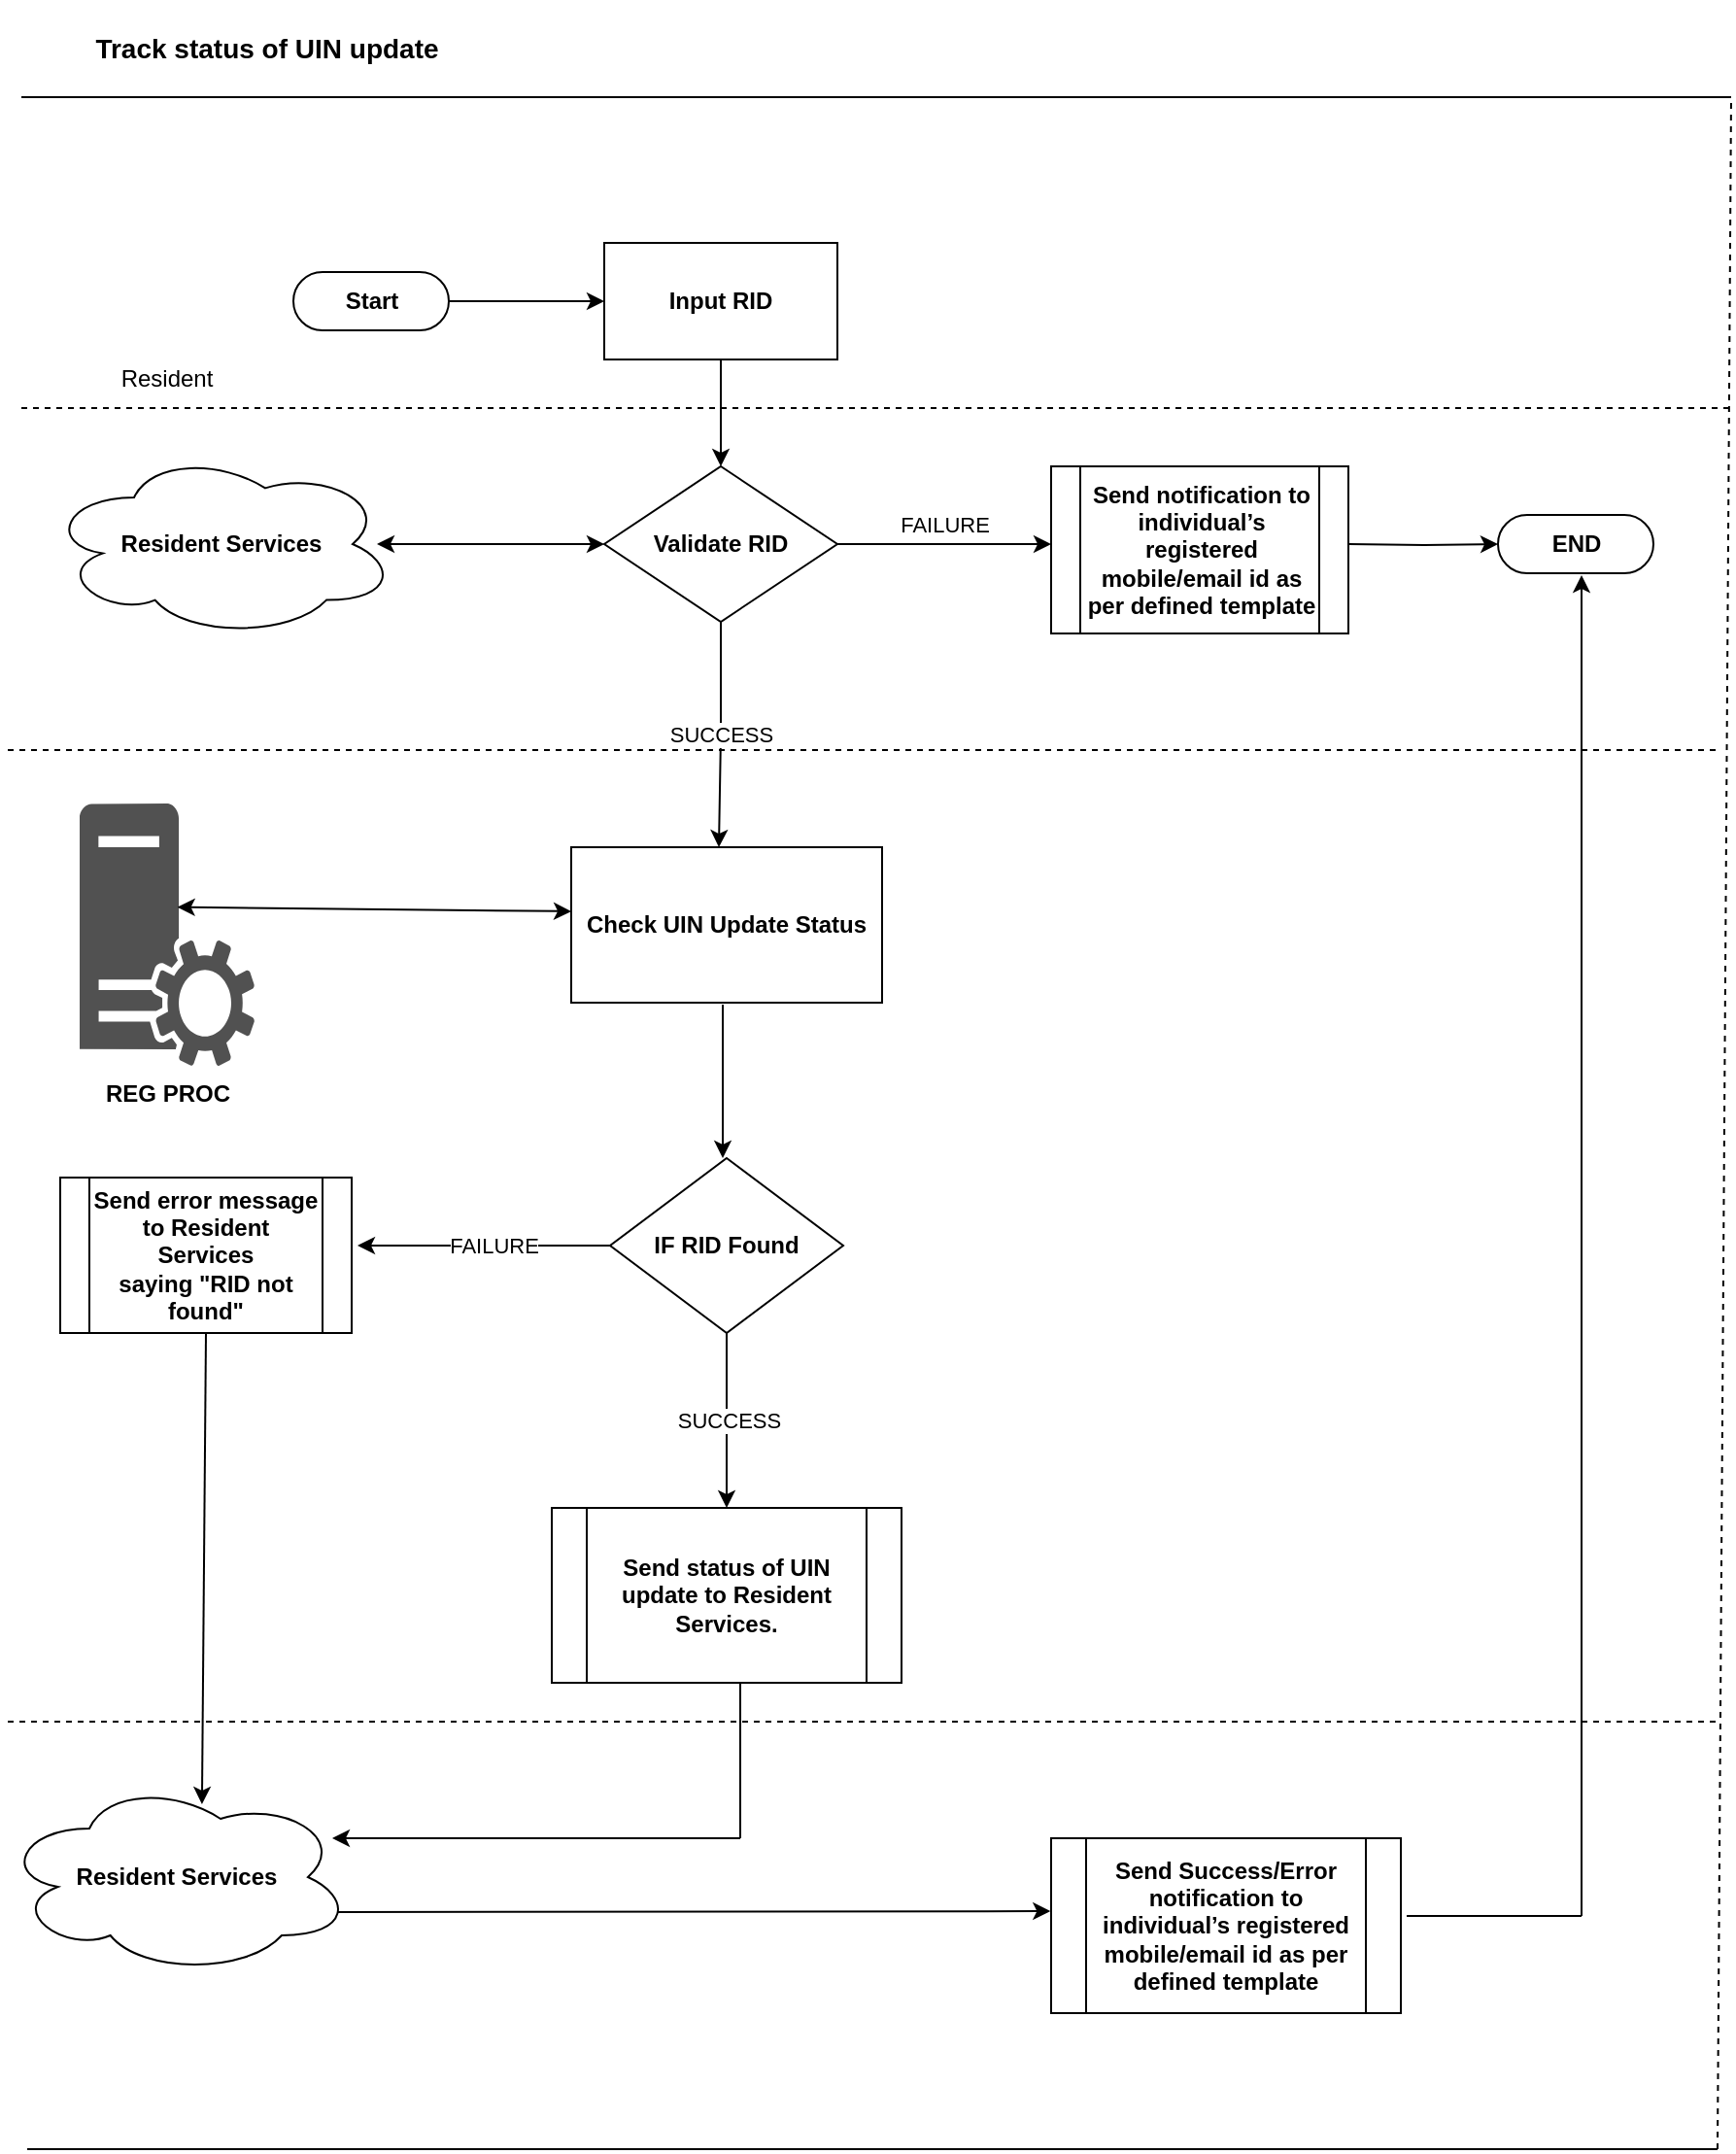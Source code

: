 <mxfile version="10.9.8" type="device"><diagram id="Sa4_vTHTHRjO20Shus1T" name="MOS-23860"><mxGraphModel dx="1102" dy="579" grid="1" gridSize="10" guides="1" tooltips="1" connect="1" arrows="1" fold="1" page="1" pageScale="1" pageWidth="1654" pageHeight="1169" math="0" shadow="0"><root><object label="" id="0"><mxCell/></object><mxCell id="1" parent="0"/><mxCell id="sLb-0Rc3Nn6OSY0hEC8k-117" value="&lt;b&gt;&lt;font style=&quot;font-size: 14px&quot;&gt;Track status of UIN update&lt;/font&gt;&lt;/b&gt;" style="text;html=1;strokeColor=none;fillColor=none;align=center;verticalAlign=middle;whiteSpace=wrap;rounded=0;" parent="1" vertex="1"><mxGeometry x="41" y="14" width="193" height="50" as="geometry"/></mxCell><mxCell id="78u8D38Qi2Cgqw5TKLks-9" value="" style="shape=image;html=1;verticalAlign=top;verticalLabelPosition=bottom;labelBackgroundColor=#ffffff;imageAspect=0;aspect=fixed;image=https://cdn2.iconfinder.com/data/icons/people-80/96/Picture6-128.png" parent="1" vertex="1"><mxGeometry x="31" y="84" width="110" height="110" as="geometry"/></mxCell><mxCell id="78u8D38Qi2Cgqw5TKLks-10" value="" style="edgeStyle=orthogonalEdgeStyle;rounded=0;orthogonalLoop=1;jettySize=auto;html=1;" parent="1" source="78u8D38Qi2Cgqw5TKLks-11" edge="1"><mxGeometry relative="1" as="geometry"><mxPoint x="311" y="169" as="targetPoint"/></mxGeometry></mxCell><mxCell id="78u8D38Qi2Cgqw5TKLks-11" value="&lt;b&gt;Start&lt;/b&gt;" style="html=1;dashed=0;whitespace=wrap;shape=mxgraph.dfd.start" parent="1" vertex="1"><mxGeometry x="151" y="154" width="80" height="30" as="geometry"/></mxCell><mxCell id="78u8D38Qi2Cgqw5TKLks-12" value="Resident&lt;br&gt;" style="text;html=1;strokeColor=none;fillColor=none;align=center;verticalAlign=middle;whiteSpace=wrap;rounded=0;" parent="1" vertex="1"><mxGeometry x="31" y="194" width="110" height="30" as="geometry"/></mxCell><mxCell id="78u8D38Qi2Cgqw5TKLks-13" value="&lt;b&gt;Input RID&lt;/b&gt;" style="rounded=0;whiteSpace=wrap;html=1;" parent="1" vertex="1"><mxGeometry x="311" y="139" width="120" height="60" as="geometry"/></mxCell><mxCell id="78u8D38Qi2Cgqw5TKLks-14" value="" style="endArrow=classic;html=1;" parent="1" edge="1"><mxGeometry width="50" height="50" relative="1" as="geometry"><mxPoint x="371" y="199" as="sourcePoint"/><mxPoint x="371" y="254" as="targetPoint"/></mxGeometry></mxCell><mxCell id="78u8D38Qi2Cgqw5TKLks-18" value="FAILURE&lt;br&gt;" style="edgeStyle=orthogonalEdgeStyle;rounded=0;orthogonalLoop=1;jettySize=auto;html=1;" parent="1" edge="1"><mxGeometry y="10" relative="1" as="geometry"><mxPoint x="431" y="294" as="sourcePoint"/><mxPoint x="541" y="294" as="targetPoint"/><Array as="points"><mxPoint x="481" y="294"/><mxPoint x="481" y="294"/></Array><mxPoint as="offset"/></mxGeometry></mxCell><mxCell id="78u8D38Qi2Cgqw5TKLks-19" value="SUCCESS" style="edgeStyle=orthogonalEdgeStyle;rounded=0;orthogonalLoop=1;jettySize=auto;html=1;" parent="1" source="78u8D38Qi2Cgqw5TKLks-20" edge="1"><mxGeometry relative="1" as="geometry"><mxPoint x="370" y="450" as="targetPoint"/></mxGeometry></mxCell><mxCell id="78u8D38Qi2Cgqw5TKLks-20" value="&lt;b&gt;Validate RID&lt;/b&gt;" style="rhombus;whiteSpace=wrap;html=1;" parent="1" vertex="1"><mxGeometry x="311" y="254" width="120" height="80" as="geometry"/></mxCell><mxCell id="78u8D38Qi2Cgqw5TKLks-21" value="" style="edgeStyle=orthogonalEdgeStyle;rounded=0;orthogonalLoop=1;jettySize=auto;html=1;entryX=0;entryY=0.5;entryDx=0;entryDy=0;entryPerimeter=0;" parent="1" target="78u8D38Qi2Cgqw5TKLks-23" edge="1"><mxGeometry relative="1" as="geometry"><mxPoint x="771" y="289" as="targetPoint"/><mxPoint x="694" y="294" as="sourcePoint"/></mxGeometry></mxCell><mxCell id="78u8D38Qi2Cgqw5TKLks-22" value="&lt;b&gt;Send notification to individual’s registered mobile/email id as per defined template&lt;/b&gt;" style="shape=process;whiteSpace=wrap;html=1;backgroundOutline=1;" parent="1" vertex="1"><mxGeometry x="541" y="254" width="153" height="86" as="geometry"/></mxCell><mxCell id="78u8D38Qi2Cgqw5TKLks-23" value="&lt;b&gt;END&lt;/b&gt;" style="html=1;dashed=0;whitespace=wrap;shape=mxgraph.dfd.start" parent="1" vertex="1"><mxGeometry x="771" y="279" width="80" height="30" as="geometry"/></mxCell><mxCell id="78u8D38Qi2Cgqw5TKLks-40" value="&lt;b&gt;Check UIN Update Status&lt;/b&gt;" style="rounded=0;whiteSpace=wrap;html=1;" parent="1" vertex="1"><mxGeometry x="294" y="450" width="160" height="80" as="geometry"/></mxCell><mxCell id="78u8D38Qi2Cgqw5TKLks-41" value="&lt;b&gt;REG PROC&lt;/b&gt;" style="shadow=0;dashed=0;html=1;labelPosition=center;verticalLabelPosition=bottom;verticalAlign=top;align=center;strokeColor=none;shape=mxgraph.mscae.system_center.roles;fillColor=#515151;strokeColor=none;" parent="1" vertex="1"><mxGeometry x="41" y="427.5" width="90" height="135" as="geometry"/></mxCell><mxCell id="78u8D38Qi2Cgqw5TKLks-43" value="&lt;b&gt;Send status of UIN update to Resident Services.&lt;br&gt;&lt;/b&gt;" style="shape=process;whiteSpace=wrap;html=1;backgroundOutline=1;" parent="1" vertex="1"><mxGeometry x="284" y="790" width="180" height="90" as="geometry"/></mxCell><mxCell id="78u8D38Qi2Cgqw5TKLks-47" value="" style="endArrow=none;html=1;" parent="1" edge="1"><mxGeometry width="50" height="50" relative="1" as="geometry"><mxPoint x="11" y="64" as="sourcePoint"/><mxPoint x="891" y="64" as="targetPoint"/></mxGeometry></mxCell><mxCell id="78u8D38Qi2Cgqw5TKLks-48" value="" style="endArrow=none;dashed=1;html=1;" parent="1" edge="1"><mxGeometry width="50" height="50" relative="1" as="geometry"><mxPoint x="11" y="224" as="sourcePoint"/><mxPoint x="891" y="224" as="targetPoint"/></mxGeometry></mxCell><mxCell id="78u8D38Qi2Cgqw5TKLks-50" value="" style="endArrow=none;dashed=1;html=1;" parent="1" edge="1"><mxGeometry width="50" height="50" relative="1" as="geometry"><mxPoint x="4" y="400" as="sourcePoint"/><mxPoint x="884" y="400" as="targetPoint"/></mxGeometry></mxCell><mxCell id="78u8D38Qi2Cgqw5TKLks-51" value="" style="endArrow=none;dashed=1;html=1;" parent="1" edge="1"><mxGeometry width="50" height="50" relative="1" as="geometry"><mxPoint x="884" y="1120" as="sourcePoint"/><mxPoint x="891" y="64" as="targetPoint"/></mxGeometry></mxCell><mxCell id="78u8D38Qi2Cgqw5TKLks-52" value="" style="endArrow=none;html=1;" parent="1" edge="1"><mxGeometry width="50" height="50" relative="1" as="geometry"><mxPoint x="14" y="1120" as="sourcePoint"/><mxPoint x="884" y="1120" as="targetPoint"/></mxGeometry></mxCell><mxCell id="hUsn1DoUXzkNormg0sSw-1" value="&lt;b&gt;Resident Services&lt;/b&gt;" style="ellipse;shape=cloud;whiteSpace=wrap;html=1;" parent="1" vertex="1"><mxGeometry x="24" y="246" width="180" height="96" as="geometry"/></mxCell><mxCell id="hUsn1DoUXzkNormg0sSw-2" value="" style="endArrow=classic;startArrow=classic;html=1;" parent="1" edge="1"><mxGeometry width="50" height="50" relative="1" as="geometry"><mxPoint x="194" y="294" as="sourcePoint"/><mxPoint x="311" y="294" as="targetPoint"/></mxGeometry></mxCell><mxCell id="hUsn1DoUXzkNormg0sSw-6" value="" style="endArrow=classic;startArrow=classic;html=1;exitX=0.559;exitY=0.395;exitDx=0;exitDy=0;exitPerimeter=0;" parent="1" source="78u8D38Qi2Cgqw5TKLks-41" edge="1"><mxGeometry width="50" height="50" relative="1" as="geometry"><mxPoint x="166" y="530" as="sourcePoint"/><mxPoint x="294" y="483" as="targetPoint"/></mxGeometry></mxCell><mxCell id="Bw4RTBScn3VyF4z26dnk-1" value="" style="endArrow=classic;html=1;" parent="1" edge="1"><mxGeometry width="50" height="50" relative="1" as="geometry"><mxPoint x="372" y="531" as="sourcePoint"/><mxPoint x="372" y="610" as="targetPoint"/></mxGeometry></mxCell><mxCell id="Bw4RTBScn3VyF4z26dnk-2" value="&lt;b&gt;IF RID Found&lt;/b&gt;" style="rhombus;whiteSpace=wrap;html=1;" parent="1" vertex="1"><mxGeometry x="314" y="610" width="120" height="90" as="geometry"/></mxCell><mxCell id="Bw4RTBScn3VyF4z26dnk-4" value="SUCCESS" style="edgeStyle=orthogonalEdgeStyle;rounded=0;orthogonalLoop=1;jettySize=auto;html=1;exitX=0.5;exitY=1;exitDx=0;exitDy=0;" parent="1" source="Bw4RTBScn3VyF4z26dnk-2" edge="1"><mxGeometry relative="1" as="geometry"><mxPoint x="374" y="790" as="targetPoint"/><mxPoint x="394" y="698" as="sourcePoint"/></mxGeometry></mxCell><mxCell id="ginhQsnec5vdhChGK7ua-1" value="" style="endArrow=none;dashed=1;html=1;" parent="1" edge="1"><mxGeometry width="50" height="50" relative="1" as="geometry"><mxPoint x="4" y="900" as="sourcePoint"/><mxPoint x="884" y="900" as="targetPoint"/></mxGeometry></mxCell><mxCell id="ginhQsnec5vdhChGK7ua-2" value="&lt;b&gt;Resident Services&lt;/b&gt;" style="ellipse;shape=cloud;whiteSpace=wrap;html=1;" parent="1" vertex="1"><mxGeometry x="1" y="930" width="180" height="100" as="geometry"/></mxCell><mxCell id="ginhQsnec5vdhChGK7ua-4" value="&lt;b&gt;Send error message to Resident Services&lt;br&gt;saying &quot;RID not found&quot;&lt;/b&gt;" style="shape=process;whiteSpace=wrap;html=1;backgroundOutline=1;" parent="1" vertex="1"><mxGeometry x="31" y="620" width="150" height="80" as="geometry"/></mxCell><mxCell id="ginhQsnec5vdhChGK7ua-6" value="FAILURE&lt;br&gt;" style="edgeStyle=orthogonalEdgeStyle;rounded=0;orthogonalLoop=1;jettySize=auto;html=1;exitX=0;exitY=0.5;exitDx=0;exitDy=0;" parent="1" source="Bw4RTBScn3VyF4z26dnk-2" edge="1"><mxGeometry x="-0.077" relative="1" as="geometry"><mxPoint x="234" y="640" as="sourcePoint"/><mxPoint x="184" y="655" as="targetPoint"/><Array as="points"/><mxPoint as="offset"/></mxGeometry></mxCell><mxCell id="ginhQsnec5vdhChGK7ua-7" value="" style="endArrow=classic;html=1;exitX=0.5;exitY=1;exitDx=0;exitDy=0;entryX=0.572;entryY=0.125;entryDx=0;entryDy=0;entryPerimeter=0;" parent="1" source="ginhQsnec5vdhChGK7ua-4" target="ginhQsnec5vdhChGK7ua-2" edge="1"><mxGeometry width="50" height="50" relative="1" as="geometry"><mxPoint x="14" y="1190" as="sourcePoint"/><mxPoint x="102" y="930" as="targetPoint"/></mxGeometry></mxCell><mxCell id="ginhQsnec5vdhChGK7ua-10" value="" style="endArrow=none;html=1;" parent="1" edge="1"><mxGeometry width="50" height="50" relative="1" as="geometry"><mxPoint x="381" y="960" as="sourcePoint"/><mxPoint x="381" y="880" as="targetPoint"/></mxGeometry></mxCell><mxCell id="ginhQsnec5vdhChGK7ua-11" value="" style="endArrow=classic;html=1;" parent="1" edge="1"><mxGeometry width="50" height="50" relative="1" as="geometry"><mxPoint x="381" y="960" as="sourcePoint"/><mxPoint x="171" y="960" as="targetPoint"/></mxGeometry></mxCell><mxCell id="VQl1SBZ-K-nLH0aOhyW8-1" value="&lt;b&gt;Send Success/Error notification to individual’s registered mobile/email id as per defined template&lt;/b&gt;" style="shape=process;whiteSpace=wrap;html=1;backgroundOutline=1;" parent="1" vertex="1"><mxGeometry x="541" y="960" width="180" height="90" as="geometry"/></mxCell><mxCell id="VQl1SBZ-K-nLH0aOhyW8-2" value="" style="endArrow=classic;html=1;entryX=-0.002;entryY=0.417;entryDx=0;entryDy=0;entryPerimeter=0;" parent="1" target="VQl1SBZ-K-nLH0aOhyW8-1" edge="1"><mxGeometry width="50" height="50" relative="1" as="geometry"><mxPoint x="174" y="998" as="sourcePoint"/><mxPoint x="54" y="1140" as="targetPoint"/></mxGeometry></mxCell><mxCell id="y9Qn05R8La_kFllIDc2U-2" value="" style="endArrow=none;html=1;" parent="1" edge="1"><mxGeometry width="50" height="50" relative="1" as="geometry"><mxPoint x="724" y="1000" as="sourcePoint"/><mxPoint x="814" y="1000" as="targetPoint"/></mxGeometry></mxCell><mxCell id="y9Qn05R8La_kFllIDc2U-3" value="" style="endArrow=classic;html=1;" parent="1" edge="1"><mxGeometry width="50" height="50" relative="1" as="geometry"><mxPoint x="814" y="1000" as="sourcePoint"/><mxPoint x="814" y="310" as="targetPoint"/></mxGeometry></mxCell></root></mxGraphModel></diagram><diagram id="Ejcp-E2PzYencNAeymRX" name="MOS-23861"><mxGraphModel dx="1102" dy="579" grid="1" gridSize="10" guides="1" tooltips="1" connect="1" arrows="1" fold="1" page="1" pageScale="1" pageWidth="1654" pageHeight="1169" math="0" shadow="0"><root><mxCell id="YS_rorAZR5NI4HVyjaJT-0"/><mxCell id="YS_rorAZR5NI4HVyjaJT-1" parent="YS_rorAZR5NI4HVyjaJT-0"/><mxCell id="Dc1rG7bL_SZDVl5DJis2-2" value="&lt;b&gt;&lt;font style=&quot;font-size: 14px&quot;&gt;Track Status of UIN Generation by providing RID&lt;/font&gt;&lt;/b&gt;" style="text;html=1;strokeColor=none;fillColor=none;align=center;verticalAlign=middle;whiteSpace=wrap;rounded=0;" parent="YS_rorAZR5NI4HVyjaJT-1" vertex="1"><mxGeometry x="37" y="30" width="401" height="30" as="geometry"/></mxCell><mxCell id="FazxAY_tD8iehECqyR4T-0" value="" style="shape=image;html=1;verticalAlign=top;verticalLabelPosition=bottom;labelBackgroundColor=#ffffff;imageAspect=0;aspect=fixed;image=https://cdn2.iconfinder.com/data/icons/people-80/96/Picture6-128.png" parent="YS_rorAZR5NI4HVyjaJT-1" vertex="1"><mxGeometry x="35" y="84" width="110" height="110" as="geometry"/></mxCell><mxCell id="FazxAY_tD8iehECqyR4T-1" value="" style="edgeStyle=orthogonalEdgeStyle;rounded=0;orthogonalLoop=1;jettySize=auto;html=1;" parent="YS_rorAZR5NI4HVyjaJT-1" source="FazxAY_tD8iehECqyR4T-2" edge="1"><mxGeometry relative="1" as="geometry"><mxPoint x="315" y="169" as="targetPoint"/></mxGeometry></mxCell><mxCell id="FazxAY_tD8iehECqyR4T-2" value="&lt;b&gt;Start&lt;/b&gt;" style="html=1;dashed=0;whitespace=wrap;shape=mxgraph.dfd.start" parent="YS_rorAZR5NI4HVyjaJT-1" vertex="1"><mxGeometry x="155" y="154" width="80" height="30" as="geometry"/></mxCell><mxCell id="FazxAY_tD8iehECqyR4T-3" value="Resident&lt;br&gt;" style="text;html=1;strokeColor=none;fillColor=none;align=center;verticalAlign=middle;whiteSpace=wrap;rounded=0;" parent="YS_rorAZR5NI4HVyjaJT-1" vertex="1"><mxGeometry x="35" y="194" width="110" height="30" as="geometry"/></mxCell><mxCell id="FazxAY_tD8iehECqyR4T-4" value="&lt;b&gt;Input RID&lt;/b&gt;" style="rounded=0;whiteSpace=wrap;html=1;" parent="YS_rorAZR5NI4HVyjaJT-1" vertex="1"><mxGeometry x="315" y="139" width="120" height="60" as="geometry"/></mxCell><mxCell id="FazxAY_tD8iehECqyR4T-5" value="" style="endArrow=classic;html=1;" parent="YS_rorAZR5NI4HVyjaJT-1" edge="1"><mxGeometry width="50" height="50" relative="1" as="geometry"><mxPoint x="375" y="199" as="sourcePoint"/><mxPoint x="375" y="254" as="targetPoint"/></mxGeometry></mxCell><mxCell id="FazxAY_tD8iehECqyR4T-6" value="FAILURE&lt;br&gt;" style="edgeStyle=orthogonalEdgeStyle;rounded=0;orthogonalLoop=1;jettySize=auto;html=1;" parent="YS_rorAZR5NI4HVyjaJT-1" edge="1"><mxGeometry y="10" relative="1" as="geometry"><mxPoint x="435" y="294" as="sourcePoint"/><mxPoint x="545" y="294" as="targetPoint"/><Array as="points"><mxPoint x="485" y="294"/><mxPoint x="485" y="294"/></Array><mxPoint as="offset"/></mxGeometry></mxCell><mxCell id="FazxAY_tD8iehECqyR4T-7" value="SUCCESS" style="edgeStyle=orthogonalEdgeStyle;rounded=0;orthogonalLoop=1;jettySize=auto;html=1;" parent="YS_rorAZR5NI4HVyjaJT-1" source="FazxAY_tD8iehECqyR4T-8" edge="1"><mxGeometry relative="1" as="geometry"><mxPoint x="374" y="450" as="targetPoint"/></mxGeometry></mxCell><mxCell id="FazxAY_tD8iehECqyR4T-8" value="&lt;b&gt;Validate RID&lt;/b&gt;" style="rhombus;whiteSpace=wrap;html=1;" parent="YS_rorAZR5NI4HVyjaJT-1" vertex="1"><mxGeometry x="315" y="254" width="120" height="80" as="geometry"/></mxCell><mxCell id="FazxAY_tD8iehECqyR4T-9" value="" style="edgeStyle=orthogonalEdgeStyle;rounded=0;orthogonalLoop=1;jettySize=auto;html=1;entryX=0;entryY=0.5;entryDx=0;entryDy=0;entryPerimeter=0;" parent="YS_rorAZR5NI4HVyjaJT-1" target="FazxAY_tD8iehECqyR4T-11" edge="1"><mxGeometry relative="1" as="geometry"><mxPoint x="775" y="289" as="targetPoint"/><mxPoint x="698" y="294" as="sourcePoint"/></mxGeometry></mxCell><mxCell id="FazxAY_tD8iehECqyR4T-10" value="&lt;b&gt;Send notification to individual’s registered mobile/email id as per defined template&lt;/b&gt;" style="shape=process;whiteSpace=wrap;html=1;backgroundOutline=1;" parent="YS_rorAZR5NI4HVyjaJT-1" vertex="1"><mxGeometry x="545" y="254" width="153" height="86" as="geometry"/></mxCell><mxCell id="FazxAY_tD8iehECqyR4T-11" value="&lt;b&gt;END&lt;/b&gt;" style="html=1;dashed=0;whitespace=wrap;shape=mxgraph.dfd.start" parent="YS_rorAZR5NI4HVyjaJT-1" vertex="1"><mxGeometry x="775" y="279" width="80" height="30" as="geometry"/></mxCell><mxCell id="FazxAY_tD8iehECqyR4T-12" value="&lt;b&gt;Check UIN Generation Status&lt;/b&gt;" style="rounded=0;whiteSpace=wrap;html=1;" parent="YS_rorAZR5NI4HVyjaJT-1" vertex="1"><mxGeometry x="298" y="450" width="160" height="80" as="geometry"/></mxCell><mxCell id="FazxAY_tD8iehECqyR4T-13" value="&lt;b&gt;REG PROC&lt;/b&gt;" style="shadow=0;dashed=0;html=1;labelPosition=center;verticalLabelPosition=bottom;verticalAlign=top;align=center;strokeColor=none;shape=mxgraph.mscae.system_center.roles;fillColor=#515151;strokeColor=none;" parent="YS_rorAZR5NI4HVyjaJT-1" vertex="1"><mxGeometry x="45" y="427.5" width="90" height="135" as="geometry"/></mxCell><mxCell id="FazxAY_tD8iehECqyR4T-14" value="&lt;b&gt;Send status of UIN generation&amp;nbsp;to Resident Services.&lt;/b&gt;" style="shape=process;whiteSpace=wrap;html=1;backgroundOutline=1;" parent="YS_rorAZR5NI4HVyjaJT-1" vertex="1"><mxGeometry x="288" y="790" width="180" height="90" as="geometry"/></mxCell><mxCell id="FazxAY_tD8iehECqyR4T-15" value="" style="endArrow=none;html=1;" parent="YS_rorAZR5NI4HVyjaJT-1" edge="1"><mxGeometry width="50" height="50" relative="1" as="geometry"><mxPoint x="15" y="64" as="sourcePoint"/><mxPoint x="895" y="64" as="targetPoint"/></mxGeometry></mxCell><mxCell id="FazxAY_tD8iehECqyR4T-16" value="" style="endArrow=none;dashed=1;html=1;" parent="YS_rorAZR5NI4HVyjaJT-1" edge="1"><mxGeometry width="50" height="50" relative="1" as="geometry"><mxPoint x="15" y="224" as="sourcePoint"/><mxPoint x="895" y="224" as="targetPoint"/></mxGeometry></mxCell><mxCell id="FazxAY_tD8iehECqyR4T-17" value="" style="endArrow=none;dashed=1;html=1;" parent="YS_rorAZR5NI4HVyjaJT-1" edge="1"><mxGeometry width="50" height="50" relative="1" as="geometry"><mxPoint x="8" y="400" as="sourcePoint"/><mxPoint x="888" y="400" as="targetPoint"/></mxGeometry></mxCell><mxCell id="FazxAY_tD8iehECqyR4T-18" value="" style="endArrow=none;dashed=1;html=1;" parent="YS_rorAZR5NI4HVyjaJT-1" edge="1"><mxGeometry width="50" height="50" relative="1" as="geometry"><mxPoint x="888" y="1120" as="sourcePoint"/><mxPoint x="895" y="64" as="targetPoint"/></mxGeometry></mxCell><mxCell id="FazxAY_tD8iehECqyR4T-19" value="" style="endArrow=none;html=1;" parent="YS_rorAZR5NI4HVyjaJT-1" edge="1"><mxGeometry width="50" height="50" relative="1" as="geometry"><mxPoint x="8" y="1120" as="sourcePoint"/><mxPoint x="888" y="1120" as="targetPoint"/></mxGeometry></mxCell><mxCell id="FazxAY_tD8iehECqyR4T-20" value="&lt;b&gt;Resident Services&lt;/b&gt;" style="ellipse;shape=cloud;whiteSpace=wrap;html=1;" parent="YS_rorAZR5NI4HVyjaJT-1" vertex="1"><mxGeometry x="28" y="246" width="180" height="96" as="geometry"/></mxCell><mxCell id="FazxAY_tD8iehECqyR4T-21" value="" style="endArrow=classic;startArrow=classic;html=1;" parent="YS_rorAZR5NI4HVyjaJT-1" edge="1"><mxGeometry width="50" height="50" relative="1" as="geometry"><mxPoint x="198" y="294" as="sourcePoint"/><mxPoint x="315" y="294" as="targetPoint"/></mxGeometry></mxCell><mxCell id="FazxAY_tD8iehECqyR4T-22" value="" style="endArrow=classic;startArrow=classic;html=1;exitX=0.559;exitY=0.395;exitDx=0;exitDy=0;exitPerimeter=0;" parent="YS_rorAZR5NI4HVyjaJT-1" source="FazxAY_tD8iehECqyR4T-13" edge="1"><mxGeometry width="50" height="50" relative="1" as="geometry"><mxPoint x="170" y="530" as="sourcePoint"/><mxPoint x="298" y="483" as="targetPoint"/></mxGeometry></mxCell><mxCell id="FazxAY_tD8iehECqyR4T-23" value="" style="endArrow=classic;html=1;" parent="YS_rorAZR5NI4HVyjaJT-1" edge="1"><mxGeometry width="50" height="50" relative="1" as="geometry"><mxPoint x="376" y="531" as="sourcePoint"/><mxPoint x="376" y="610" as="targetPoint"/></mxGeometry></mxCell><mxCell id="FazxAY_tD8iehECqyR4T-24" value="&lt;b&gt;IF RID Found&lt;/b&gt;" style="rhombus;whiteSpace=wrap;html=1;" parent="YS_rorAZR5NI4HVyjaJT-1" vertex="1"><mxGeometry x="318" y="610" width="120" height="90" as="geometry"/></mxCell><mxCell id="FazxAY_tD8iehECqyR4T-25" value="SUCCESS" style="edgeStyle=orthogonalEdgeStyle;rounded=0;orthogonalLoop=1;jettySize=auto;html=1;exitX=0.5;exitY=1;exitDx=0;exitDy=0;" parent="YS_rorAZR5NI4HVyjaJT-1" source="FazxAY_tD8iehECqyR4T-24" edge="1"><mxGeometry relative="1" as="geometry"><mxPoint x="378" y="790" as="targetPoint"/><mxPoint x="398" y="698" as="sourcePoint"/></mxGeometry></mxCell><mxCell id="FazxAY_tD8iehECqyR4T-26" value="" style="endArrow=none;dashed=1;html=1;" parent="YS_rorAZR5NI4HVyjaJT-1" edge="1"><mxGeometry width="50" height="50" relative="1" as="geometry"><mxPoint x="8" y="900" as="sourcePoint"/><mxPoint x="888" y="900" as="targetPoint"/></mxGeometry></mxCell><mxCell id="FazxAY_tD8iehECqyR4T-27" value="&lt;b&gt;Resident Services&lt;/b&gt;" style="ellipse;shape=cloud;whiteSpace=wrap;html=1;" parent="YS_rorAZR5NI4HVyjaJT-1" vertex="1"><mxGeometry x="5" y="930" width="180" height="100" as="geometry"/></mxCell><mxCell id="FazxAY_tD8iehECqyR4T-28" value="&lt;b&gt;Send error message to Resident Services&lt;br&gt;saying &quot;RID not found&quot;&lt;/b&gt;" style="shape=process;whiteSpace=wrap;html=1;backgroundOutline=1;" parent="YS_rorAZR5NI4HVyjaJT-1" vertex="1"><mxGeometry x="35" y="620" width="150" height="80" as="geometry"/></mxCell><mxCell id="FazxAY_tD8iehECqyR4T-29" value="FAILURE&lt;br&gt;" style="edgeStyle=orthogonalEdgeStyle;rounded=0;orthogonalLoop=1;jettySize=auto;html=1;exitX=0;exitY=0.5;exitDx=0;exitDy=0;" parent="YS_rorAZR5NI4HVyjaJT-1" source="FazxAY_tD8iehECqyR4T-24" edge="1"><mxGeometry x="-0.077" relative="1" as="geometry"><mxPoint x="238" y="640" as="sourcePoint"/><mxPoint x="188" y="655" as="targetPoint"/><Array as="points"/><mxPoint as="offset"/></mxGeometry></mxCell><mxCell id="FazxAY_tD8iehECqyR4T-30" value="" style="endArrow=classic;html=1;exitX=0.5;exitY=1;exitDx=0;exitDy=0;entryX=0.572;entryY=0.125;entryDx=0;entryDy=0;entryPerimeter=0;" parent="YS_rorAZR5NI4HVyjaJT-1" source="FazxAY_tD8iehECqyR4T-28" target="FazxAY_tD8iehECqyR4T-27" edge="1"><mxGeometry width="50" height="50" relative="1" as="geometry"><mxPoint x="18" y="1190" as="sourcePoint"/><mxPoint x="106" y="930" as="targetPoint"/></mxGeometry></mxCell><mxCell id="FazxAY_tD8iehECqyR4T-31" value="" style="endArrow=none;html=1;" parent="YS_rorAZR5NI4HVyjaJT-1" edge="1"><mxGeometry width="50" height="50" relative="1" as="geometry"><mxPoint x="385" y="960" as="sourcePoint"/><mxPoint x="385" y="880" as="targetPoint"/></mxGeometry></mxCell><mxCell id="FazxAY_tD8iehECqyR4T-32" value="" style="endArrow=classic;html=1;" parent="YS_rorAZR5NI4HVyjaJT-1" edge="1"><mxGeometry width="50" height="50" relative="1" as="geometry"><mxPoint x="385" y="959" as="sourcePoint"/><mxPoint x="175" y="959" as="targetPoint"/></mxGeometry></mxCell><mxCell id="FazxAY_tD8iehECqyR4T-33" value="&lt;b&gt;Send Success/Error notification to individual’s registered mobile/email id as per defined template&lt;/b&gt;" style="shape=process;whiteSpace=wrap;html=1;backgroundOutline=1;" parent="YS_rorAZR5NI4HVyjaJT-1" vertex="1"><mxGeometry x="545" y="960" width="180" height="90" as="geometry"/></mxCell><mxCell id="FazxAY_tD8iehECqyR4T-34" value="" style="endArrow=classic;html=1;entryX=-0.002;entryY=0.417;entryDx=0;entryDy=0;entryPerimeter=0;" parent="YS_rorAZR5NI4HVyjaJT-1" target="FazxAY_tD8iehECqyR4T-33" edge="1"><mxGeometry width="50" height="50" relative="1" as="geometry"><mxPoint x="178" y="998" as="sourcePoint"/><mxPoint x="58" y="1140" as="targetPoint"/></mxGeometry></mxCell><mxCell id="FazxAY_tD8iehECqyR4T-35" value="" style="endArrow=none;html=1;" parent="YS_rorAZR5NI4HVyjaJT-1" edge="1"><mxGeometry width="50" height="50" relative="1" as="geometry"><mxPoint x="728" y="1000" as="sourcePoint"/><mxPoint x="818" y="1000" as="targetPoint"/></mxGeometry></mxCell><mxCell id="FazxAY_tD8iehECqyR4T-36" value="" style="endArrow=classic;html=1;" parent="YS_rorAZR5NI4HVyjaJT-1" edge="1"><mxGeometry width="50" height="50" relative="1" as="geometry"><mxPoint x="818" y="1000" as="sourcePoint"/><mxPoint x="818" y="310" as="targetPoint"/></mxGeometry></mxCell></root></mxGraphModel></diagram><diagram id="bkaEGCyK9wxGUp886NuV" name="MOS-23862"><mxGraphModel dx="1102" dy="579" grid="1" gridSize="10" guides="1" tooltips="1" connect="1" arrows="1" fold="1" page="1" pageScale="1" pageWidth="1654" pageHeight="1169" math="0" shadow="0"><root><mxCell id="QAiONsLaI9mgHZpjKo0r-0"/><mxCell id="QAiONsLaI9mgHZpjKo0r-1" parent="QAiONsLaI9mgHZpjKo0r-0"/><mxCell id="QAiONsLaI9mgHZpjKo0r-2" value="&lt;b&gt;&lt;font style=&quot;font-size: 14px&quot;&gt;Download e-UIN&lt;/font&gt;&lt;/b&gt;" style="text;html=1;strokeColor=none;fillColor=none;align=center;verticalAlign=middle;whiteSpace=wrap;rounded=0;" parent="QAiONsLaI9mgHZpjKo0r-1" vertex="1"><mxGeometry x="30" y="9" width="170" height="50" as="geometry"/></mxCell><mxCell id="QAiONsLaI9mgHZpjKo0r-3" value="" style="shape=image;html=1;verticalAlign=top;verticalLabelPosition=bottom;labelBackgroundColor=#ffffff;imageAspect=0;aspect=fixed;image=https://cdn2.iconfinder.com/data/icons/people-80/96/Picture6-128.png" parent="QAiONsLaI9mgHZpjKo0r-1" vertex="1"><mxGeometry x="20" y="79" width="110" height="110" as="geometry"/></mxCell><mxCell id="QAiONsLaI9mgHZpjKo0r-4" value="" style="edgeStyle=orthogonalEdgeStyle;rounded=0;orthogonalLoop=1;jettySize=auto;html=1;" parent="QAiONsLaI9mgHZpjKo0r-1" edge="1"><mxGeometry relative="1" as="geometry"><mxPoint x="299" y="164" as="targetPoint"/><mxPoint x="219" y="164" as="sourcePoint"/></mxGeometry></mxCell><mxCell id="QAiONsLaI9mgHZpjKo0r-5" value="&lt;b&gt;Start&lt;/b&gt;" style="html=1;dashed=0;whitespace=wrap;shape=mxgraph.dfd.start" parent="QAiONsLaI9mgHZpjKo0r-1" vertex="1"><mxGeometry x="140" y="149" width="80" height="30" as="geometry"/></mxCell><mxCell id="QAiONsLaI9mgHZpjKo0r-6" value="Resident&lt;br&gt;" style="text;html=1;strokeColor=none;fillColor=none;align=center;verticalAlign=middle;whiteSpace=wrap;rounded=0;" parent="QAiONsLaI9mgHZpjKo0r-1" vertex="1"><mxGeometry x="20" y="189" width="110" height="30" as="geometry"/></mxCell><mxCell id="QAiONsLaI9mgHZpjKo0r-7" value="&lt;b&gt;Input UIN/VID &amp;amp; Type of UIN Card (&lt;i&gt;Masked or Un-masked&lt;/i&gt;)&lt;/b&gt;" style="rounded=0;whiteSpace=wrap;html=1;" parent="QAiONsLaI9mgHZpjKo0r-1" vertex="1"><mxGeometry x="298" y="130" width="130" height="64" as="geometry"/></mxCell><mxCell id="QAiONsLaI9mgHZpjKo0r-8" value="" style="endArrow=classic;html=1;" parent="QAiONsLaI9mgHZpjKo0r-1" edge="1"><mxGeometry width="50" height="50" relative="1" as="geometry"><mxPoint x="360" y="194" as="sourcePoint"/><mxPoint x="360" y="249" as="targetPoint"/></mxGeometry></mxCell><mxCell id="QAiONsLaI9mgHZpjKo0r-9" style="edgeStyle=orthogonalEdgeStyle;rounded=0;orthogonalLoop=1;jettySize=auto;html=1;" parent="QAiONsLaI9mgHZpjKo0r-1" edge="1"><mxGeometry relative="1" as="geometry"><mxPoint x="300" y="289" as="targetPoint"/><mxPoint x="105" y="289" as="sourcePoint"/></mxGeometry></mxCell><mxCell id="QAiONsLaI9mgHZpjKo0r-11" style="edgeStyle=orthogonalEdgeStyle;rounded=0;orthogonalLoop=1;jettySize=auto;html=1;entryX=0.875;entryY=0.5;entryDx=0;entryDy=0;entryPerimeter=0;" parent="QAiONsLaI9mgHZpjKo0r-1" source="QAiONsLaI9mgHZpjKo0r-14" target="m21R-6DT2XArqkH-7YdU-0" edge="1"><mxGeometry relative="1" as="geometry"><mxPoint x="105" y="289" as="targetPoint"/></mxGeometry></mxCell><mxCell id="QAiONsLaI9mgHZpjKo0r-12" value="FAILURE&lt;br&gt;" style="edgeStyle=orthogonalEdgeStyle;rounded=0;orthogonalLoop=1;jettySize=auto;html=1;" parent="QAiONsLaI9mgHZpjKo0r-1" edge="1"><mxGeometry y="10" relative="1" as="geometry"><mxPoint x="420" y="289" as="sourcePoint"/><mxPoint x="530" y="289" as="targetPoint"/><Array as="points"><mxPoint x="470" y="289"/><mxPoint x="470" y="289"/></Array><mxPoint as="offset"/></mxGeometry></mxCell><mxCell id="QAiONsLaI9mgHZpjKo0r-13" value="&lt;b&gt;SUCCESS&lt;/b&gt;&lt;br&gt;(&lt;i&gt;If VID is passed as input&lt;/i&gt;)" style="edgeStyle=orthogonalEdgeStyle;rounded=0;orthogonalLoop=1;jettySize=auto;html=1;" parent="QAiONsLaI9mgHZpjKo0r-1" source="QAiONsLaI9mgHZpjKo0r-14" edge="1"><mxGeometry relative="1" as="geometry"><mxPoint x="360" y="419" as="targetPoint"/></mxGeometry></mxCell><mxCell id="QAiONsLaI9mgHZpjKo0r-14" value="&lt;b&gt;Validate UIN/VID&lt;/b&gt;" style="rhombus;whiteSpace=wrap;html=1;" parent="QAiONsLaI9mgHZpjKo0r-1" vertex="1"><mxGeometry x="300" y="249" width="120" height="80" as="geometry"/></mxCell><mxCell id="QAiONsLaI9mgHZpjKo0r-15" value="" style="edgeStyle=orthogonalEdgeStyle;rounded=0;orthogonalLoop=1;jettySize=auto;html=1;" parent="QAiONsLaI9mgHZpjKo0r-1" edge="1"><mxGeometry relative="1" as="geometry"><mxPoint x="760" y="284" as="targetPoint"/><mxPoint x="693" y="284" as="sourcePoint"/></mxGeometry></mxCell><mxCell id="QAiONsLaI9mgHZpjKo0r-16" value="&lt;b&gt;Send notification to individual’s registered mobile/email id as per defined template&lt;/b&gt;" style="shape=process;whiteSpace=wrap;html=1;backgroundOutline=1;" parent="QAiONsLaI9mgHZpjKo0r-1" vertex="1"><mxGeometry x="530" y="240" width="160" height="80" as="geometry"/></mxCell><mxCell id="QAiONsLaI9mgHZpjKo0r-17" value="&lt;b&gt;END&lt;/b&gt;" style="html=1;dashed=0;whitespace=wrap;shape=mxgraph.dfd.start" parent="QAiONsLaI9mgHZpjKo0r-1" vertex="1"><mxGeometry x="760" y="269" width="80" height="30" as="geometry"/></mxCell><mxCell id="QAiONsLaI9mgHZpjKo0r-20" value="&lt;b&gt;Identify Registered Mobile OR Email ID OF Individual&lt;/b&gt;" style="rounded=0;whiteSpace=wrap;html=1;" parent="QAiONsLaI9mgHZpjKo0r-1" vertex="1"><mxGeometry x="490" y="420" width="130" height="89" as="geometry"/></mxCell><mxCell id="QAiONsLaI9mgHZpjKo0r-22" value="&lt;b&gt;Identify Associated&amp;nbsp;&lt;br&gt;UIN Of Individual&lt;/b&gt;" style="rounded=0;whiteSpace=wrap;html=1;" parent="QAiONsLaI9mgHZpjKo0r-1" vertex="1"><mxGeometry x="280" y="419" width="140" height="71" as="geometry"/></mxCell><mxCell id="QAiONsLaI9mgHZpjKo0r-23" value="&lt;b&gt;Perform OTP AUTH&lt;/b&gt;" style="rhombus;whiteSpace=wrap;html=1;direction=south;" parent="QAiONsLaI9mgHZpjKo0r-1" vertex="1"><mxGeometry x="293" y="571" width="158" height="144" as="geometry"/></mxCell><mxCell id="QAiONsLaI9mgHZpjKo0r-24" value="&lt;b&gt;IDA&lt;/b&gt;" style="shape=cylinder;whiteSpace=wrap;html=1;boundedLbl=1;backgroundOutline=1;" parent="QAiONsLaI9mgHZpjKo0r-1" vertex="1"><mxGeometry x="50" y="569" width="60" height="130" as="geometry"/></mxCell><mxCell id="QAiONsLaI9mgHZpjKo0r-25" value="" style="endArrow=classic;startArrow=classic;html=1;entryX=0.5;entryY=1;entryDx=0;entryDy=0;" parent="QAiONsLaI9mgHZpjKo0r-1" target="QAiONsLaI9mgHZpjKo0r-23" edge="1"><mxGeometry width="50" height="50" relative="1" as="geometry"><mxPoint x="110" y="641" as="sourcePoint"/><mxPoint x="540" y="641" as="targetPoint"/></mxGeometry></mxCell><mxCell id="QAiONsLaI9mgHZpjKo0r-29" value="FAILURE&lt;br&gt;" style="edgeStyle=orthogonalEdgeStyle;rounded=0;orthogonalLoop=1;jettySize=auto;html=1;" parent="QAiONsLaI9mgHZpjKo0r-1" edge="1"><mxGeometry y="10" relative="1" as="geometry"><mxPoint x="451" y="643" as="sourcePoint"/><mxPoint x="561" y="643" as="targetPoint"/><Array as="points"><mxPoint x="501" y="643"/><mxPoint x="501" y="643"/></Array><mxPoint as="offset"/></mxGeometry></mxCell><mxCell id="QAiONsLaI9mgHZpjKo0r-30" value="&lt;b style=&quot;white-space: normal&quot;&gt;Send notification to individual’s registered mobile/email id as per defined template&lt;/b&gt;" style="shape=process;whiteSpace=wrap;html=1;backgroundOutline=1;" parent="QAiONsLaI9mgHZpjKo0r-1" vertex="1"><mxGeometry x="560" y="600" width="150" height="90" as="geometry"/></mxCell><mxCell id="QAiONsLaI9mgHZpjKo0r-31" value="" style="endArrow=none;html=1;exitX=1;exitY=0.5;exitDx=0;exitDy=0;" parent="QAiONsLaI9mgHZpjKo0r-1" source="QAiONsLaI9mgHZpjKo0r-30" edge="1"><mxGeometry width="50" height="50" relative="1" as="geometry"><mxPoint x="740" y="648.5" as="sourcePoint"/><mxPoint x="810" y="649" as="targetPoint"/><Array as="points"><mxPoint x="710" y="648.5"/></Array></mxGeometry></mxCell><mxCell id="QAiONsLaI9mgHZpjKo0r-32" value="" style="endArrow=classic;html=1;" parent="QAiONsLaI9mgHZpjKo0r-1" edge="1"><mxGeometry width="50" height="50" relative="1" as="geometry"><mxPoint x="810" y="649" as="sourcePoint"/><mxPoint x="809" y="299" as="targetPoint"/></mxGeometry></mxCell><mxCell id="QAiONsLaI9mgHZpjKo0r-33" value="SUCCESS" style="endArrow=classic;html=1;exitX=1;exitY=0.5;exitDx=0;exitDy=0;" parent="QAiONsLaI9mgHZpjKo0r-1" source="QAiONsLaI9mgHZpjKo0r-23" edge="1"><mxGeometry width="50" height="50" relative="1" as="geometry"><mxPoint x="372" y="749" as="sourcePoint"/><mxPoint x="372" y="809" as="targetPoint"/></mxGeometry></mxCell><mxCell id="QAiONsLaI9mgHZpjKo0r-34" value="&lt;b&gt;Retrieve UIN Card&lt;br&gt;&lt;/b&gt;" style="rounded=0;whiteSpace=wrap;html=1;" parent="QAiONsLaI9mgHZpjKo0r-1" vertex="1"><mxGeometry x="280" y="800" width="190" height="61" as="geometry"/></mxCell><mxCell id="QAiONsLaI9mgHZpjKo0r-35" value="&lt;b&gt;REG PROC&lt;/b&gt;" style="shadow=0;dashed=0;html=1;labelPosition=center;verticalLabelPosition=bottom;verticalAlign=top;align=center;strokeColor=none;shape=mxgraph.mscae.system_center.roles;fillColor=#515151;strokeColor=none;" parent="QAiONsLaI9mgHZpjKo0r-1" vertex="1"><mxGeometry x="40" y="770" width="100" height="130" as="geometry"/></mxCell><mxCell id="QAiONsLaI9mgHZpjKo0r-36" value="" style="endArrow=classic;startArrow=classic;html=1;entryX=0;entryY=0.41;entryDx=0;entryDy=0;entryPerimeter=0;" parent="QAiONsLaI9mgHZpjKo0r-1" edge="1"><mxGeometry width="50" height="50" relative="1" as="geometry"><mxPoint x="102" y="822" as="sourcePoint"/><mxPoint x="278" y="822" as="targetPoint"/><Array as="points"/></mxGeometry></mxCell><mxCell id="QAiONsLaI9mgHZpjKo0r-41" value="" style="endArrow=none;html=1;" parent="QAiONsLaI9mgHZpjKo0r-1" edge="1"><mxGeometry width="50" height="50" relative="1" as="geometry"><mxPoint y="59" as="sourcePoint"/><mxPoint x="880" y="59" as="targetPoint"/></mxGeometry></mxCell><mxCell id="QAiONsLaI9mgHZpjKo0r-42" value="" style="endArrow=none;dashed=1;html=1;" parent="QAiONsLaI9mgHZpjKo0r-1" edge="1"><mxGeometry width="50" height="50" relative="1" as="geometry"><mxPoint y="219" as="sourcePoint"/><mxPoint x="880" y="219" as="targetPoint"/></mxGeometry></mxCell><mxCell id="QAiONsLaI9mgHZpjKo0r-43" value="" style="endArrow=none;dashed=1;html=1;" parent="QAiONsLaI9mgHZpjKo0r-1" edge="1"><mxGeometry width="50" height="50" relative="1" as="geometry"><mxPoint y="550" as="sourcePoint"/><mxPoint x="880" y="550" as="targetPoint"/></mxGeometry></mxCell><mxCell id="QAiONsLaI9mgHZpjKo0r-44" value="" style="endArrow=none;dashed=1;html=1;" parent="QAiONsLaI9mgHZpjKo0r-1" edge="1"><mxGeometry width="50" height="50" relative="1" as="geometry"><mxPoint y="740" as="sourcePoint"/><mxPoint x="880" y="740" as="targetPoint"/></mxGeometry></mxCell><mxCell id="QAiONsLaI9mgHZpjKo0r-45" value="" style="endArrow=none;dashed=1;html=1;" parent="QAiONsLaI9mgHZpjKo0r-1" edge="1"><mxGeometry width="50" height="50" relative="1" as="geometry"><mxPoint x="880" y="1160" as="sourcePoint"/><mxPoint x="880" y="59" as="targetPoint"/></mxGeometry></mxCell><mxCell id="QAiONsLaI9mgHZpjKo0r-48" value="" style="endArrow=none;html=1;" parent="QAiONsLaI9mgHZpjKo0r-1" edge="1"><mxGeometry width="50" height="50" relative="1" as="geometry"><mxPoint x="360" y="339" as="sourcePoint"/><mxPoint x="574" y="339" as="targetPoint"/></mxGeometry></mxCell><mxCell id="QAiONsLaI9mgHZpjKo0r-50" value="&lt;b&gt;SUCCESS&lt;/b&gt;&lt;br&gt;(I&lt;i&gt;f UIN is passed as input&lt;/i&gt;)&lt;br&gt;" style="endArrow=classic;html=1;" parent="QAiONsLaI9mgHZpjKo0r-1" edge="1"><mxGeometry width="50" height="50" relative="1" as="geometry"><mxPoint x="574" y="339" as="sourcePoint"/><mxPoint x="574" y="419" as="targetPoint"/></mxGeometry></mxCell><mxCell id="m21R-6DT2XArqkH-7YdU-0" value="&lt;b&gt;Resident Services&lt;/b&gt;" style="ellipse;shape=cloud;whiteSpace=wrap;html=1;" parent="QAiONsLaI9mgHZpjKo0r-1" vertex="1"><mxGeometry y="241" width="190" height="96" as="geometry"/></mxCell><mxCell id="9CqSftqgzZAlVMcmsbX6-0" value="&lt;b&gt;IDA&lt;/b&gt;" style="shape=cylinder;whiteSpace=wrap;html=1;boundedLbl=1;backgroundOutline=1;" parent="QAiONsLaI9mgHZpjKo0r-1" vertex="1"><mxGeometry x="50" y="390" width="50" height="130" as="geometry"/></mxCell><mxCell id="xW6pzlTSLc-UI1igeAqZ-0" value="" style="endArrow=classic;startArrow=classic;html=1;entryX=0;entryY=0.5;entryDx=0;entryDy=0;" parent="QAiONsLaI9mgHZpjKo0r-1" target="QAiONsLaI9mgHZpjKo0r-22" edge="1"><mxGeometry width="50" height="50" relative="1" as="geometry"><mxPoint x="102" y="455" as="sourcePoint"/><mxPoint x="205" y="439" as="targetPoint"/></mxGeometry></mxCell><mxCell id="xW6pzlTSLc-UI1igeAqZ-1" value="" style="endArrow=classic;startArrow=classic;html=1;" parent="QAiONsLaI9mgHZpjKo0r-1" edge="1"><mxGeometry width="50" height="50" relative="1" as="geometry"><mxPoint x="101" y="502" as="sourcePoint"/><mxPoint x="490" y="502" as="targetPoint"/></mxGeometry></mxCell><mxCell id="xW6pzlTSLc-UI1igeAqZ-2" value="" style="endArrow=none;dashed=1;html=1;" parent="QAiONsLaI9mgHZpjKo0r-1" edge="1"><mxGeometry width="50" height="50" relative="1" as="geometry"><mxPoint y="350" as="sourcePoint"/><mxPoint x="880" y="350" as="targetPoint"/></mxGeometry></mxCell><mxCell id="-BXI0n7fToJn7g_u7136-0" value="" style="endArrow=none;html=1;" parent="QAiONsLaI9mgHZpjKo0r-1" edge="1"><mxGeometry width="50" height="50" relative="1" as="geometry"><mxPoint y="1160" as="sourcePoint"/><mxPoint x="880" y="1160" as="targetPoint"/></mxGeometry></mxCell><mxCell id="-BXI0n7fToJn7g_u7136-5" value="&lt;b&gt;Generate link to download e-UIN and send to Resident Services&lt;br&gt;(&lt;i&gt;&lt;font color=&quot;#67ab9f&quot;&gt;document should be in pdf format and password protected&lt;/font&gt;&lt;/i&gt;)&lt;br&gt;&lt;/b&gt;" style="rounded=0;whiteSpace=wrap;html=1;" parent="QAiONsLaI9mgHZpjKo0r-1" vertex="1"><mxGeometry x="283" y="940" width="197" height="80" as="geometry"/></mxCell><mxCell id="-BXI0n7fToJn7g_u7136-19" value="" style="endArrow=classic;html=1;fontSize=10;exitX=0.5;exitY=1;exitDx=0;exitDy=0;" parent="QAiONsLaI9mgHZpjKo0r-1" source="QAiONsLaI9mgHZpjKo0r-34" edge="1"><mxGeometry width="50" height="50" relative="1" as="geometry"><mxPoint x="375" y="869" as="sourcePoint"/><mxPoint x="375" y="940" as="targetPoint"/></mxGeometry></mxCell><mxCell id="qgh_EPuH88XVDf00mgM2-0" value="" style="endArrow=none;dashed=1;html=1;" parent="QAiONsLaI9mgHZpjKo0r-1" edge="1"><mxGeometry width="50" height="50" relative="1" as="geometry"><mxPoint y="1040" as="sourcePoint"/><mxPoint x="880" y="1040" as="targetPoint"/></mxGeometry></mxCell><mxCell id="qgh_EPuH88XVDf00mgM2-1" value="&lt;b&gt;Resident Services&lt;/b&gt;" style="ellipse;shape=cloud;whiteSpace=wrap;html=1;" parent="QAiONsLaI9mgHZpjKo0r-1" vertex="1"><mxGeometry x="10" y="1060" width="190" height="90" as="geometry"/></mxCell><mxCell id="qgh_EPuH88XVDf00mgM2-2" value="" style="endArrow=classic;html=1;entryX=0.911;entryY=0.546;entryDx=0;entryDy=0;entryPerimeter=0;" parent="QAiONsLaI9mgHZpjKo0r-1" edge="1"><mxGeometry width="50" height="50" relative="1" as="geometry"><mxPoint x="360" y="1104" as="sourcePoint"/><mxPoint x="183" y="1104" as="targetPoint"/><Array as="points"><mxPoint x="270" y="1104"/><mxPoint x="250" y="1104"/><mxPoint x="220" y="1104"/></Array></mxGeometry></mxCell><mxCell id="qgh_EPuH88XVDf00mgM2-3" value="" style="endArrow=none;html=1;" parent="QAiONsLaI9mgHZpjKo0r-1" edge="1"><mxGeometry width="50" height="50" relative="1" as="geometry"><mxPoint x="359" y="1105" as="sourcePoint"/><mxPoint x="359" y="1020" as="targetPoint"/></mxGeometry></mxCell><mxCell id="mYzELZ4Jn97RMK9rC4x3-1" value="&lt;b&gt;Send notification to individual’s registered mobile/email id as per defined template&lt;/b&gt;" style="shape=process;whiteSpace=wrap;html=1;backgroundOutline=1;" parent="QAiONsLaI9mgHZpjKo0r-1" vertex="1"><mxGeometry x="520" y="1060" width="180" height="90" as="geometry"/></mxCell><mxCell id="xmNXU5zPtXiiU0nkcfO_-0" value="" style="endArrow=classic;html=1;" parent="QAiONsLaI9mgHZpjKo0r-1" edge="1"><mxGeometry width="50" height="50" relative="1" as="geometry"><mxPoint x="192" y="1119" as="sourcePoint"/><mxPoint x="517" y="1119" as="targetPoint"/></mxGeometry></mxCell><mxCell id="xmNXU5zPtXiiU0nkcfO_-1" value="" style="endArrow=none;html=1;" parent="QAiONsLaI9mgHZpjKo0r-1" edge="1"><mxGeometry width="50" height="50" relative="1" as="geometry"><mxPoint x="699" y="1118" as="sourcePoint"/><mxPoint x="811" y="1118" as="targetPoint"/></mxGeometry></mxCell><mxCell id="xmNXU5zPtXiiU0nkcfO_-2" value="" style="endArrow=none;html=1;" parent="QAiONsLaI9mgHZpjKo0r-1" edge="1"><mxGeometry width="50" height="50" relative="1" as="geometry"><mxPoint x="810" y="1118" as="sourcePoint"/><mxPoint x="810" y="648" as="targetPoint"/></mxGeometry></mxCell><mxCell id="XGPN2d23xzVoXXSsIf5z-0" value="" style="endArrow=classic;html=1;" parent="QAiONsLaI9mgHZpjKo0r-1" edge="1"><mxGeometry width="50" height="50" relative="1" as="geometry"><mxPoint x="70" y="980" as="sourcePoint"/><mxPoint x="70" y="930" as="targetPoint"/></mxGeometry></mxCell><mxCell id="XGPN2d23xzVoXXSsIf5z-1" value="" style="endArrow=classic;html=1;" parent="QAiONsLaI9mgHZpjKo0r-1" edge="1"><mxGeometry width="50" height="50" relative="1" as="geometry"><mxPoint x="70" y="980" as="sourcePoint"/><mxPoint x="280" y="980" as="targetPoint"/></mxGeometry></mxCell><mxCell id="BIK5LAMPplTNBm-l1YQu-7" value="" style="edgeStyle=orthogonalEdgeStyle;rounded=0;orthogonalLoop=1;jettySize=auto;html=1;" edge="1" parent="QAiONsLaI9mgHZpjKo0r-1"><mxGeometry relative="1" as="geometry"><mxPoint x="488" y="455" as="targetPoint"/><mxPoint x="421" y="455" as="sourcePoint"/></mxGeometry></mxCell><mxCell id="8MfnosN0hY-P7AsTwrM3-2" value="&lt;b&gt;If Found?&lt;/b&gt;" style="rhombus;whiteSpace=wrap;html=1;" vertex="1" parent="QAiONsLaI9mgHZpjKo0r-1"><mxGeometry x="668" y="423" width="122" height="83" as="geometry"/></mxCell><mxCell id="8MfnosN0hY-P7AsTwrM3-3" value="&lt;b&gt;SUCCESS&lt;/b&gt;" style="endArrow=none;html=1;" edge="1" parent="QAiONsLaI9mgHZpjKo0r-1"><mxGeometry width="50" height="50" relative="1" as="geometry"><mxPoint x="372" y="531" as="sourcePoint"/><mxPoint x="730" y="531" as="targetPoint"/></mxGeometry></mxCell><mxCell id="8MfnosN0hY-P7AsTwrM3-4" value="" style="endArrow=classic;html=1;entryX=0;entryY=0.5;entryDx=0;entryDy=0;" edge="1" parent="QAiONsLaI9mgHZpjKo0r-1"><mxGeometry width="50" height="50" relative="1" as="geometry"><mxPoint x="371" y="530" as="sourcePoint"/><mxPoint x="371" y="571" as="targetPoint"/></mxGeometry></mxCell><mxCell id="28mPnQRiEfTATPLq7xVQ-1" value="" style="endArrow=none;html=1;entryX=0.5;entryY=1;entryDx=0;entryDy=0;" edge="1" parent="QAiONsLaI9mgHZpjKo0r-1" target="8MfnosN0hY-P7AsTwrM3-2"><mxGeometry width="50" height="50" relative="1" as="geometry"><mxPoint x="729" y="530" as="sourcePoint"/><mxPoint x="710" y="480" as="targetPoint"/></mxGeometry></mxCell><mxCell id="yR835Nk7vaa_3mG_CUhY-3" value="&lt;b&gt;FAILURE&lt;/b&gt;" style="endArrow=none;html=1;" edge="1" parent="QAiONsLaI9mgHZpjKo0r-1"><mxGeometry width="50" height="50" relative="1" as="geometry"><mxPoint x="728" y="423" as="sourcePoint"/><mxPoint x="728" y="313" as="targetPoint"/></mxGeometry></mxCell><mxCell id="yR835Nk7vaa_3mG_CUhY-5" value="" style="endArrow=classic;html=1;entryX=1.015;entryY=0.854;entryDx=0;entryDy=0;entryPerimeter=0;" edge="1" parent="QAiONsLaI9mgHZpjKo0r-1"><mxGeometry width="50" height="50" relative="1" as="geometry"><mxPoint x="728" y="313" as="sourcePoint"/><mxPoint x="690" y="313" as="targetPoint"/></mxGeometry></mxCell><mxCell id="yR835Nk7vaa_3mG_CUhY-6" value="" style="edgeStyle=orthogonalEdgeStyle;rounded=0;orthogonalLoop=1;jettySize=auto;html=1;" edge="1" parent="QAiONsLaI9mgHZpjKo0r-1"><mxGeometry relative="1" as="geometry"><mxPoint x="668" y="465" as="targetPoint"/><mxPoint x="621" y="465" as="sourcePoint"/></mxGeometry></mxCell></root></mxGraphModel></diagram><diagram id="HGOMQlWszf7CPjslEdhK" name="MOS-23856"><mxGraphModel dx="1102" dy="579" grid="1" gridSize="10" guides="1" tooltips="1" connect="1" arrows="1" fold="1" page="1" pageScale="1" pageWidth="1654" pageHeight="1169" math="0" shadow="0"><root><mxCell id="ZNacvJjgQhhPMhRCj8jb-0"/><mxCell id="ZNacvJjgQhhPMhRCj8jb-1" parent="ZNacvJjgQhhPMhRCj8jb-0"/><mxCell id="mp173BJwMxWYFTVn2qkI-0" value="&lt;font style=&quot;font-size: 14px&quot;&gt;&lt;b&gt;Retrieve lost RID (&lt;/b&gt;&lt;i&gt;Request ID of New Registration&lt;/i&gt;&lt;b&gt;)&lt;/b&gt;&lt;/font&gt;" style="text;html=1;strokeColor=none;fillColor=none;align=center;verticalAlign=middle;whiteSpace=wrap;rounded=0;" parent="ZNacvJjgQhhPMhRCj8jb-1" vertex="1"><mxGeometry x="79.5" y="40" width="170" height="50" as="geometry"/></mxCell><mxCell id="mp173BJwMxWYFTVn2qkI-1" value="" style="shape=image;html=1;verticalAlign=top;verticalLabelPosition=bottom;labelBackgroundColor=#ffffff;imageAspect=0;aspect=fixed;image=https://cdn2.iconfinder.com/data/icons/people-80/96/Picture6-128.png" parent="ZNacvJjgQhhPMhRCj8jb-1" vertex="1"><mxGeometry x="69.5" y="130" width="110" height="110" as="geometry"/></mxCell><mxCell id="mp173BJwMxWYFTVn2qkI-2" value="" style="edgeStyle=orthogonalEdgeStyle;rounded=0;orthogonalLoop=1;jettySize=auto;html=1;" parent="ZNacvJjgQhhPMhRCj8jb-1" source="mp173BJwMxWYFTVn2qkI-3" edge="1"><mxGeometry relative="1" as="geometry"><mxPoint x="349.5" y="215" as="targetPoint"/></mxGeometry></mxCell><mxCell id="mp173BJwMxWYFTVn2qkI-3" value="&lt;b&gt;Start&lt;/b&gt;" style="html=1;dashed=0;whitespace=wrap;shape=mxgraph.dfd.start" parent="ZNacvJjgQhhPMhRCj8jb-1" vertex="1"><mxGeometry x="189.5" y="200" width="80" height="30" as="geometry"/></mxCell><mxCell id="mp173BJwMxWYFTVn2qkI-4" value="&lt;b&gt;Resident&lt;/b&gt;&lt;br&gt;" style="text;html=1;strokeColor=none;fillColor=none;align=center;verticalAlign=middle;whiteSpace=wrap;rounded=0;" parent="ZNacvJjgQhhPMhRCj8jb-1" vertex="1"><mxGeometry x="69.5" y="240" width="110" height="30" as="geometry"/></mxCell><mxCell id="mp173BJwMxWYFTVn2qkI-5" value="&lt;b&gt;Input Full Name, Mobile/Email, Postal Code&lt;/b&gt;" style="rounded=0;whiteSpace=wrap;html=1;" parent="ZNacvJjgQhhPMhRCj8jb-1" vertex="1"><mxGeometry x="350" y="185" width="141" height="60" as="geometry"/></mxCell><mxCell id="mp173BJwMxWYFTVn2qkI-6" value="" style="endArrow=classic;html=1;" parent="ZNacvJjgQhhPMhRCj8jb-1" edge="1"><mxGeometry width="50" height="50" relative="1" as="geometry"><mxPoint x="409.5" y="245" as="sourcePoint"/><mxPoint x="409.5" y="300" as="targetPoint"/></mxGeometry></mxCell><mxCell id="mp173BJwMxWYFTVn2qkI-10" value="FAILURE&lt;br&gt;" style="edgeStyle=orthogonalEdgeStyle;rounded=0;orthogonalLoop=1;jettySize=auto;html=1;" parent="ZNacvJjgQhhPMhRCj8jb-1" edge="1"><mxGeometry y="10" relative="1" as="geometry"><mxPoint x="469.5" y="340" as="sourcePoint"/><mxPoint x="579.5" y="340" as="targetPoint"/><Array as="points"><mxPoint x="519.5" y="340"/><mxPoint x="519.5" y="340"/></Array><mxPoint as="offset"/></mxGeometry></mxCell><mxCell id="mp173BJwMxWYFTVn2qkI-11" value="&lt;b&gt;SUCCESS&lt;/b&gt;&lt;br&gt;" style="edgeStyle=orthogonalEdgeStyle;rounded=0;orthogonalLoop=1;jettySize=auto;html=1;entryX=0.5;entryY=0;entryDx=0;entryDy=0;" parent="ZNacvJjgQhhPMhRCj8jb-1" source="mp173BJwMxWYFTVn2qkI-12" target="6Oz7Cb96RFfPW0itnq2e-3" edge="1"><mxGeometry relative="1" as="geometry"><mxPoint x="410" y="480" as="targetPoint"/></mxGeometry></mxCell><mxCell id="mp173BJwMxWYFTVn2qkI-12" value="&lt;b&gt;Perform OTP Validation&lt;/b&gt;" style="rhombus;whiteSpace=wrap;html=1;" parent="ZNacvJjgQhhPMhRCj8jb-1" vertex="1"><mxGeometry x="344.5" y="300" width="130" height="80" as="geometry"/></mxCell><mxCell id="mp173BJwMxWYFTVn2qkI-13" value="" style="edgeStyle=orthogonalEdgeStyle;rounded=0;orthogonalLoop=1;jettySize=auto;html=1;exitX=1;exitY=0.5;exitDx=0;exitDy=0;entryX=0;entryY=0.5;entryDx=0;entryDy=0;entryPerimeter=0;" parent="ZNacvJjgQhhPMhRCj8jb-1" source="mp173BJwMxWYFTVn2qkI-14" target="mp173BJwMxWYFTVn2qkI-15" edge="1"><mxGeometry relative="1" as="geometry"><mxPoint x="800" y="335" as="targetPoint"/><Array as="points"><mxPoint x="740" y="335"/></Array></mxGeometry></mxCell><mxCell id="mp173BJwMxWYFTVn2qkI-14" value="&lt;b&gt;Send notification to individual’s registered mobile/email id as per defined template&lt;/b&gt;" style="shape=process;whiteSpace=wrap;html=1;backgroundOutline=1;" parent="ZNacvJjgQhhPMhRCj8jb-1" vertex="1"><mxGeometry x="580" y="300" width="160" height="80" as="geometry"/></mxCell><mxCell id="mp173BJwMxWYFTVn2qkI-15" value="&lt;b&gt;END&lt;/b&gt;" style="html=1;dashed=0;whitespace=wrap;shape=mxgraph.dfd.start" parent="ZNacvJjgQhhPMhRCj8jb-1" vertex="1"><mxGeometry x="809.5" y="320" width="80" height="30" as="geometry"/></mxCell><mxCell id="mp173BJwMxWYFTVn2qkI-30" value="" style="endArrow=classic;html=1;" parent="ZNacvJjgQhhPMhRCj8jb-1" edge="1"><mxGeometry width="50" height="50" relative="1" as="geometry"><mxPoint x="859" y="740" as="sourcePoint"/><mxPoint x="858.5" y="350" as="targetPoint"/></mxGeometry></mxCell><mxCell id="mp173BJwMxWYFTVn2qkI-38" value="" style="endArrow=classic;html=1;" parent="ZNacvJjgQhhPMhRCj8jb-1" edge="1"><mxGeometry width="50" height="50" relative="1" as="geometry"><mxPoint x="860" y="770" as="sourcePoint"/><mxPoint x="860" y="770" as="targetPoint"/><Array as="points"/></mxGeometry></mxCell><mxCell id="mp173BJwMxWYFTVn2qkI-39" value="" style="endArrow=none;html=1;" parent="ZNacvJjgQhhPMhRCj8jb-1" edge="1"><mxGeometry width="50" height="50" relative="1" as="geometry"><mxPoint y="110" as="sourcePoint"/><mxPoint x="929.5" y="110" as="targetPoint"/></mxGeometry></mxCell><mxCell id="mp173BJwMxWYFTVn2qkI-40" value="" style="endArrow=none;dashed=1;html=1;" parent="ZNacvJjgQhhPMhRCj8jb-1" edge="1"><mxGeometry width="50" height="50" relative="1" as="geometry"><mxPoint y="270" as="sourcePoint"/><mxPoint x="929.5" y="270" as="targetPoint"/></mxGeometry></mxCell><mxCell id="mp173BJwMxWYFTVn2qkI-43" value="" style="endArrow=none;dashed=1;html=1;" parent="ZNacvJjgQhhPMhRCj8jb-1" edge="1"><mxGeometry width="50" height="50" relative="1" as="geometry"><mxPoint x="929.5" y="990" as="sourcePoint"/><mxPoint x="929.5" y="110" as="targetPoint"/></mxGeometry></mxCell><mxCell id="mp173BJwMxWYFTVn2qkI-44" value="" style="endArrow=none;html=1;" parent="ZNacvJjgQhhPMhRCj8jb-1" edge="1"><mxGeometry width="50" height="50" relative="1" as="geometry"><mxPoint x="9.5" y="991" as="sourcePoint"/><mxPoint x="930" y="991" as="targetPoint"/></mxGeometry></mxCell><mxCell id="3PIm6eCGMLpQu5dZBaYP-5" value="                       KERNEL" style="strokeWidth=2;outlineConnect=0;dashed=0;align=center;fontSize=10;fillColor=#c0f5a9;verticalLabelPosition=bottom;verticalAlign=top;strokeColor=#000000;shape=mxgraph.eip.composed_message_processor;fontStyle=1" parent="ZNacvJjgQhhPMhRCj8jb-1" vertex="1"><mxGeometry x="69.5" y="300" width="120" height="75" as="geometry"/></mxCell><mxCell id="6Oz7Cb96RFfPW0itnq2e-0" value="" style="endArrow=classic;startArrow=classic;html=1;entryX=0;entryY=0.5;entryDx=0;entryDy=0;" parent="ZNacvJjgQhhPMhRCj8jb-1" target="mp173BJwMxWYFTVn2qkI-12" edge="1"><mxGeometry width="50" height="50" relative="1" as="geometry"><mxPoint x="190" y="340" as="sourcePoint"/><mxPoint x="340" y="342" as="targetPoint"/><Array as="points"/></mxGeometry></mxCell><mxCell id="6Oz7Cb96RFfPW0itnq2e-1" value="" style="endArrow=none;dashed=1;html=1;" parent="ZNacvJjgQhhPMhRCj8jb-1" edge="1"><mxGeometry width="50" height="50" relative="1" as="geometry"><mxPoint y="429" as="sourcePoint"/><mxPoint x="930" y="429" as="targetPoint"/></mxGeometry></mxCell><mxCell id="6Oz7Cb96RFfPW0itnq2e-2" value="&lt;b&gt;REG PROC&lt;/b&gt;" style="shadow=0;dashed=0;html=1;labelPosition=center;verticalLabelPosition=bottom;verticalAlign=top;align=center;strokeColor=none;shape=mxgraph.mscae.system_center.roles;fillColor=#515151;strokeColor=none;" parent="ZNacvJjgQhhPMhRCj8jb-1" vertex="1"><mxGeometry x="56" y="565" width="115" height="133" as="geometry"/></mxCell><mxCell id="6Oz7Cb96RFfPW0itnq2e-3" value="&lt;b&gt;Retrieve RID associated to identified&amp;nbsp;data&lt;/b&gt;&lt;br&gt;" style="rounded=0;whiteSpace=wrap;html=1;" parent="ZNacvJjgQhhPMhRCj8jb-1" vertex="1"><mxGeometry x="315" y="510" width="190" height="90" as="geometry"/></mxCell><mxCell id="6Oz7Cb96RFfPW0itnq2e-6" value="" style="endArrow=classic;startArrow=classic;html=1;fontSize=10;exitX=0.584;exitY=0.176;exitDx=0;exitDy=0;exitPerimeter=0;" parent="ZNacvJjgQhhPMhRCj8jb-1" edge="1"><mxGeometry width="50" height="50" relative="1" as="geometry"><mxPoint x="124" y="588" as="sourcePoint"/><mxPoint x="313" y="587" as="targetPoint"/></mxGeometry></mxCell><mxCell id="LeItJKgMST5mrrjpss16-0" value="&lt;b&gt;Generate pdf containing RID info in password protected format as per defined template&lt;br&gt;&lt;/b&gt;" style="rounded=0;whiteSpace=wrap;html=1;" parent="ZNacvJjgQhhPMhRCj8jb-1" vertex="1"><mxGeometry x="312" y="684" width="190" height="76" as="geometry"/></mxCell><mxCell id="LeItJKgMST5mrrjpss16-2" value="" style="endArrow=classic;html=1;fontSize=10;" parent="ZNacvJjgQhhPMhRCj8jb-1" edge="1"><mxGeometry width="50" height="50" relative="1" as="geometry"><mxPoint x="410" y="601" as="sourcePoint"/><mxPoint x="410" y="682" as="targetPoint"/></mxGeometry></mxCell><mxCell id="LeItJKgMST5mrrjpss16-3" value="" style="endArrow=classic;startArrow=classic;html=1;fontSize=10;exitX=0.983;exitY=0.896;exitDx=0;exitDy=0;exitPerimeter=0;" parent="ZNacvJjgQhhPMhRCj8jb-1" source="6Oz7Cb96RFfPW0itnq2e-2" edge="1"><mxGeometry width="50" height="50" relative="1" as="geometry"><mxPoint x="217" y="728" as="sourcePoint"/><mxPoint x="309" y="730" as="targetPoint"/></mxGeometry></mxCell><mxCell id="MPzNwpyXAQCh_v1j4mn0-0" value="" style="endArrow=none;dashed=1;html=1;" parent="ZNacvJjgQhhPMhRCj8jb-1" edge="1"><mxGeometry width="50" height="50" relative="1" as="geometry"><mxPoint x="5" y="812" as="sourcePoint"/><mxPoint x="925.5" y="812" as="targetPoint"/></mxGeometry></mxCell><mxCell id="ror8Mkbwe98lHhipbkth-0" value="&lt;b&gt;Resident Services&lt;/b&gt;" style="ellipse;shape=cloud;whiteSpace=wrap;html=1;" parent="ZNacvJjgQhhPMhRCj8jb-1" vertex="1"><mxGeometry x="57" y="869" width="190" height="90" as="geometry"/></mxCell><mxCell id="ror8Mkbwe98lHhipbkth-1" value="&lt;b&gt;Send notification to individual’s registered mobile/email id as per defined template&lt;/b&gt;" style="shape=process;whiteSpace=wrap;html=1;backgroundOutline=1;" parent="ZNacvJjgQhhPMhRCj8jb-1" vertex="1"><mxGeometry x="623" y="869" width="180" height="90" as="geometry"/></mxCell><mxCell id="ZN5AFcuXW8jYSV-7ssm1-1" value="&lt;div&gt;&lt;b&gt;Generate a link to download the pdf and send to Resident Services&amp;nbsp;&lt;/b&gt;&lt;/div&gt;&lt;div&gt;&lt;br&gt;&lt;/div&gt;" style="rounded=0;whiteSpace=wrap;html=1;" parent="ZNacvJjgQhhPMhRCj8jb-1" vertex="1"><mxGeometry x="600" y="680" width="190" height="100" as="geometry"/></mxCell><mxCell id="ZN5AFcuXW8jYSV-7ssm1-4" value="" style="endArrow=classic;html=1;entryX=0.454;entryY=0.095;entryDx=0;entryDy=0;entryPerimeter=0;" parent="ZNacvJjgQhhPMhRCj8jb-1" edge="1"><mxGeometry width="50" height="50" relative="1" as="geometry"><mxPoint x="175" y="839" as="sourcePoint"/><mxPoint x="175" y="887" as="targetPoint"/></mxGeometry></mxCell><mxCell id="ZN5AFcuXW8jYSV-7ssm1-5" value="" style="endArrow=none;html=1;" parent="ZNacvJjgQhhPMhRCj8jb-1" edge="1"><mxGeometry width="50" height="50" relative="1" as="geometry"><mxPoint x="176" y="839" as="sourcePoint"/><mxPoint x="706" y="839" as="targetPoint"/></mxGeometry></mxCell><mxCell id="ZN5AFcuXW8jYSV-7ssm1-7" value="" style="endArrow=none;html=1;entryX=0.558;entryY=1;entryDx=0;entryDy=0;entryPerimeter=0;" parent="ZNacvJjgQhhPMhRCj8jb-1" target="ZN5AFcuXW8jYSV-7ssm1-1" edge="1"><mxGeometry width="50" height="50" relative="1" as="geometry"><mxPoint x="706" y="840" as="sourcePoint"/><mxPoint x="706" y="785" as="targetPoint"/></mxGeometry></mxCell><mxCell id="ZN5AFcuXW8jYSV-7ssm1-9" value="" style="endArrow=none;html=1;exitX=1;exitY=0.5;exitDx=0;exitDy=0;" parent="ZNacvJjgQhhPMhRCj8jb-1" source="ror8Mkbwe98lHhipbkth-1" edge="1"><mxGeometry width="50" height="50" relative="1" as="geometry"><mxPoint x="810" y="920" as="sourcePoint"/><mxPoint x="860" y="914" as="targetPoint"/></mxGeometry></mxCell><mxCell id="ZN5AFcuXW8jYSV-7ssm1-10" value="" style="endArrow=none;html=1;" parent="ZNacvJjgQhhPMhRCj8jb-1" edge="1"><mxGeometry width="50" height="50" relative="1" as="geometry"><mxPoint x="859" y="912" as="sourcePoint"/><mxPoint x="859" y="740" as="targetPoint"/></mxGeometry></mxCell><mxCell id="ZN5AFcuXW8jYSV-7ssm1-14" value="" style="endArrow=classic;html=1;exitX=0.875;exitY=0.5;exitDx=0;exitDy=0;exitPerimeter=0;" parent="ZNacvJjgQhhPMhRCj8jb-1" source="ror8Mkbwe98lHhipbkth-0" edge="1"><mxGeometry width="50" height="50" relative="1" as="geometry"><mxPoint x="237" y="914" as="sourcePoint"/><mxPoint x="620" y="915" as="targetPoint"/></mxGeometry></mxCell><mxCell id="dfU2UJjzcLKSR3Bq9F-O-0" value="" style="endArrow=classic;html=1;" parent="ZNacvJjgQhhPMhRCj8jb-1" edge="1"><mxGeometry width="50" height="50" relative="1" as="geometry"><mxPoint x="90" y="778" as="sourcePoint"/><mxPoint x="90" y="718" as="targetPoint"/></mxGeometry></mxCell><mxCell id="dfU2UJjzcLKSR3Bq9F-O-1" value="" style="endArrow=classic;html=1;entryX=-0.01;entryY=0.967;entryDx=0;entryDy=0;entryPerimeter=0;" parent="ZNacvJjgQhhPMhRCj8jb-1" edge="1"><mxGeometry width="50" height="50" relative="1" as="geometry"><mxPoint x="90" y="778" as="sourcePoint"/><mxPoint x="598" y="775" as="targetPoint"/></mxGeometry></mxCell></root></mxGraphModel></diagram><diagram id="oT6iD1IpOVp5BSu5WrBh" name="MOS-23858"><mxGraphModel dx="1102" dy="579" grid="1" gridSize="10" guides="1" tooltips="1" connect="1" arrows="1" fold="1" page="1" pageScale="1" pageWidth="1654" pageHeight="1169" math="0" shadow="0"><root><mxCell id="d6kFcz4JyEU9dCG87XPK-0"/><mxCell id="d6kFcz4JyEU9dCG87XPK-1" parent="d6kFcz4JyEU9dCG87XPK-0"/><mxCell id="eO-ZT5hAJ1euEB7jJ-sx-0" value="&lt;b&gt;&lt;font style=&quot;font-size: 14px&quot;&gt;&lt;br&gt;Retrieve lost UIN&lt;/font&gt;&lt;/b&gt;" style="text;html=1;strokeColor=none;fillColor=none;align=center;verticalAlign=middle;whiteSpace=wrap;rounded=0;" parent="d6kFcz4JyEU9dCG87XPK-1" vertex="1"><mxGeometry x="59.5" y="30" width="170" height="50" as="geometry"/></mxCell><mxCell id="MpjOqbUZg7w4GsakNVhh-0" value="" style="shape=image;html=1;verticalAlign=top;verticalLabelPosition=bottom;labelBackgroundColor=#ffffff;imageAspect=0;aspect=fixed;image=https://cdn2.iconfinder.com/data/icons/people-80/96/Picture6-128.png" parent="d6kFcz4JyEU9dCG87XPK-1" vertex="1"><mxGeometry x="73.5" y="116" width="110" height="110" as="geometry"/></mxCell><mxCell id="MpjOqbUZg7w4GsakNVhh-1" value="" style="edgeStyle=orthogonalEdgeStyle;rounded=0;orthogonalLoop=1;jettySize=auto;html=1;" parent="d6kFcz4JyEU9dCG87XPK-1" source="MpjOqbUZg7w4GsakNVhh-2" edge="1"><mxGeometry relative="1" as="geometry"><mxPoint x="353.5" y="201" as="targetPoint"/></mxGeometry></mxCell><mxCell id="MpjOqbUZg7w4GsakNVhh-2" value="&lt;b&gt;Start&lt;/b&gt;" style="html=1;dashed=0;whitespace=wrap;shape=mxgraph.dfd.start" parent="d6kFcz4JyEU9dCG87XPK-1" vertex="1"><mxGeometry x="193.5" y="186" width="80" height="30" as="geometry"/></mxCell><mxCell id="MpjOqbUZg7w4GsakNVhh-3" value="&lt;b&gt;Resident&lt;/b&gt;&lt;br&gt;" style="text;html=1;strokeColor=none;fillColor=none;align=center;verticalAlign=middle;whiteSpace=wrap;rounded=0;" parent="d6kFcz4JyEU9dCG87XPK-1" vertex="1"><mxGeometry x="73.5" y="226" width="110" height="30" as="geometry"/></mxCell><mxCell id="MpjOqbUZg7w4GsakNVhh-4" value="&lt;b&gt;Input Full Name, Mobile/Email, Postal Code&lt;/b&gt;" style="rounded=0;whiteSpace=wrap;html=1;" parent="d6kFcz4JyEU9dCG87XPK-1" vertex="1"><mxGeometry x="354" y="171" width="141" height="60" as="geometry"/></mxCell><mxCell id="MpjOqbUZg7w4GsakNVhh-5" value="" style="endArrow=classic;html=1;" parent="d6kFcz4JyEU9dCG87XPK-1" edge="1"><mxGeometry width="50" height="50" relative="1" as="geometry"><mxPoint x="413.5" y="231" as="sourcePoint"/><mxPoint x="413.5" y="286" as="targetPoint"/></mxGeometry></mxCell><mxCell id="MpjOqbUZg7w4GsakNVhh-6" value="FAILURE&lt;br&gt;" style="edgeStyle=orthogonalEdgeStyle;rounded=0;orthogonalLoop=1;jettySize=auto;html=1;" parent="d6kFcz4JyEU9dCG87XPK-1" edge="1"><mxGeometry y="10" relative="1" as="geometry"><mxPoint x="474" y="326" as="sourcePoint"/><mxPoint x="584" y="326" as="targetPoint"/><Array as="points"><mxPoint x="523.5" y="326"/><mxPoint x="523.5" y="326"/></Array><mxPoint as="offset"/></mxGeometry></mxCell><mxCell id="MpjOqbUZg7w4GsakNVhh-7" value="&lt;b&gt;SUCCESS&lt;/b&gt;&lt;br&gt;" style="edgeStyle=orthogonalEdgeStyle;rounded=0;orthogonalLoop=1;jettySize=auto;html=1;entryX=0.5;entryY=0;entryDx=0;entryDy=0;" parent="d6kFcz4JyEU9dCG87XPK-1" source="MpjOqbUZg7w4GsakNVhh-8" target="MpjOqbUZg7w4GsakNVhh-23" edge="1"><mxGeometry relative="1" as="geometry"><mxPoint x="414" y="466" as="targetPoint"/></mxGeometry></mxCell><mxCell id="MpjOqbUZg7w4GsakNVhh-8" value="&lt;b&gt;Perform OTP Validation&lt;/b&gt;" style="rhombus;whiteSpace=wrap;html=1;" parent="d6kFcz4JyEU9dCG87XPK-1" vertex="1"><mxGeometry x="348.5" y="286" width="130" height="80" as="geometry"/></mxCell><mxCell id="MpjOqbUZg7w4GsakNVhh-9" value="" style="edgeStyle=orthogonalEdgeStyle;rounded=0;orthogonalLoop=1;jettySize=auto;html=1;" parent="d6kFcz4JyEU9dCG87XPK-1" source="MpjOqbUZg7w4GsakNVhh-10" edge="1"><mxGeometry relative="1" as="geometry"><mxPoint x="813.5" y="321" as="targetPoint"/><Array as="points"><mxPoint x="760" y="321"/><mxPoint x="760" y="321"/></Array></mxGeometry></mxCell><mxCell id="MpjOqbUZg7w4GsakNVhh-10" value="&lt;b style=&quot;white-space: normal&quot;&gt;Send notification to individual’s registered mobile/email id as per defined template&lt;/b&gt;" style="shape=process;whiteSpace=wrap;html=1;backgroundOutline=1;" parent="d6kFcz4JyEU9dCG87XPK-1" vertex="1"><mxGeometry x="590" y="280" width="160" height="80" as="geometry"/></mxCell><mxCell id="MpjOqbUZg7w4GsakNVhh-11" value="&lt;b&gt;END&lt;/b&gt;" style="html=1;dashed=0;whitespace=wrap;shape=mxgraph.dfd.start" parent="d6kFcz4JyEU9dCG87XPK-1" vertex="1"><mxGeometry x="813.5" y="306" width="80" height="30" as="geometry"/></mxCell><mxCell id="MpjOqbUZg7w4GsakNVhh-12" value="" style="endArrow=classic;html=1;" parent="d6kFcz4JyEU9dCG87XPK-1" edge="1"><mxGeometry width="50" height="50" relative="1" as="geometry"><mxPoint x="863" y="726" as="sourcePoint"/><mxPoint x="862.5" y="336" as="targetPoint"/></mxGeometry></mxCell><mxCell id="MpjOqbUZg7w4GsakNVhh-13" value="" style="endArrow=classic;html=1;" parent="d6kFcz4JyEU9dCG87XPK-1" edge="1"><mxGeometry width="50" height="50" relative="1" as="geometry"><mxPoint x="864" y="756" as="sourcePoint"/><mxPoint x="864" y="756" as="targetPoint"/><Array as="points"/></mxGeometry></mxCell><mxCell id="MpjOqbUZg7w4GsakNVhh-14" value="" style="endArrow=none;html=1;" parent="d6kFcz4JyEU9dCG87XPK-1" edge="1"><mxGeometry width="50" height="50" relative="1" as="geometry"><mxPoint x="4" y="96" as="sourcePoint"/><mxPoint x="933.5" y="96" as="targetPoint"/></mxGeometry></mxCell><mxCell id="MpjOqbUZg7w4GsakNVhh-15" value="" style="endArrow=none;dashed=1;html=1;" parent="d6kFcz4JyEU9dCG87XPK-1" edge="1"><mxGeometry width="50" height="50" relative="1" as="geometry"><mxPoint x="4" y="256" as="sourcePoint"/><mxPoint x="933.5" y="256" as="targetPoint"/></mxGeometry></mxCell><mxCell id="MpjOqbUZg7w4GsakNVhh-17" value="" style="endArrow=none;dashed=1;html=1;" parent="d6kFcz4JyEU9dCG87XPK-1" edge="1"><mxGeometry width="50" height="50" relative="1" as="geometry"><mxPoint x="933.5" y="976" as="sourcePoint"/><mxPoint x="933.5" y="96" as="targetPoint"/></mxGeometry></mxCell><mxCell id="MpjOqbUZg7w4GsakNVhh-18" value="" style="endArrow=none;html=1;" parent="d6kFcz4JyEU9dCG87XPK-1" edge="1"><mxGeometry width="50" height="50" relative="1" as="geometry"><mxPoint x="13.5" y="977" as="sourcePoint"/><mxPoint x="934" y="977" as="targetPoint"/></mxGeometry></mxCell><mxCell id="MpjOqbUZg7w4GsakNVhh-19" value="                       KERNEL" style="strokeWidth=2;outlineConnect=0;dashed=0;align=center;fontSize=10;fillColor=#c0f5a9;verticalLabelPosition=bottom;verticalAlign=top;strokeColor=#000000;shape=mxgraph.eip.composed_message_processor;fontStyle=1" parent="d6kFcz4JyEU9dCG87XPK-1" vertex="1"><mxGeometry x="73.5" y="286" width="120" height="75" as="geometry"/></mxCell><mxCell id="MpjOqbUZg7w4GsakNVhh-20" value="" style="endArrow=classic;startArrow=classic;html=1;entryX=0;entryY=0.5;entryDx=0;entryDy=0;" parent="d6kFcz4JyEU9dCG87XPK-1" target="MpjOqbUZg7w4GsakNVhh-8" edge="1"><mxGeometry width="50" height="50" relative="1" as="geometry"><mxPoint x="194" y="326" as="sourcePoint"/><mxPoint x="344" y="328" as="targetPoint"/><Array as="points"/></mxGeometry></mxCell><mxCell id="MpjOqbUZg7w4GsakNVhh-21" value="" style="endArrow=none;dashed=1;html=1;" parent="d6kFcz4JyEU9dCG87XPK-1" edge="1"><mxGeometry width="50" height="50" relative="1" as="geometry"><mxPoint x="4" y="415" as="sourcePoint"/><mxPoint x="934" y="415" as="targetPoint"/></mxGeometry></mxCell><mxCell id="MpjOqbUZg7w4GsakNVhh-23" value="&lt;b&gt;Retrieve UIN associated to identified&amp;nbsp;data&lt;/b&gt;" style="rounded=0;whiteSpace=wrap;html=1;" parent="d6kFcz4JyEU9dCG87XPK-1" vertex="1"><mxGeometry x="319" y="496" width="190" height="90" as="geometry"/></mxCell><mxCell id="MpjOqbUZg7w4GsakNVhh-25" value="&lt;b&gt;Generate pdf containing UIN info in password protected format as per defined template&lt;br&gt;&lt;/b&gt;" style="rounded=0;whiteSpace=wrap;html=1;" parent="d6kFcz4JyEU9dCG87XPK-1" vertex="1"><mxGeometry x="316" y="670" width="190" height="76" as="geometry"/></mxCell><mxCell id="MpjOqbUZg7w4GsakNVhh-27" value="" style="endArrow=classic;html=1;fontSize=10;" parent="d6kFcz4JyEU9dCG87XPK-1" edge="1"><mxGeometry width="50" height="50" relative="1" as="geometry"><mxPoint x="414" y="587" as="sourcePoint"/><mxPoint x="414" y="668" as="targetPoint"/></mxGeometry></mxCell><mxCell id="MpjOqbUZg7w4GsakNVhh-30" value="" style="endArrow=none;dashed=1;html=1;" parent="d6kFcz4JyEU9dCG87XPK-1" edge="1"><mxGeometry width="50" height="50" relative="1" as="geometry"><mxPoint x="9" y="798" as="sourcePoint"/><mxPoint x="929.5" y="798" as="targetPoint"/></mxGeometry></mxCell><mxCell id="MpjOqbUZg7w4GsakNVhh-31" value="&lt;b&gt;Resident Services&lt;/b&gt;" style="ellipse;shape=cloud;whiteSpace=wrap;html=1;" parent="d6kFcz4JyEU9dCG87XPK-1" vertex="1"><mxGeometry x="61" y="855" width="190" height="90" as="geometry"/></mxCell><mxCell id="MpjOqbUZg7w4GsakNVhh-32" value="&lt;b&gt;Send notification to individual’s registered mobile/email id as per defined template&lt;/b&gt;" style="shape=process;whiteSpace=wrap;html=1;backgroundOutline=1;" parent="d6kFcz4JyEU9dCG87XPK-1" vertex="1"><mxGeometry x="627" y="855" width="180" height="90" as="geometry"/></mxCell><mxCell id="MpjOqbUZg7w4GsakNVhh-33" value="&lt;div&gt;&lt;b&gt;Generate a link to download the pdf and send to Resident Services&amp;nbsp;&lt;/b&gt;&lt;/div&gt;&lt;div&gt;&lt;br&gt;&lt;/div&gt;" style="rounded=0;whiteSpace=wrap;html=1;" parent="d6kFcz4JyEU9dCG87XPK-1" vertex="1"><mxGeometry x="604" y="666" width="190" height="100" as="geometry"/></mxCell><mxCell id="MpjOqbUZg7w4GsakNVhh-35" value="" style="endArrow=classic;html=1;entryX=0.454;entryY=0.095;entryDx=0;entryDy=0;entryPerimeter=0;" parent="d6kFcz4JyEU9dCG87XPK-1" edge="1"><mxGeometry width="50" height="50" relative="1" as="geometry"><mxPoint x="179" y="825" as="sourcePoint"/><mxPoint x="179" y="873" as="targetPoint"/></mxGeometry></mxCell><mxCell id="MpjOqbUZg7w4GsakNVhh-36" value="" style="endArrow=none;html=1;" parent="d6kFcz4JyEU9dCG87XPK-1" edge="1"><mxGeometry width="50" height="50" relative="1" as="geometry"><mxPoint x="180" y="825" as="sourcePoint"/><mxPoint x="710" y="825" as="targetPoint"/></mxGeometry></mxCell><mxCell id="MpjOqbUZg7w4GsakNVhh-37" value="" style="endArrow=none;html=1;entryX=0.558;entryY=1;entryDx=0;entryDy=0;entryPerimeter=0;" parent="d6kFcz4JyEU9dCG87XPK-1" target="MpjOqbUZg7w4GsakNVhh-33" edge="1"><mxGeometry width="50" height="50" relative="1" as="geometry"><mxPoint x="710" y="826" as="sourcePoint"/><mxPoint x="710" y="771" as="targetPoint"/></mxGeometry></mxCell><mxCell id="MpjOqbUZg7w4GsakNVhh-38" value="" style="endArrow=none;html=1;exitX=1;exitY=0.5;exitDx=0;exitDy=0;" parent="d6kFcz4JyEU9dCG87XPK-1" edge="1"><mxGeometry width="50" height="50" relative="1" as="geometry"><mxPoint x="807" y="899" as="sourcePoint"/><mxPoint x="864" y="899" as="targetPoint"/></mxGeometry></mxCell><mxCell id="MpjOqbUZg7w4GsakNVhh-39" value="" style="endArrow=none;html=1;" parent="d6kFcz4JyEU9dCG87XPK-1" edge="1"><mxGeometry width="50" height="50" relative="1" as="geometry"><mxPoint x="863" y="898" as="sourcePoint"/><mxPoint x="863" y="726" as="targetPoint"/></mxGeometry></mxCell><mxCell id="gGhNxTlF3OV9S_Kwakb9-0" value="" style="endArrow=classic;html=1;entryX=0;entryY=0.5;entryDx=0;entryDy=0;exitX=0.875;exitY=0.5;exitDx=0;exitDy=0;exitPerimeter=0;" parent="d6kFcz4JyEU9dCG87XPK-1" source="MpjOqbUZg7w4GsakNVhh-31" target="MpjOqbUZg7w4GsakNVhh-32" edge="1"><mxGeometry width="50" height="50" relative="1" as="geometry"><mxPoint x="10" y="1050" as="sourcePoint"/><mxPoint x="60" y="1000" as="targetPoint"/></mxGeometry></mxCell><mxCell id="GurlI_JxWzT9-SXeXMm4-0" value="&lt;b&gt;REG PROC&lt;/b&gt;" style="shadow=0;dashed=0;html=1;labelPosition=center;verticalLabelPosition=bottom;verticalAlign=top;align=center;strokeColor=none;shape=mxgraph.mscae.system_center.roles;fillColor=#515151;strokeColor=none;" parent="d6kFcz4JyEU9dCG87XPK-1" vertex="1"><mxGeometry x="63" y="545" width="115" height="133" as="geometry"/></mxCell><mxCell id="GurlI_JxWzT9-SXeXMm4-1" value="" style="endArrow=classic;startArrow=classic;html=1;fontSize=10;exitX=0.584;exitY=0.176;exitDx=0;exitDy=0;exitPerimeter=0;" parent="d6kFcz4JyEU9dCG87XPK-1" edge="1"><mxGeometry width="50" height="50" relative="1" as="geometry"><mxPoint x="131" y="565" as="sourcePoint"/><mxPoint x="320" y="564" as="targetPoint"/></mxGeometry></mxCell><mxCell id="GurlI_JxWzT9-SXeXMm4-2" value="" style="endArrow=classic;startArrow=classic;html=1;fontSize=10;exitX=0.983;exitY=0.896;exitDx=0;exitDy=0;exitPerimeter=0;" parent="d6kFcz4JyEU9dCG87XPK-1" source="GurlI_JxWzT9-SXeXMm4-0" edge="1"><mxGeometry width="50" height="50" relative="1" as="geometry"><mxPoint x="224" y="710" as="sourcePoint"/><mxPoint x="316" y="712" as="targetPoint"/></mxGeometry></mxCell><mxCell id="GurlI_JxWzT9-SXeXMm4-3" value="" style="endArrow=classic;html=1;" parent="d6kFcz4JyEU9dCG87XPK-1" edge="1"><mxGeometry width="50" height="50" relative="1" as="geometry"><mxPoint x="97" y="758" as="sourcePoint"/><mxPoint x="97" y="698" as="targetPoint"/></mxGeometry></mxCell><mxCell id="GurlI_JxWzT9-SXeXMm4-4" value="" style="endArrow=classic;html=1;entryX=-0.01;entryY=0.967;entryDx=0;entryDy=0;entryPerimeter=0;" parent="d6kFcz4JyEU9dCG87XPK-1" edge="1"><mxGeometry width="50" height="50" relative="1" as="geometry"><mxPoint x="97" y="758" as="sourcePoint"/><mxPoint x="605" y="755" as="targetPoint"/></mxGeometry></mxCell></root></mxGraphModel></diagram><diagram id="XuNnKEcP1nXt20ocem8Q" name="MOS-23859"><mxGraphModel dx="1102" dy="1748" grid="1" gridSize="10" guides="1" tooltips="1" connect="1" arrows="1" fold="1" page="1" pageScale="1" pageWidth="1654" pageHeight="1169" math="0" shadow="0"><root><mxCell id="n8uFfznMsj4kuuC_HDw_-0"/><mxCell id="n8uFfznMsj4kuuC_HDw_-1" parent="n8uFfznMsj4kuuC_HDw_-0"/><mxCell id="6EvrXOESr0ePcfAvv3bh-0" value="&lt;b&gt;&lt;font style=&quot;font-size: 14px&quot;&gt;Initiate UIN Update&lt;/font&gt;&lt;/b&gt;" style="text;html=1;strokeColor=none;fillColor=none;align=center;verticalAlign=middle;whiteSpace=wrap;rounded=0;" parent="n8uFfznMsj4kuuC_HDw_-1" vertex="1"><mxGeometry x="240" y="-1166" width="160" height="38" as="geometry"/></mxCell><mxCell id="6EvrXOESr0ePcfAvv3bh-1" value="" style="shape=image;html=1;verticalAlign=top;verticalLabelPosition=bottom;labelBackgroundColor=#ffffff;imageAspect=0;aspect=fixed;image=https://cdn2.iconfinder.com/data/icons/people-80/96/Picture6-128.png" parent="n8uFfznMsj4kuuC_HDw_-1" vertex="1"><mxGeometry x="230" y="-1117" width="110" height="110" as="geometry"/></mxCell><mxCell id="6EvrXOESr0ePcfAvv3bh-2" value="" style="edgeStyle=orthogonalEdgeStyle;rounded=0;orthogonalLoop=1;jettySize=auto;html=1;" parent="n8uFfznMsj4kuuC_HDw_-1" edge="1"><mxGeometry relative="1" as="geometry"><mxPoint x="510.0" y="-1037" as="targetPoint"/><mxPoint x="430" y="-1037" as="sourcePoint"/></mxGeometry></mxCell><mxCell id="6EvrXOESr0ePcfAvv3bh-3" value="&lt;b&gt;Start&lt;/b&gt;" style="html=1;dashed=0;whitespace=wrap;shape=mxgraph.dfd.start" parent="n8uFfznMsj4kuuC_HDw_-1" vertex="1"><mxGeometry x="350" y="-1047" width="80" height="30" as="geometry"/></mxCell><mxCell id="6EvrXOESr0ePcfAvv3bh-4" value="Resident&lt;br&gt;" style="text;html=1;strokeColor=none;fillColor=none;align=center;verticalAlign=middle;whiteSpace=wrap;rounded=0;" parent="n8uFfznMsj4kuuC_HDw_-1" vertex="1"><mxGeometry x="230" y="-1010" width="110" height="33" as="geometry"/></mxCell><mxCell id="6EvrXOESr0ePcfAvv3bh-5" value="&lt;b&gt;Input UIN/VID&lt;/b&gt;" style="rounded=0;whiteSpace=wrap;html=1;" parent="n8uFfznMsj4kuuC_HDw_-1" vertex="1"><mxGeometry x="510" y="-1062" width="120" height="60" as="geometry"/></mxCell><mxCell id="6EvrXOESr0ePcfAvv3bh-6" value="" style="endArrow=classic;html=1;" parent="n8uFfznMsj4kuuC_HDw_-1" edge="1"><mxGeometry width="50" height="50" relative="1" as="geometry"><mxPoint x="570.0" y="-1001" as="sourcePoint"/><mxPoint x="570.0" y="-946" as="targetPoint"/></mxGeometry></mxCell><mxCell id="6EvrXOESr0ePcfAvv3bh-10" value="FAILURE&lt;br&gt;" style="edgeStyle=orthogonalEdgeStyle;rounded=0;orthogonalLoop=1;jettySize=auto;html=1;" parent="n8uFfznMsj4kuuC_HDw_-1" edge="1"><mxGeometry y="10" relative="1" as="geometry"><mxPoint x="629.529" y="-909.294" as="sourcePoint"/><mxPoint x="740.118" y="-909.294" as="targetPoint"/><Array as="points"><mxPoint x="680" y="-909"/><mxPoint x="680" y="-909"/></Array><mxPoint as="offset"/></mxGeometry></mxCell><mxCell id="6EvrXOESr0ePcfAvv3bh-11" value="&lt;b&gt;SUCCESS&lt;/b&gt;&lt;br&gt;(&lt;i&gt;If VID is passed as input&lt;/i&gt;)" style="edgeStyle=orthogonalEdgeStyle;rounded=0;orthogonalLoop=1;jettySize=auto;html=1;entryX=0.5;entryY=0;entryDx=0;entryDy=0;" parent="n8uFfznMsj4kuuC_HDw_-1" edge="1"><mxGeometry relative="1" as="geometry"><mxPoint x="570" y="-770" as="targetPoint"/><mxPoint x="570" y="-873" as="sourcePoint"/></mxGeometry></mxCell><mxCell id="6EvrXOESr0ePcfAvv3bh-12" value="&lt;b&gt;Validate UIN/VID&lt;/b&gt;" style="rhombus;whiteSpace=wrap;html=1;" parent="n8uFfznMsj4kuuC_HDw_-1" vertex="1"><mxGeometry x="510" y="-950" width="120" height="80" as="geometry"/></mxCell><mxCell id="6EvrXOESr0ePcfAvv3bh-13" value="" style="edgeStyle=orthogonalEdgeStyle;rounded=0;orthogonalLoop=1;jettySize=auto;html=1;" parent="n8uFfznMsj4kuuC_HDw_-1" source="6EvrXOESr0ePcfAvv3bh-14" edge="1"><mxGeometry relative="1" as="geometry"><mxPoint x="970" y="-916" as="targetPoint"/></mxGeometry></mxCell><mxCell id="6EvrXOESr0ePcfAvv3bh-14" value="&lt;b style=&quot;white-space: normal&quot;&gt;Send notification to individual’s registered mobile/email id as per defined template&lt;/b&gt;" style="shape=process;whiteSpace=wrap;html=1;backgroundOutline=1;" parent="n8uFfznMsj4kuuC_HDw_-1" vertex="1"><mxGeometry x="740" y="-957" width="160" height="81" as="geometry"/></mxCell><mxCell id="6EvrXOESr0ePcfAvv3bh-15" value="&lt;b&gt;END&lt;/b&gt;" style="html=1;dashed=0;whitespace=wrap;shape=mxgraph.dfd.start" parent="n8uFfznMsj4kuuC_HDw_-1" vertex="1"><mxGeometry x="972" y="-935" width="80" height="30" as="geometry"/></mxCell><mxCell id="6EvrXOESr0ePcfAvv3bh-18" value="&lt;b&gt;Identify Registered Mobile OR Email ID OF Individual&lt;/b&gt;" style="rounded=0;whiteSpace=wrap;html=1;" parent="n8uFfznMsj4kuuC_HDw_-1" vertex="1"><mxGeometry x="719" y="-768" width="131" height="78" as="geometry"/></mxCell><mxCell id="6EvrXOESr0ePcfAvv3bh-20" value="&lt;div&gt;&lt;b&gt;Identify Associated&amp;nbsp;&lt;/b&gt;&lt;/div&gt;&lt;div&gt;&lt;b&gt;UIN Of Individual&lt;/b&gt;&lt;/div&gt;" style="rounded=0;whiteSpace=wrap;html=1;" parent="n8uFfznMsj4kuuC_HDw_-1" vertex="1"><mxGeometry x="500" y="-769" width="140" height="69" as="geometry"/></mxCell><mxCell id="6EvrXOESr0ePcfAvv3bh-21" value="&lt;b&gt;Perform OTP AUTH&lt;/b&gt;" style="rhombus;whiteSpace=wrap;html=1;direction=south;" parent="n8uFfznMsj4kuuC_HDw_-1" vertex="1"><mxGeometry x="503" y="-620" width="158" height="100" as="geometry"/></mxCell><mxCell id="6EvrXOESr0ePcfAvv3bh-22" value="&lt;b&gt;IDA&lt;/b&gt;" style="shape=cylinder;whiteSpace=wrap;html=1;boundedLbl=1;backgroundOutline=1;" parent="n8uFfznMsj4kuuC_HDw_-1" vertex="1"><mxGeometry x="270" y="-628" width="50" height="121" as="geometry"/></mxCell><mxCell id="6EvrXOESr0ePcfAvv3bh-23" value="" style="endArrow=classic;startArrow=classic;html=1;entryX=0.5;entryY=1;entryDx=0;entryDy=0;" parent="n8uFfznMsj4kuuC_HDw_-1" edge="1" source="6EvrXOESr0ePcfAvv3bh-22"><mxGeometry width="50" height="50" relative="1" as="geometry"><mxPoint x="320.0" y="-552" as="sourcePoint"/><mxPoint x="503" y="-567" as="targetPoint"/></mxGeometry></mxCell><mxCell id="6EvrXOESr0ePcfAvv3bh-27" value="FAILURE&lt;br&gt;" style="edgeStyle=orthogonalEdgeStyle;rounded=0;orthogonalLoop=1;jettySize=auto;html=1;" parent="n8uFfznMsj4kuuC_HDw_-1" edge="1"><mxGeometry y="10" relative="1" as="geometry"><mxPoint x="662.294" y="-570.176" as="sourcePoint"/><mxPoint x="771.706" y="-570.176" as="targetPoint"/><Array as="points"><mxPoint x="712" y="-570"/><mxPoint x="712" y="-570"/></Array><mxPoint as="offset"/></mxGeometry></mxCell><mxCell id="6EvrXOESr0ePcfAvv3bh-28" value="&lt;b style=&quot;white-space: normal&quot;&gt;Send notification to individual’s registered mobile/email id as per defined template&lt;/b&gt;" style="shape=process;whiteSpace=wrap;html=1;backgroundOutline=1;" parent="n8uFfznMsj4kuuC_HDw_-1" vertex="1"><mxGeometry x="771" y="-611" width="150" height="89" as="geometry"/></mxCell><mxCell id="6EvrXOESr0ePcfAvv3bh-29" value="" style="endArrow=none;html=1;exitX=1;exitY=0.5;exitDx=0;exitDy=0;" parent="n8uFfznMsj4kuuC_HDw_-1" edge="1"><mxGeometry width="50" height="50" relative="1" as="geometry"><mxPoint x="926" y="-563" as="sourcePoint"/><mxPoint x="1016" y="-561" as="targetPoint"/><Array as="points"><mxPoint x="926" y="-561.5"/></Array></mxGeometry></mxCell><mxCell id="6EvrXOESr0ePcfAvv3bh-30" value="" style="endArrow=classic;html=1;entryX=0.588;entryY=1.05;entryDx=0;entryDy=0;entryPerimeter=0;" parent="n8uFfznMsj4kuuC_HDw_-1" target="6EvrXOESr0ePcfAvv3bh-15" edge="1"><mxGeometry width="50" height="50" relative="1" as="geometry"><mxPoint x="1019" y="-548" as="sourcePoint"/><mxPoint x="1019" y="-894" as="targetPoint"/></mxGeometry></mxCell><mxCell id="6EvrXOESr0ePcfAvv3bh-35" value="&lt;b&gt;Send notification to individual to upload valid document(s).&lt;br&gt;&lt;/b&gt;" style="shape=process;whiteSpace=wrap;html=1;backgroundOutline=1;" parent="n8uFfznMsj4kuuC_HDw_-1" vertex="1"><mxGeometry x="784" y="-350" width="157" height="60" as="geometry"/></mxCell><mxCell id="6EvrXOESr0ePcfAvv3bh-39" value="" style="endArrow=none;html=1;" parent="n8uFfznMsj4kuuC_HDw_-1" edge="1"><mxGeometry width="50" height="50" relative="1" as="geometry"><mxPoint x="190" y="-1132" as="sourcePoint"/><mxPoint x="1090" y="-1132" as="targetPoint"/></mxGeometry></mxCell><mxCell id="6EvrXOESr0ePcfAvv3bh-40" value="" style="endArrow=none;dashed=1;html=1;" parent="n8uFfznMsj4kuuC_HDw_-1" edge="1"><mxGeometry width="50" height="50" relative="1" as="geometry"><mxPoint x="200" y="-974" as="sourcePoint"/><mxPoint x="1090" y="-974" as="targetPoint"/></mxGeometry></mxCell><mxCell id="6EvrXOESr0ePcfAvv3bh-41" value="" style="endArrow=none;dashed=1;html=1;" parent="n8uFfznMsj4kuuC_HDw_-1" edge="1"><mxGeometry width="50" height="50" relative="1" as="geometry"><mxPoint x="200" y="-800" as="sourcePoint"/><mxPoint x="1086" y="-800" as="targetPoint"/></mxGeometry></mxCell><mxCell id="6EvrXOESr0ePcfAvv3bh-42" value="" style="endArrow=none;dashed=1;html=1;" parent="n8uFfznMsj4kuuC_HDw_-1" edge="1"><mxGeometry width="50" height="50" relative="1" as="geometry"><mxPoint x="210" y="-481" as="sourcePoint"/><mxPoint x="1090" y="-481" as="targetPoint"/></mxGeometry></mxCell><mxCell id="6EvrXOESr0ePcfAvv3bh-43" value="" style="endArrow=none;dashed=1;html=1;" parent="n8uFfznMsj4kuuC_HDw_-1" edge="1"><mxGeometry width="50" height="50" relative="1" as="geometry"><mxPoint x="1090" y="-252" as="sourcePoint"/><mxPoint x="1090" y="-1132" as="targetPoint"/></mxGeometry></mxCell><mxCell id="6EvrXOESr0ePcfAvv3bh-45" value="" style="endArrow=none;html=1;" parent="n8uFfznMsj4kuuC_HDw_-1" edge="1"><mxGeometry width="50" height="50" relative="1" as="geometry"><mxPoint x="570.0" y="-859" as="sourcePoint"/><mxPoint x="810" y="-859" as="targetPoint"/></mxGeometry></mxCell><mxCell id="6EvrXOESr0ePcfAvv3bh-46" value="&lt;b&gt;SUCCESS&lt;/b&gt;&lt;br&gt;(I&lt;i&gt;f UIN is passed as input&lt;/i&gt;)&lt;br&gt;" style="endArrow=classic;html=1;" parent="n8uFfznMsj4kuuC_HDw_-1" edge="1"><mxGeometry width="50" height="50" relative="1" as="geometry"><mxPoint x="810" y="-860" as="sourcePoint"/><mxPoint x="810" y="-770" as="targetPoint"/></mxGeometry></mxCell><mxCell id="6EvrXOESr0ePcfAvv3bh-49" value="&lt;b&gt;Individual to upload relevant docs for UIN update as applicable&lt;/b&gt;" style="rounded=1;whiteSpace=wrap;html=1;" parent="n8uFfznMsj4kuuC_HDw_-1" vertex="1"><mxGeometry x="737" y="-459" width="154" height="56" as="geometry"/></mxCell><mxCell id="6EvrXOESr0ePcfAvv3bh-33" value="&lt;b&gt;&lt;br&gt;&amp;nbsp; &amp;nbsp; &amp;nbsp; &amp;nbsp; &amp;nbsp;REG PROC&lt;/b&gt;" style="shadow=0;dashed=0;html=1;labelPosition=center;verticalLabelPosition=bottom;verticalAlign=top;align=center;strokeColor=none;shape=mxgraph.mscae.system_center.roles;fillColor=#515151;strokeColor=none;" parent="n8uFfznMsj4kuuC_HDw_-1" vertex="1"><mxGeometry x="237" y="-259" width="83" height="101" as="geometry"/></mxCell><mxCell id="6EvrXOESr0ePcfAvv3bh-51" value="" style="endArrow=classic;html=1;entryX=-0.002;entryY=0.625;entryDx=0;entryDy=0;entryPerimeter=0;" parent="n8uFfznMsj4kuuC_HDw_-1" edge="1"><mxGeometry width="50" height="50" relative="1" as="geometry"><mxPoint x="663" y="-424" as="sourcePoint"/><mxPoint x="736" y="-424" as="targetPoint"/></mxGeometry></mxCell><mxCell id="6EvrXOESr0ePcfAvv3bh-47" value="&lt;b&gt;Request demographic details from individual to update&lt;/b&gt;" style="rounded=1;whiteSpace=wrap;html=1;" parent="n8uFfznMsj4kuuC_HDw_-1" vertex="1"><mxGeometry x="498" y="-458" width="163" height="48" as="geometry"/></mxCell><mxCell id="6EvrXOESr0ePcfAvv3bh-57" value="&lt;b&gt;SUCCESS&lt;/b&gt;" style="endArrow=classic;html=1;exitX=1;exitY=0.5;exitDx=0;exitDy=0;" parent="n8uFfznMsj4kuuC_HDw_-1" edge="1"><mxGeometry width="50" height="50" relative="1" as="geometry"><mxPoint x="582" y="-522" as="sourcePoint"/><mxPoint x="579" y="-460" as="targetPoint"/></mxGeometry></mxCell><mxCell id="6EvrXOESr0ePcfAvv3bh-58" value="&lt;b&gt;Validate Uploaded&lt;br&gt;docs&lt;/b&gt;&lt;br&gt;" style="rhombus;whiteSpace=wrap;html=1;" parent="n8uFfznMsj4kuuC_HDw_-1" vertex="1"><mxGeometry x="531" y="-362" width="100" height="80" as="geometry"/></mxCell><mxCell id="6EvrXOESr0ePcfAvv3bh-61" value="" style="endArrow=classic;html=1;" parent="n8uFfznMsj4kuuC_HDw_-1" edge="1"><mxGeometry width="50" height="50" relative="1" as="geometry"><mxPoint x="580" y="-387" as="sourcePoint"/><mxPoint x="580" y="-362" as="targetPoint"/></mxGeometry></mxCell><mxCell id="6EvrXOESr0ePcfAvv3bh-63" value="&lt;b&gt;Validation Unsuccessful&lt;/b&gt;" style="endArrow=classic;html=1;entryX=0;entryY=0.5;entryDx=0;entryDy=0;" parent="n8uFfznMsj4kuuC_HDw_-1" target="6EvrXOESr0ePcfAvv3bh-35" edge="1"><mxGeometry width="50" height="50" relative="1" as="geometry"><mxPoint x="630" y="-322" as="sourcePoint"/><mxPoint x="800" y="-269" as="targetPoint"/></mxGeometry></mxCell><mxCell id="6EvrXOESr0ePcfAvv3bh-66" value="&lt;b&gt;Reg-proc receives data for UIN update and generate a RID for request&lt;/b&gt;" style="rounded=0;whiteSpace=wrap;html=1;" parent="n8uFfznMsj4kuuC_HDw_-1" vertex="1"><mxGeometry x="501" y="-229" width="164" height="56" as="geometry"/></mxCell><mxCell id="6EvrXOESr0ePcfAvv3bh-67" value="&lt;b&gt;Validation Successful&lt;/b&gt;" style="endArrow=classic;html=1;" parent="n8uFfznMsj4kuuC_HDw_-1" edge="1"><mxGeometry width="50" height="50" relative="1" as="geometry"><mxPoint x="581" y="-283" as="sourcePoint"/><mxPoint x="581" y="-230" as="targetPoint"/></mxGeometry></mxCell><mxCell id="JS58_xrZvLIFSmtdaJuX-8" value="" style="endArrow=none;html=1;" parent="n8uFfznMsj4kuuC_HDw_-1" edge="1"><mxGeometry width="50" height="50" relative="1" as="geometry"><mxPoint x="1020" y="-546" as="sourcePoint"/><mxPoint x="1020" y="-546" as="targetPoint"/></mxGeometry></mxCell><mxCell id="JS58_xrZvLIFSmtdaJuX-9" value="" style="endArrow=none;dashed=1;html=1;" parent="n8uFfznMsj4kuuC_HDw_-1" edge="1"><mxGeometry width="50" height="50" relative="1" as="geometry"><mxPoint x="1091" y="-16" as="sourcePoint"/><mxPoint x="1091" y="-256" as="targetPoint"/></mxGeometry></mxCell><mxCell id="TVO0Fa1whR_W1r0Taz2M-2" value="&lt;b&gt;Send RID to Resident Services&lt;/b&gt;" style="shape=process;whiteSpace=wrap;html=1;backgroundOutline=1;" parent="n8uFfznMsj4kuuC_HDw_-1" vertex="1"><mxGeometry x="480" y="-80" width="190" height="60" as="geometry"/></mxCell><mxCell id="TVO0Fa1whR_W1r0Taz2M-5" value="" style="endArrow=classic;html=1;exitX=0.46;exitY=1.042;exitDx=0;exitDy=0;exitPerimeter=0;" parent="n8uFfznMsj4kuuC_HDw_-1" source="6EvrXOESr0ePcfAvv3bh-66" edge="1"><mxGeometry width="50" height="50" relative="1" as="geometry"><mxPoint x="671" y="-144" as="sourcePoint"/><mxPoint x="576" y="-80" as="targetPoint"/></mxGeometry></mxCell><mxCell id="jMxt1LgIV5C-_3xuiZEH-1" value="&lt;b&gt;Resident Services&lt;/b&gt;" style="ellipse;shape=cloud;whiteSpace=wrap;html=1;" parent="n8uFfznMsj4kuuC_HDw_-1" vertex="1"><mxGeometry x="180" y="-967" width="170" height="115" as="geometry"/></mxCell><mxCell id="_eNEt8Ss8hEABtOwNPo9-0" value="" style="endArrow=classic;startArrow=classic;html=1;" parent="n8uFfznMsj4kuuC_HDw_-1" edge="1"><mxGeometry width="50" height="50" relative="1" as="geometry"><mxPoint x="340" y="-907" as="sourcePoint"/><mxPoint x="510" y="-907" as="targetPoint"/><Array as="points"/></mxGeometry></mxCell><mxCell id="B8sDV_t38Y3dUkibOtr9-0" value="&lt;b&gt;IDA&lt;/b&gt;" style="shape=cylinder;whiteSpace=wrap;html=1;boundedLbl=1;backgroundOutline=1;" parent="n8uFfznMsj4kuuC_HDw_-1" vertex="1"><mxGeometry x="270" y="-791.5" width="50" height="130" as="geometry"/></mxCell><mxCell id="XnUpmIdBxZanidVmLswV-0" value="" style="endArrow=none;dashed=1;html=1;" parent="n8uFfznMsj4kuuC_HDw_-1" edge="1"><mxGeometry width="50" height="50" relative="1" as="geometry"><mxPoint x="210" y="-640" as="sourcePoint"/><mxPoint x="1090" y="-640" as="targetPoint"/></mxGeometry></mxCell><mxCell id="Kow2vKujI5wDI8WWgokn-0" value="" style="endArrow=classic;startArrow=classic;html=1;entryX=0.009;entryY=1.038;entryDx=0;entryDy=0;entryPerimeter=0;" parent="n8uFfznMsj4kuuC_HDw_-1" edge="1"><mxGeometry width="50" height="50" relative="1" as="geometry"><mxPoint x="316" y="-692" as="sourcePoint"/><mxPoint x="722" y="-690" as="targetPoint"/></mxGeometry></mxCell><mxCell id="-XBFaq8Jp18DloJV2DK2-0" style="edgeStyle=orthogonalEdgeStyle;rounded=0;orthogonalLoop=1;jettySize=auto;html=1;" parent="n8uFfznMsj4kuuC_HDw_-1" edge="1"><mxGeometry relative="1" as="geometry"><mxPoint x="640" y="-727" as="sourcePoint"/><mxPoint x="720" y="-727" as="targetPoint"/></mxGeometry></mxCell><mxCell id="2JyipZ4CN0W2qSNb582_-0" value="" style="endArrow=classic;startArrow=classic;html=1;entryX=0;entryY=0.5;entryDx=0;entryDy=0;" parent="n8uFfznMsj4kuuC_HDw_-1" target="6EvrXOESr0ePcfAvv3bh-20" edge="1"><mxGeometry width="50" height="50" relative="1" as="geometry"><mxPoint x="320" y="-733.5" as="sourcePoint"/><mxPoint x="480" y="-733" as="targetPoint"/></mxGeometry></mxCell><mxCell id="T9YHwzH4hvb3wxkJBmRM-1" value="&lt;b&gt;Resident Services&lt;/b&gt;" style="ellipse;shape=cloud;whiteSpace=wrap;html=1;" parent="n8uFfznMsj4kuuC_HDw_-1" vertex="1"><mxGeometry x="210.5" y="-456" width="169" height="105" as="geometry"/></mxCell><mxCell id="T9YHwzH4hvb3wxkJBmRM-2" value="" style="endArrow=none;dashed=1;html=1;" parent="n8uFfznMsj4kuuC_HDw_-1" edge="1"><mxGeometry width="50" height="50" relative="1" as="geometry"><mxPoint x="210" y="-274" as="sourcePoint"/><mxPoint x="1090" y="-274" as="targetPoint"/></mxGeometry></mxCell><mxCell id="T9YHwzH4hvb3wxkJBmRM-5" value="" style="endArrow=none;html=1;" parent="n8uFfznMsj4kuuC_HDw_-1" edge="1"><mxGeometry width="50" height="50" relative="1" as="geometry"><mxPoint x="580" y="-387" as="sourcePoint"/><mxPoint x="820" y="-387" as="targetPoint"/></mxGeometry></mxCell><mxCell id="T9YHwzH4hvb3wxkJBmRM-7" value="" style="endArrow=none;html=1;" parent="n8uFfznMsj4kuuC_HDw_-1" edge="1"><mxGeometry width="50" height="50" relative="1" as="geometry"><mxPoint x="819" y="-387" as="sourcePoint"/><mxPoint x="819" y="-403" as="targetPoint"/></mxGeometry></mxCell><mxCell id="T9YHwzH4hvb3wxkJBmRM-8" value="" style="endArrow=classic;html=1;entryX=0.75;entryY=1;entryDx=0;entryDy=0;" parent="n8uFfznMsj4kuuC_HDw_-1" target="6EvrXOESr0ePcfAvv3bh-49" edge="1"><mxGeometry width="50" height="50" relative="1" as="geometry"><mxPoint x="853" y="-351" as="sourcePoint"/><mxPoint x="231" y="-40" as="targetPoint"/></mxGeometry></mxCell><mxCell id="T9YHwzH4hvb3wxkJBmRM-9" value="" style="endArrow=classic;startArrow=classic;html=1;exitX=0.587;exitY=0.445;exitDx=0;exitDy=0;exitPerimeter=0;" parent="n8uFfznMsj4kuuC_HDw_-1" source="6EvrXOESr0ePcfAvv3bh-33" edge="1"><mxGeometry width="50" height="50" relative="1" as="geometry"><mxPoint x="174" y="34" as="sourcePoint"/><mxPoint x="497" y="-214" as="targetPoint"/><Array as="points"/></mxGeometry></mxCell><mxCell id="FzlXzDG1wMqAZH-0wWRJ-0" value="&lt;b style=&quot;white-space: normal&quot;&gt;Send notification to individual’s registered mobile/email id as per defined template&lt;/b&gt;" style="shape=process;whiteSpace=wrap;html=1;backgroundOutline=1;" vertex="1" parent="n8uFfznMsj4kuuC_HDw_-1"><mxGeometry x="810" y="-89" width="170" height="80" as="geometry"/></mxCell><mxCell id="FzlXzDG1wMqAZH-0wWRJ-2" value="" style="endArrow=none;dashed=1;html=1;" edge="1" parent="n8uFfznMsj4kuuC_HDw_-1"><mxGeometry width="50" height="50" relative="1" as="geometry"><mxPoint x="210" y="-116" as="sourcePoint"/><mxPoint x="1090" y="-116" as="targetPoint"/></mxGeometry></mxCell><mxCell id="FzlXzDG1wMqAZH-0wWRJ-3" value="&lt;b&gt;Resident Services&lt;/b&gt;" style="ellipse;shape=cloud;whiteSpace=wrap;html=1;" vertex="1" parent="n8uFfznMsj4kuuC_HDw_-1"><mxGeometry x="215" y="-100" width="175" height="87" as="geometry"/></mxCell><mxCell id="FzlXzDG1wMqAZH-0wWRJ-4" value="" style="endArrow=classic;html=1;exitX=1;exitY=0.5;exitDx=0;exitDy=0;" edge="1" parent="n8uFfznMsj4kuuC_HDw_-1" source="TVO0Fa1whR_W1r0Taz2M-2"><mxGeometry width="50" height="50" relative="1" as="geometry"><mxPoint x="180" y="60" as="sourcePoint"/><mxPoint x="810" y="-50" as="targetPoint"/></mxGeometry></mxCell><mxCell id="FzlXzDG1wMqAZH-0wWRJ-5" value="" style="endArrow=none;html=1;" edge="1" parent="n8uFfznMsj4kuuC_HDw_-1"><mxGeometry width="50" height="50" relative="1" as="geometry"><mxPoint x="1019" y="-50" as="sourcePoint"/><mxPoint x="1019" y="-548" as="targetPoint"/></mxGeometry></mxCell><mxCell id="FzlXzDG1wMqAZH-0wWRJ-7" value="" style="endArrow=none;html=1;" edge="1" parent="n8uFfznMsj4kuuC_HDw_-1"><mxGeometry width="50" height="50" relative="1" as="geometry"><mxPoint x="980" y="-50" as="sourcePoint"/><mxPoint x="1020" y="-50" as="targetPoint"/></mxGeometry></mxCell><mxCell id="Y_qDamw-Her-c_WAtkwh-0" value="" style="endArrow=classic;html=1;entryX=0;entryY=0.5;entryDx=0;entryDy=0;" edge="1" parent="n8uFfznMsj4kuuC_HDw_-1"><mxGeometry width="50" height="50" relative="1" as="geometry"><mxPoint x="578" y="-671" as="sourcePoint"/><mxPoint x="578" y="-630" as="targetPoint"/></mxGeometry></mxCell><mxCell id="Y_qDamw-Her-c_WAtkwh-1" value="&lt;b&gt;SUCCESS&lt;/b&gt;" style="endArrow=none;html=1;" edge="1" parent="n8uFfznMsj4kuuC_HDw_-1"><mxGeometry width="50" height="50" relative="1" as="geometry"><mxPoint x="579" y="-670" as="sourcePoint"/><mxPoint x="937" y="-670" as="targetPoint"/></mxGeometry></mxCell><mxCell id="Y_qDamw-Her-c_WAtkwh-2" value="" style="endArrow=none;html=1;entryX=0.5;entryY=1;entryDx=0;entryDy=0;" edge="1" target="Y_qDamw-Her-c_WAtkwh-3" parent="n8uFfznMsj4kuuC_HDw_-1"><mxGeometry width="50" height="50" relative="1" as="geometry"><mxPoint x="936" y="-671" as="sourcePoint"/><mxPoint x="917" y="-721" as="targetPoint"/></mxGeometry></mxCell><mxCell id="Y_qDamw-Her-c_WAtkwh-3" value="&lt;b&gt;If Found?&lt;/b&gt;" style="rhombus;whiteSpace=wrap;html=1;" vertex="1" parent="n8uFfznMsj4kuuC_HDw_-1"><mxGeometry x="875" y="-778" width="122" height="83" as="geometry"/></mxCell><mxCell id="Y_qDamw-Her-c_WAtkwh-4" value="&lt;b&gt;FAILURE&lt;/b&gt;" style="endArrow=none;html=1;" edge="1" parent="n8uFfznMsj4kuuC_HDw_-1"><mxGeometry width="50" height="50" relative="1" as="geometry"><mxPoint x="935" y="-778" as="sourcePoint"/><mxPoint x="935" y="-888" as="targetPoint"/></mxGeometry></mxCell><mxCell id="Y_qDamw-Her-c_WAtkwh-5" value="" style="endArrow=classic;html=1;entryX=1.015;entryY=0.854;entryDx=0;entryDy=0;entryPerimeter=0;" edge="1" parent="n8uFfznMsj4kuuC_HDw_-1"><mxGeometry width="50" height="50" relative="1" as="geometry"><mxPoint x="936" y="-888" as="sourcePoint"/><mxPoint x="898" y="-888" as="targetPoint"/></mxGeometry></mxCell><mxCell id="rE84uY2XaAbUxTy5LoJY-0" value="" style="edgeStyle=orthogonalEdgeStyle;rounded=0;orthogonalLoop=1;jettySize=auto;html=1;" edge="1" parent="n8uFfznMsj4kuuC_HDw_-1"><mxGeometry relative="1" as="geometry"><mxPoint x="877" y="-736" as="targetPoint"/><mxPoint x="852" y="-736" as="sourcePoint"/><Array as="points"><mxPoint x="852" y="-736"/><mxPoint x="852" y="-736"/></Array></mxGeometry></mxCell></root></mxGraphModel></diagram><diagram id="TTxPRK8RpKQYBhYpbCKR" name="MOS-23746"><mxGraphModel dx="1102" dy="579" grid="1" gridSize="10" guides="1" tooltips="1" connect="1" arrows="1" fold="1" page="1" pageScale="1" pageWidth="1654" pageHeight="1169" math="0" shadow="0"><root><mxCell id="tBkjNtgdIRZByBkdzaAx-0"/><mxCell id="tBkjNtgdIRZByBkdzaAx-1" parent="tBkjNtgdIRZByBkdzaAx-0"/><mxCell id="7xh6iXS4_EDdKY6Zk3Pz-0" value="&lt;b&gt;&lt;font style=&quot;font-size: 14px&quot;&gt;Reprint e-UIN&lt;/font&gt;&lt;/b&gt;" style="text;html=1;strokeColor=none;fillColor=none;align=center;verticalAlign=middle;whiteSpace=wrap;rounded=0;" parent="tBkjNtgdIRZByBkdzaAx-1" vertex="1"><mxGeometry x="20" y="10" width="170" height="50" as="geometry"/></mxCell><mxCell id="7xh6iXS4_EDdKY6Zk3Pz-32" value="&lt;b&gt;Registration Processor &lt;br&gt;receives&lt;/b&gt;&lt;b&gt;&amp;nbsp;UIN reprint request&amp;nbsp;&lt;br&gt;(&lt;/b&gt;&lt;b&gt;&lt;i&gt;&lt;font color=&quot;#67ab9f&quot;&gt;R&lt;/font&gt;&lt;/i&gt;&lt;/b&gt;&lt;b&gt;&lt;i&gt;&lt;font color=&quot;#67ab9f&quot;&gt;eg-Proc. to send an acknowledgement letter to postal&amp;nbsp; queue post receipt of request and send RID to resident services&lt;/font&gt;&lt;/i&gt;)&amp;nbsp;&lt;br&gt;&lt;/b&gt;" style="rounded=0;whiteSpace=wrap;html=1;" parent="tBkjNtgdIRZByBkdzaAx-1" vertex="1"><mxGeometry x="290" y="834" width="260" height="106" as="geometry"/></mxCell><mxCell id="v-647VGBE9U0UccjP2ld-53" value="" style="shape=image;html=1;verticalAlign=top;verticalLabelPosition=bottom;labelBackgroundColor=#ffffff;imageAspect=0;aspect=fixed;image=https://cdn2.iconfinder.com/data/icons/people-80/96/Picture6-128.png" parent="tBkjNtgdIRZByBkdzaAx-1" vertex="1"><mxGeometry x="30" y="89" width="110" height="110" as="geometry"/></mxCell><mxCell id="v-647VGBE9U0UccjP2ld-54" value="" style="edgeStyle=orthogonalEdgeStyle;rounded=0;orthogonalLoop=1;jettySize=auto;html=1;" parent="tBkjNtgdIRZByBkdzaAx-1" source="v-647VGBE9U0UccjP2ld-55" edge="1"><mxGeometry relative="1" as="geometry"><mxPoint x="310" y="174" as="targetPoint"/></mxGeometry></mxCell><mxCell id="v-647VGBE9U0UccjP2ld-55" value="&lt;b&gt;Start&lt;/b&gt;" style="html=1;dashed=0;whitespace=wrap;shape=mxgraph.dfd.start" parent="tBkjNtgdIRZByBkdzaAx-1" vertex="1"><mxGeometry x="150" y="159" width="80" height="30" as="geometry"/></mxCell><mxCell id="v-647VGBE9U0UccjP2ld-56" value="Resident&lt;br&gt;" style="text;html=1;strokeColor=none;fillColor=none;align=center;verticalAlign=middle;whiteSpace=wrap;rounded=0;" parent="tBkjNtgdIRZByBkdzaAx-1" vertex="1"><mxGeometry x="30" y="199" width="110" height="30" as="geometry"/></mxCell><mxCell id="v-647VGBE9U0UccjP2ld-57" value="&lt;b&gt;Input UIN/VID &amp;amp; Type of UIN Card (Masked or Un-masked&lt;/b&gt;" style="rounded=0;whiteSpace=wrap;html=1;" parent="tBkjNtgdIRZByBkdzaAx-1" vertex="1"><mxGeometry x="310" y="144" width="120" height="60" as="geometry"/></mxCell><mxCell id="v-647VGBE9U0UccjP2ld-58" value="" style="endArrow=classic;html=1;" parent="tBkjNtgdIRZByBkdzaAx-1" edge="1"><mxGeometry width="50" height="50" relative="1" as="geometry"><mxPoint x="370" y="204" as="sourcePoint"/><mxPoint x="370" y="259" as="targetPoint"/></mxGeometry></mxCell><mxCell id="v-647VGBE9U0UccjP2ld-59" style="edgeStyle=orthogonalEdgeStyle;rounded=0;orthogonalLoop=1;jettySize=auto;html=1;" parent="tBkjNtgdIRZByBkdzaAx-1" edge="1"><mxGeometry relative="1" as="geometry"><mxPoint x="310" y="299" as="targetPoint"/><mxPoint x="115" y="299" as="sourcePoint"/></mxGeometry></mxCell><mxCell id="v-647VGBE9U0UccjP2ld-60" style="edgeStyle=orthogonalEdgeStyle;rounded=0;orthogonalLoop=1;jettySize=auto;html=1;entryX=0.875;entryY=0.5;entryDx=0;entryDy=0;entryPerimeter=0;" parent="tBkjNtgdIRZByBkdzaAx-1" source="v-647VGBE9U0UccjP2ld-63" target="v-647VGBE9U0UccjP2ld-92" edge="1"><mxGeometry relative="1" as="geometry"><mxPoint x="115" y="299" as="targetPoint"/></mxGeometry></mxCell><mxCell id="v-647VGBE9U0UccjP2ld-61" value="FAILURE&lt;br&gt;" style="edgeStyle=orthogonalEdgeStyle;rounded=0;orthogonalLoop=1;jettySize=auto;html=1;" parent="tBkjNtgdIRZByBkdzaAx-1" edge="1"><mxGeometry y="10" relative="1" as="geometry"><mxPoint x="430" y="299" as="sourcePoint"/><mxPoint x="540" y="299" as="targetPoint"/><Array as="points"><mxPoint x="480" y="299"/><mxPoint x="480" y="299"/></Array><mxPoint as="offset"/></mxGeometry></mxCell><mxCell id="v-647VGBE9U0UccjP2ld-62" value="&lt;b&gt;SUCCESS&lt;/b&gt;&lt;br&gt;(&lt;i&gt;If VID is passed as input&lt;/i&gt;)" style="edgeStyle=orthogonalEdgeStyle;rounded=0;orthogonalLoop=1;jettySize=auto;html=1;" parent="tBkjNtgdIRZByBkdzaAx-1" source="v-647VGBE9U0UccjP2ld-63" edge="1"><mxGeometry relative="1" as="geometry"><mxPoint x="370" y="429" as="targetPoint"/></mxGeometry></mxCell><mxCell id="v-647VGBE9U0UccjP2ld-63" value="&lt;b&gt;Validate UIN/VID&lt;/b&gt;" style="rhombus;whiteSpace=wrap;html=1;" parent="tBkjNtgdIRZByBkdzaAx-1" vertex="1"><mxGeometry x="310" y="259" width="120" height="80" as="geometry"/></mxCell><mxCell id="v-647VGBE9U0UccjP2ld-64" value="" style="edgeStyle=orthogonalEdgeStyle;rounded=0;orthogonalLoop=1;jettySize=auto;html=1;" parent="tBkjNtgdIRZByBkdzaAx-1" source="v-647VGBE9U0UccjP2ld-65" edge="1"><mxGeometry relative="1" as="geometry"><mxPoint x="770" y="294" as="targetPoint"/><Array as="points"><mxPoint x="720" y="294"/><mxPoint x="720" y="294"/></Array></mxGeometry></mxCell><mxCell id="v-647VGBE9U0UccjP2ld-65" value="&lt;b style=&quot;white-space: normal&quot;&gt;Send notification to individual’s registered mobile/email id as per defined template&lt;/b&gt;" style="shape=process;whiteSpace=wrap;html=1;backgroundOutline=1;" parent="tBkjNtgdIRZByBkdzaAx-1" vertex="1"><mxGeometry x="540" y="250" width="160" height="80" as="geometry"/></mxCell><mxCell id="v-647VGBE9U0UccjP2ld-66" value="&lt;b&gt;END&lt;/b&gt;" style="html=1;dashed=0;whitespace=wrap;shape=mxgraph.dfd.start" parent="tBkjNtgdIRZByBkdzaAx-1" vertex="1"><mxGeometry x="770" y="279" width="80" height="30" as="geometry"/></mxCell><mxCell id="v-647VGBE9U0UccjP2ld-69" value="&lt;div&gt;&lt;b&gt;Identify Associated&amp;nbsp;&lt;/b&gt;&lt;/div&gt;&lt;div&gt;&lt;b&gt;UIN Of Individual&lt;/b&gt;&lt;/div&gt;" style="rounded=0;whiteSpace=wrap;html=1;" parent="tBkjNtgdIRZByBkdzaAx-1" vertex="1"><mxGeometry x="290" y="429" width="140" height="71" as="geometry"/></mxCell><mxCell id="v-647VGBE9U0UccjP2ld-70" value="&lt;b&gt;Perform OTP AUTH&lt;/b&gt;" style="rhombus;whiteSpace=wrap;html=1;direction=south;" parent="tBkjNtgdIRZByBkdzaAx-1" vertex="1"><mxGeometry x="303" y="581" width="158" height="144" as="geometry"/></mxCell><mxCell id="v-647VGBE9U0UccjP2ld-71" value="&lt;b&gt;IDA&lt;/b&gt;" style="shape=cylinder;whiteSpace=wrap;html=1;boundedLbl=1;backgroundOutline=1;" parent="tBkjNtgdIRZByBkdzaAx-1" vertex="1"><mxGeometry x="60" y="579" width="60" height="130" as="geometry"/></mxCell><mxCell id="v-647VGBE9U0UccjP2ld-72" value="" style="endArrow=classic;startArrow=classic;html=1;entryX=0.5;entryY=1;entryDx=0;entryDy=0;" parent="tBkjNtgdIRZByBkdzaAx-1" target="v-647VGBE9U0UccjP2ld-70" edge="1"><mxGeometry width="50" height="50" relative="1" as="geometry"><mxPoint x="120" y="651" as="sourcePoint"/><mxPoint x="550" y="651" as="targetPoint"/></mxGeometry></mxCell><mxCell id="v-647VGBE9U0UccjP2ld-76" value="FAILURE&lt;br&gt;" style="edgeStyle=orthogonalEdgeStyle;rounded=0;orthogonalLoop=1;jettySize=auto;html=1;" parent="tBkjNtgdIRZByBkdzaAx-1" edge="1"><mxGeometry y="10" relative="1" as="geometry"><mxPoint x="461" y="653" as="sourcePoint"/><mxPoint x="571" y="653" as="targetPoint"/><Array as="points"><mxPoint x="511" y="653"/><mxPoint x="511" y="653"/></Array><mxPoint as="offset"/></mxGeometry></mxCell><mxCell id="v-647VGBE9U0UccjP2ld-77" value="&lt;b style=&quot;white-space: normal&quot;&gt;Send notification to individual’s registered mobile/email id as per defined template&lt;/b&gt;" style="shape=process;whiteSpace=wrap;html=1;backgroundOutline=1;" parent="tBkjNtgdIRZByBkdzaAx-1" vertex="1"><mxGeometry x="570" y="600" width="150" height="99" as="geometry"/></mxCell><mxCell id="v-647VGBE9U0UccjP2ld-78" value="" style="endArrow=none;html=1;" parent="tBkjNtgdIRZByBkdzaAx-1" edge="1"><mxGeometry width="50" height="50" relative="1" as="geometry"><mxPoint x="730" y="659" as="sourcePoint"/><mxPoint x="820" y="659" as="targetPoint"/><Array as="points"><mxPoint x="720" y="659"/></Array></mxGeometry></mxCell><mxCell id="v-647VGBE9U0UccjP2ld-79" value="" style="endArrow=classic;html=1;" parent="tBkjNtgdIRZByBkdzaAx-1" edge="1"><mxGeometry width="50" height="50" relative="1" as="geometry"><mxPoint x="820" y="659" as="sourcePoint"/><mxPoint x="819" y="309" as="targetPoint"/></mxGeometry></mxCell><mxCell id="v-647VGBE9U0UccjP2ld-80" value="SUCCESS" style="endArrow=classic;html=1;exitX=1;exitY=0.5;exitDx=0;exitDy=0;" parent="tBkjNtgdIRZByBkdzaAx-1" source="v-647VGBE9U0UccjP2ld-70" edge="1"><mxGeometry width="50" height="50" relative="1" as="geometry"><mxPoint x="382" y="759" as="sourcePoint"/><mxPoint x="382" y="830" as="targetPoint"/></mxGeometry></mxCell><mxCell id="v-647VGBE9U0UccjP2ld-82" value="&lt;b&gt;REG PROC&lt;/b&gt;" style="shadow=0;dashed=0;html=1;labelPosition=center;verticalLabelPosition=bottom;verticalAlign=top;align=center;strokeColor=none;shape=mxgraph.mscae.system_center.roles;fillColor=#515151;strokeColor=none;" parent="tBkjNtgdIRZByBkdzaAx-1" vertex="1"><mxGeometry x="50" y="824" width="90" height="110" as="geometry"/></mxCell><mxCell id="v-647VGBE9U0UccjP2ld-83" value="" style="endArrow=classic;startArrow=classic;html=1;entryX=0;entryY=0.5;entryDx=0;entryDy=0;exitX=0.635;exitY=0.5;exitDx=0;exitDy=0;exitPerimeter=0;" parent="tBkjNtgdIRZByBkdzaAx-1" source="v-647VGBE9U0UccjP2ld-82" edge="1"><mxGeometry width="50" height="50" relative="1" as="geometry"><mxPoint x="110" y="879" as="sourcePoint"/><mxPoint x="290" y="879" as="targetPoint"/><Array as="points"><mxPoint x="200" y="879"/></Array></mxGeometry></mxCell><mxCell id="v-647VGBE9U0UccjP2ld-84" value="" style="endArrow=classic;html=1;" parent="tBkjNtgdIRZByBkdzaAx-1" edge="1"><mxGeometry width="50" height="50" relative="1" as="geometry"><mxPoint x="820" y="880" as="sourcePoint"/><mxPoint x="820" y="600" as="targetPoint"/><Array as="points"><mxPoint x="820" y="1060"/><mxPoint x="820" y="880"/></Array></mxGeometry></mxCell><mxCell id="v-647VGBE9U0UccjP2ld-85" value="" style="endArrow=none;html=1;" parent="tBkjNtgdIRZByBkdzaAx-1" edge="1"><mxGeometry width="50" height="50" relative="1" as="geometry"><mxPoint y="69" as="sourcePoint"/><mxPoint x="890" y="69" as="targetPoint"/></mxGeometry></mxCell><mxCell id="v-647VGBE9U0UccjP2ld-86" value="" style="endArrow=none;dashed=1;html=1;" parent="tBkjNtgdIRZByBkdzaAx-1" edge="1"><mxGeometry width="50" height="50" relative="1" as="geometry"><mxPoint y="229" as="sourcePoint"/><mxPoint x="890" y="229" as="targetPoint"/></mxGeometry></mxCell><mxCell id="v-647VGBE9U0UccjP2ld-87" value="" style="endArrow=none;dashed=1;html=1;" parent="tBkjNtgdIRZByBkdzaAx-1" edge="1"><mxGeometry width="50" height="50" relative="1" as="geometry"><mxPoint x="10" y="560" as="sourcePoint"/><mxPoint x="890" y="560" as="targetPoint"/></mxGeometry></mxCell><mxCell id="v-647VGBE9U0UccjP2ld-88" value="" style="endArrow=none;dashed=1;html=1;" parent="tBkjNtgdIRZByBkdzaAx-1" edge="1"><mxGeometry width="50" height="50" relative="1" as="geometry"><mxPoint y="799" as="sourcePoint"/><mxPoint x="880" y="799" as="targetPoint"/></mxGeometry></mxCell><mxCell id="v-647VGBE9U0UccjP2ld-89" value="" style="endArrow=none;dashed=1;html=1;" parent="tBkjNtgdIRZByBkdzaAx-1" edge="1"><mxGeometry width="50" height="50" relative="1" as="geometry"><mxPoint x="880" y="1153" as="sourcePoint"/><mxPoint x="890" y="72" as="targetPoint"/></mxGeometry></mxCell><mxCell id="v-647VGBE9U0UccjP2ld-90" value="" style="endArrow=none;html=1;" parent="tBkjNtgdIRZByBkdzaAx-1" edge="1"><mxGeometry width="50" height="50" relative="1" as="geometry"><mxPoint x="370" y="349" as="sourcePoint"/><mxPoint x="610" y="349" as="targetPoint"/></mxGeometry></mxCell><mxCell id="v-647VGBE9U0UccjP2ld-91" value="&lt;b&gt;SUCCESS&lt;/b&gt;&lt;br&gt;(I&lt;i&gt;f UIN is passed as input&lt;/i&gt;)&lt;br&gt;" style="endArrow=classic;html=1;" parent="tBkjNtgdIRZByBkdzaAx-1" edge="1"><mxGeometry width="50" height="50" relative="1" as="geometry"><mxPoint x="610" y="349" as="sourcePoint"/><mxPoint x="610" y="429" as="targetPoint"/></mxGeometry></mxCell><mxCell id="v-647VGBE9U0UccjP2ld-92" value="&lt;b&gt;Resident Services&lt;/b&gt;" style="ellipse;shape=cloud;whiteSpace=wrap;html=1;" parent="tBkjNtgdIRZByBkdzaAx-1" vertex="1"><mxGeometry x="10" y="251" width="190" height="96" as="geometry"/></mxCell><mxCell id="v-647VGBE9U0UccjP2ld-93" value="&lt;b&gt;IDA&lt;/b&gt;" style="shape=cylinder;whiteSpace=wrap;html=1;boundedLbl=1;backgroundOutline=1;" parent="tBkjNtgdIRZByBkdzaAx-1" vertex="1"><mxGeometry x="60" y="400" width="50" height="130" as="geometry"/></mxCell><mxCell id="v-647VGBE9U0UccjP2ld-94" value="" style="endArrow=classic;startArrow=classic;html=1;entryX=0;entryY=0.5;entryDx=0;entryDy=0;" parent="tBkjNtgdIRZByBkdzaAx-1" target="v-647VGBE9U0UccjP2ld-69" edge="1"><mxGeometry width="50" height="50" relative="1" as="geometry"><mxPoint x="112" y="465" as="sourcePoint"/><mxPoint x="215" y="449" as="targetPoint"/></mxGeometry></mxCell><mxCell id="v-647VGBE9U0UccjP2ld-96" value="" style="endArrow=none;dashed=1;html=1;" parent="tBkjNtgdIRZByBkdzaAx-1" edge="1"><mxGeometry width="50" height="50" relative="1" as="geometry"><mxPoint x="10" y="360" as="sourcePoint"/><mxPoint x="890" y="360" as="targetPoint"/></mxGeometry></mxCell><mxCell id="v-647VGBE9U0UccjP2ld-97" value="" style="endArrow=none;html=1;" parent="tBkjNtgdIRZByBkdzaAx-1" edge="1"><mxGeometry width="50" height="50" relative="1" as="geometry"><mxPoint y="1157" as="sourcePoint"/><mxPoint x="880" y="1157" as="targetPoint"/></mxGeometry></mxCell><mxCell id="v-647VGBE9U0UccjP2ld-98" value="" style="endArrow=none;dashed=1;html=1;" parent="tBkjNtgdIRZByBkdzaAx-1" edge="1"><mxGeometry width="50" height="50" relative="1" as="geometry"><mxPoint x="1" y="972" as="sourcePoint"/><mxPoint x="880" y="972" as="targetPoint"/></mxGeometry></mxCell><mxCell id="JeowqKKWnYGCe3GlLIF6-0" value="&lt;b&gt;Resident Services&lt;/b&gt;" style="ellipse;shape=cloud;whiteSpace=wrap;html=1;" parent="tBkjNtgdIRZByBkdzaAx-1" vertex="1"><mxGeometry x="13" y="1005" width="194" height="101" as="geometry"/></mxCell><mxCell id="4drfNqWKHuUl_uVYHKOO-0" value="" style="endArrow=none;html=1;" parent="tBkjNtgdIRZByBkdzaAx-1" edge="1"><mxGeometry width="50" height="50" relative="1" as="geometry"><mxPoint x="410" y="1056" as="sourcePoint"/><mxPoint x="410" y="941" as="targetPoint"/></mxGeometry></mxCell><mxCell id="4drfNqWKHuUl_uVYHKOO-1" value="" style="endArrow=classic;html=1;" parent="tBkjNtgdIRZByBkdzaAx-1" edge="1"><mxGeometry width="50" height="50" relative="1" as="geometry"><mxPoint x="410" y="1055" as="sourcePoint"/><mxPoint x="190" y="1055" as="targetPoint"/></mxGeometry></mxCell><mxCell id="-l6Ht47RXZkqHZ91NwDb-0" value="&lt;b&gt;Send notification to individual’s registered mobile/email id as per defined template&lt;/b&gt;" style="shape=process;whiteSpace=wrap;html=1;backgroundOutline=1;" parent="tBkjNtgdIRZByBkdzaAx-1" vertex="1"><mxGeometry x="558" y="1021" width="180" height="90" as="geometry"/></mxCell><mxCell id="-l6Ht47RXZkqHZ91NwDb-2" value="" style="endArrow=none;html=1;" parent="tBkjNtgdIRZByBkdzaAx-1" edge="1"><mxGeometry width="50" height="50" relative="1" as="geometry"><mxPoint x="737" y="1056" as="sourcePoint"/><mxPoint x="820" y="1056" as="targetPoint"/></mxGeometry></mxCell><mxCell id="fXi8I2VBumWr-0nL8Chr-0" value="" style="endArrow=classic;html=1;entryX=-0.022;entryY=0.646;entryDx=0;entryDy=0;entryPerimeter=0;" parent="tBkjNtgdIRZByBkdzaAx-1" edge="1"><mxGeometry width="50" height="50" relative="1" as="geometry"><mxPoint x="200" y="1077" as="sourcePoint"/><mxPoint x="555" y="1077" as="targetPoint"/></mxGeometry></mxCell><mxCell id="ciPDWcytJ4hbmqKObsDc-0" value="" style="endArrow=classic;startArrow=classic;html=1;" edge="1" parent="tBkjNtgdIRZByBkdzaAx-1"><mxGeometry width="50" height="50" relative="1" as="geometry"><mxPoint x="112" y="510" as="sourcePoint"/><mxPoint x="501" y="510" as="targetPoint"/></mxGeometry></mxCell><mxCell id="ciPDWcytJ4hbmqKObsDc-1" value="" style="edgeStyle=orthogonalEdgeStyle;rounded=0;orthogonalLoop=1;jettySize=auto;html=1;" edge="1" parent="tBkjNtgdIRZByBkdzaAx-1"><mxGeometry relative="1" as="geometry"><mxPoint x="499" y="463" as="targetPoint"/><mxPoint x="432" y="463" as="sourcePoint"/></mxGeometry></mxCell><mxCell id="ciPDWcytJ4hbmqKObsDc-2" value="&lt;b&gt;Identify Registered Mobile OR Email ID OF Individual&lt;/b&gt;" style="rounded=0;whiteSpace=wrap;html=1;" vertex="1" parent="tBkjNtgdIRZByBkdzaAx-1"><mxGeometry x="501" y="428" width="130" height="89" as="geometry"/></mxCell><mxCell id="ciPDWcytJ4hbmqKObsDc-3" value="" style="endArrow=classic;html=1;entryX=0;entryY=0.5;entryDx=0;entryDy=0;" edge="1" parent="tBkjNtgdIRZByBkdzaAx-1"><mxGeometry width="50" height="50" relative="1" as="geometry"><mxPoint x="382" y="538" as="sourcePoint"/><mxPoint x="382" y="579" as="targetPoint"/></mxGeometry></mxCell><mxCell id="ciPDWcytJ4hbmqKObsDc-4" value="&lt;b&gt;SUCCESS&lt;/b&gt;" style="endArrow=none;html=1;" edge="1" parent="tBkjNtgdIRZByBkdzaAx-1"><mxGeometry width="50" height="50" relative="1" as="geometry"><mxPoint x="383" y="539" as="sourcePoint"/><mxPoint x="741" y="539" as="targetPoint"/></mxGeometry></mxCell><mxCell id="ciPDWcytJ4hbmqKObsDc-5" value="" style="edgeStyle=orthogonalEdgeStyle;rounded=0;orthogonalLoop=1;jettySize=auto;html=1;" edge="1" parent="tBkjNtgdIRZByBkdzaAx-1"><mxGeometry relative="1" as="geometry"><mxPoint x="679" y="473" as="targetPoint"/><mxPoint x="632" y="473" as="sourcePoint"/></mxGeometry></mxCell><mxCell id="ciPDWcytJ4hbmqKObsDc-6" value="&lt;b&gt;If Found?&lt;/b&gt;" style="rhombus;whiteSpace=wrap;html=1;" vertex="1" parent="tBkjNtgdIRZByBkdzaAx-1"><mxGeometry x="679" y="431" width="122" height="83" as="geometry"/></mxCell><mxCell id="ciPDWcytJ4hbmqKObsDc-7" value="&lt;b&gt;FAILURE&lt;/b&gt;" style="endArrow=none;html=1;" edge="1" parent="tBkjNtgdIRZByBkdzaAx-1"><mxGeometry width="50" height="50" relative="1" as="geometry"><mxPoint x="739" y="431" as="sourcePoint"/><mxPoint x="739" y="321" as="targetPoint"/></mxGeometry></mxCell><mxCell id="ciPDWcytJ4hbmqKObsDc-8" value="" style="endArrow=classic;html=1;entryX=1.015;entryY=0.854;entryDx=0;entryDy=0;entryPerimeter=0;" edge="1" parent="tBkjNtgdIRZByBkdzaAx-1"><mxGeometry width="50" height="50" relative="1" as="geometry"><mxPoint x="739" y="321" as="sourcePoint"/><mxPoint x="701" y="321" as="targetPoint"/></mxGeometry></mxCell><mxCell id="ciPDWcytJ4hbmqKObsDc-9" value="" style="endArrow=none;html=1;entryX=0.5;entryY=1;entryDx=0;entryDy=0;" edge="1" target="ciPDWcytJ4hbmqKObsDc-6" parent="tBkjNtgdIRZByBkdzaAx-1"><mxGeometry width="50" height="50" relative="1" as="geometry"><mxPoint x="740" y="538" as="sourcePoint"/><mxPoint x="721" y="488" as="targetPoint"/></mxGeometry></mxCell></root></mxGraphModel></diagram><diagram id="OTmjDn3BauRfU99__ewR" name="MOS-23863"><mxGraphModel dx="1102" dy="579" grid="1" gridSize="10" guides="1" tooltips="1" connect="1" arrows="1" fold="1" page="1" pageScale="1" pageWidth="1654" pageHeight="1169" math="0" shadow="0"><root><mxCell id="MRmuC84skcPd4uW1pvVU-0"/><mxCell id="MRmuC84skcPd4uW1pvVU-1" parent="MRmuC84skcPd4uW1pvVU-0"/><mxCell id="BAXwSyVMDnX9ZVvUF2SF-0" value="&lt;b&gt;&lt;font style=&quot;font-size: 14px&quot;&gt;View AUTH History&lt;/font&gt;&lt;/b&gt;" style="text;html=1;strokeColor=none;fillColor=none;align=center;verticalAlign=middle;whiteSpace=wrap;rounded=0;" parent="MRmuC84skcPd4uW1pvVU-1" vertex="1"><mxGeometry x="30" y="9" width="180" height="41" as="geometry"/></mxCell><mxCell id="BAXwSyVMDnX9ZVvUF2SF-1" value="" style="shape=image;html=1;verticalAlign=top;verticalLabelPosition=bottom;labelBackgroundColor=#ffffff;imageAspect=0;aspect=fixed;image=https://cdn2.iconfinder.com/data/icons/people-80/96/Picture6-128.png" parent="MRmuC84skcPd4uW1pvVU-1" vertex="1"><mxGeometry x="20" y="79" width="110" height="110" as="geometry"/></mxCell><mxCell id="BAXwSyVMDnX9ZVvUF2SF-2" value="" style="edgeStyle=orthogonalEdgeStyle;rounded=0;orthogonalLoop=1;jettySize=auto;html=1;" parent="MRmuC84skcPd4uW1pvVU-1" source="BAXwSyVMDnX9ZVvUF2SF-3" edge="1"><mxGeometry relative="1" as="geometry"><mxPoint x="300.0" y="164.0" as="targetPoint"/></mxGeometry></mxCell><mxCell id="BAXwSyVMDnX9ZVvUF2SF-3" value="&lt;b&gt;Start&lt;/b&gt;" style="html=1;dashed=0;whitespace=wrap;shape=mxgraph.dfd.start" parent="MRmuC84skcPd4uW1pvVU-1" vertex="1"><mxGeometry x="140" y="149" width="80" height="30" as="geometry"/></mxCell><mxCell id="BAXwSyVMDnX9ZVvUF2SF-4" value="Resident&lt;br&gt;" style="text;html=1;strokeColor=none;fillColor=none;align=center;verticalAlign=middle;whiteSpace=wrap;rounded=0;" parent="MRmuC84skcPd4uW1pvVU-1" vertex="1"><mxGeometry x="20" y="189" width="110" height="30" as="geometry"/></mxCell><mxCell id="BAXwSyVMDnX9ZVvUF2SF-5" value="&lt;b&gt;Input UIN/VID&lt;/b&gt;" style="rounded=0;whiteSpace=wrap;html=1;" parent="MRmuC84skcPd4uW1pvVU-1" vertex="1"><mxGeometry x="300" y="134" width="120" height="60" as="geometry"/></mxCell><mxCell id="BAXwSyVMDnX9ZVvUF2SF-6" value="" style="endArrow=classic;html=1;" parent="MRmuC84skcPd4uW1pvVU-1" edge="1"><mxGeometry width="50" height="50" relative="1" as="geometry"><mxPoint x="360.0" y="194" as="sourcePoint"/><mxPoint x="360.0" y="249" as="targetPoint"/></mxGeometry></mxCell><mxCell id="BAXwSyVMDnX9ZVvUF2SF-13" value="" style="edgeStyle=orthogonalEdgeStyle;rounded=0;orthogonalLoop=1;jettySize=auto;html=1;" parent="MRmuC84skcPd4uW1pvVU-1" edge="1"><mxGeometry relative="1" as="geometry"><mxPoint x="760" y="284" as="targetPoint"/><mxPoint x="680" y="284" as="sourcePoint"/></mxGeometry></mxCell><mxCell id="BAXwSyVMDnX9ZVvUF2SF-15" value="&lt;b&gt;END&lt;/b&gt;" style="html=1;dashed=0;whitespace=wrap;shape=mxgraph.dfd.start" parent="MRmuC84skcPd4uW1pvVU-1" vertex="1"><mxGeometry x="760" y="269" width="80" height="30" as="geometry"/></mxCell><mxCell id="BAXwSyVMDnX9ZVvUF2SF-19" style="edgeStyle=orthogonalEdgeStyle;rounded=0;orthogonalLoop=1;jettySize=auto;html=1;entryX=0;entryY=0.5;entryDx=0;entryDy=0;" parent="MRmuC84skcPd4uW1pvVU-1" edge="1"><mxGeometry relative="1" as="geometry"><mxPoint x="420" y="464" as="sourcePoint"/></mxGeometry></mxCell><mxCell id="BAXwSyVMDnX9ZVvUF2SF-21" value="&lt;b&gt;Perform OTP AUTH&lt;/b&gt;" style="rhombus;whiteSpace=wrap;html=1;direction=south;" parent="MRmuC84skcPd4uW1pvVU-1" vertex="1"><mxGeometry x="293" y="571" width="158" height="144" as="geometry"/></mxCell><mxCell id="BAXwSyVMDnX9ZVvUF2SF-22" value="&lt;b&gt;IDA&lt;/b&gt;" style="shape=cylinder;whiteSpace=wrap;html=1;boundedLbl=1;backgroundOutline=1;" parent="MRmuC84skcPd4uW1pvVU-1" vertex="1"><mxGeometry x="50" y="569" width="60" height="130" as="geometry"/></mxCell><mxCell id="BAXwSyVMDnX9ZVvUF2SF-23" value="" style="endArrow=classic;startArrow=classic;html=1;entryX=0.5;entryY=1;entryDx=0;entryDy=0;" parent="MRmuC84skcPd4uW1pvVU-1" target="BAXwSyVMDnX9ZVvUF2SF-21" edge="1"><mxGeometry width="50" height="50" relative="1" as="geometry"><mxPoint x="110.0" y="641.0" as="sourcePoint"/><mxPoint x="540" y="641" as="targetPoint"/></mxGeometry></mxCell><mxCell id="BAXwSyVMDnX9ZVvUF2SF-27" value="FAILURE&lt;br&gt;" style="edgeStyle=orthogonalEdgeStyle;rounded=0;orthogonalLoop=1;jettySize=auto;html=1;" parent="MRmuC84skcPd4uW1pvVU-1" edge="1"><mxGeometry y="10" relative="1" as="geometry"><mxPoint x="451.294" y="642.588" as="sourcePoint"/><mxPoint x="560.706" y="642.588" as="targetPoint"/><Array as="points"><mxPoint x="501" y="643"/><mxPoint x="501" y="643"/></Array><mxPoint as="offset"/></mxGeometry></mxCell><mxCell id="BAXwSyVMDnX9ZVvUF2SF-28" value="&lt;b style=&quot;white-space: normal&quot;&gt;Send notification to individual’s registered mobile/email id as per defined template&lt;/b&gt;" style="shape=process;whiteSpace=wrap;html=1;backgroundOutline=1;" parent="MRmuC84skcPd4uW1pvVU-1" vertex="1"><mxGeometry x="560" y="600" width="160" height="90" as="geometry"/></mxCell><mxCell id="BAXwSyVMDnX9ZVvUF2SF-29" value="" style="endArrow=none;html=1;" parent="MRmuC84skcPd4uW1pvVU-1" edge="1"><mxGeometry width="50" height="50" relative="1" as="geometry"><mxPoint x="720" y="647" as="sourcePoint"/><mxPoint x="810" y="647" as="targetPoint"/><Array as="points"/></mxGeometry></mxCell><mxCell id="BAXwSyVMDnX9ZVvUF2SF-30" value="" style="endArrow=classic;html=1;" parent="MRmuC84skcPd4uW1pvVU-1" edge="1"><mxGeometry width="50" height="50" relative="1" as="geometry"><mxPoint x="809" y="649" as="sourcePoint"/><mxPoint x="809" y="299" as="targetPoint"/></mxGeometry></mxCell><mxCell id="BAXwSyVMDnX9ZVvUF2SF-31" value="SUCCESS" style="endArrow=classic;html=1;exitX=1;exitY=0.5;exitDx=0;exitDy=0;" parent="MRmuC84skcPd4uW1pvVU-1" source="BAXwSyVMDnX9ZVvUF2SF-21" edge="1"><mxGeometry width="50" height="50" relative="1" as="geometry"><mxPoint x="372" y="749" as="sourcePoint"/><mxPoint x="372" y="809" as="targetPoint"/></mxGeometry></mxCell><mxCell id="BAXwSyVMDnX9ZVvUF2SF-32" value="&lt;b&gt;IDA receives the UIN from Resident Services to retrieve AUTH history data and send back to Resident Services&amp;nbsp;&lt;/b&gt;" style="rounded=0;whiteSpace=wrap;html=1;" parent="MRmuC84skcPd4uW1pvVU-1" vertex="1"><mxGeometry x="280" y="809" width="190" height="90" as="geometry"/></mxCell><mxCell id="BAXwSyVMDnX9ZVvUF2SF-36" value="" style="endArrow=classic;html=1;entryX=0.429;entryY=0;entryDx=0;entryDy=0;entryPerimeter=0;" parent="MRmuC84skcPd4uW1pvVU-1" edge="1"><mxGeometry width="50" height="50" relative="1" as="geometry"><mxPoint x="374" y="900" as="sourcePoint"/><mxPoint x="374" y="970" as="targetPoint"/></mxGeometry></mxCell><mxCell id="BAXwSyVMDnX9ZVvUF2SF-37" value="" style="endArrow=none;html=1;" parent="MRmuC84skcPd4uW1pvVU-1" edge="1"><mxGeometry width="50" height="50" relative="1" as="geometry"><mxPoint x="117" y="1070" as="sourcePoint"/><mxPoint x="717" y="1070" as="targetPoint"/></mxGeometry></mxCell><mxCell id="BAXwSyVMDnX9ZVvUF2SF-39" value="" style="endArrow=none;html=1;" parent="MRmuC84skcPd4uW1pvVU-1" edge="1"><mxGeometry width="50" height="50" relative="1" as="geometry"><mxPoint x="-2.274e-13" y="59.0" as="sourcePoint"/><mxPoint x="880" y="59.0" as="targetPoint"/></mxGeometry></mxCell><mxCell id="BAXwSyVMDnX9ZVvUF2SF-40" value="" style="endArrow=none;dashed=1;html=1;" parent="MRmuC84skcPd4uW1pvVU-1" edge="1"><mxGeometry width="50" height="50" relative="1" as="geometry"><mxPoint x="-2.274e-13" y="219" as="sourcePoint"/><mxPoint x="880" y="219" as="targetPoint"/></mxGeometry></mxCell><mxCell id="BAXwSyVMDnX9ZVvUF2SF-41" value="" style="endArrow=none;dashed=1;html=1;" parent="MRmuC84skcPd4uW1pvVU-1" edge="1"><mxGeometry width="50" height="50" relative="1" as="geometry"><mxPoint x="-2.274e-13" y="552" as="sourcePoint"/><mxPoint x="880" y="552" as="targetPoint"/></mxGeometry></mxCell><mxCell id="BAXwSyVMDnX9ZVvUF2SF-43" value="" style="endArrow=none;dashed=1;html=1;" parent="MRmuC84skcPd4uW1pvVU-1" edge="1"><mxGeometry width="50" height="50" relative="1" as="geometry"><mxPoint x="880" y="1100" as="sourcePoint"/><mxPoint x="880" y="59.0" as="targetPoint"/></mxGeometry></mxCell><mxCell id="BAXwSyVMDnX9ZVvUF2SF-44" value="" style="endArrow=none;html=1;" parent="MRmuC84skcPd4uW1pvVU-1" edge="1"><mxGeometry width="50" height="50" relative="1" as="geometry"><mxPoint x="-2.274e-13" y="1101" as="sourcePoint"/><mxPoint x="880" y="1101" as="targetPoint"/></mxGeometry></mxCell><mxCell id="BAXwSyVMDnX9ZVvUF2SF-52" value="" style="endArrow=classic;html=1;entryX=0;entryY=0.5;entryDx=0;entryDy=0;" parent="MRmuC84skcPd4uW1pvVU-1" edge="1"><mxGeometry width="50" height="50" relative="1" as="geometry"><mxPoint x="80" y="860" as="sourcePoint"/><mxPoint x="280" y="859" as="targetPoint"/></mxGeometry></mxCell><mxCell id="BAXwSyVMDnX9ZVvUF2SF-53" value="" style="endArrow=classic;html=1;" parent="MRmuC84skcPd4uW1pvVU-1" edge="1"><mxGeometry width="50" height="50" relative="1" as="geometry"><mxPoint x="80" y="860" as="sourcePoint"/><mxPoint x="80" y="700" as="targetPoint"/></mxGeometry></mxCell><mxCell id="BAXwSyVMDnX9ZVvUF2SF-54" value="&lt;b&gt;&amp;nbsp;Resident Services receives AUTH history data corresponding to the UIN. It then renders the data in paginated format.&lt;/b&gt;" style="rounded=0;whiteSpace=wrap;html=1;" parent="MRmuC84skcPd4uW1pvVU-1" vertex="1"><mxGeometry x="301" y="970" width="170" height="70" as="geometry"/></mxCell><mxCell id="BAXwSyVMDnX9ZVvUF2SF-55" value="&lt;b style=&quot;white-space: normal&quot;&gt;Send notification to individual’s registered mobile/email id as per defined template&lt;/b&gt;" style="shape=process;whiteSpace=wrap;html=1;backgroundOutline=1;" parent="MRmuC84skcPd4uW1pvVU-1" vertex="1"><mxGeometry x="620" y="940" width="190" height="72" as="geometry"/></mxCell><mxCell id="BAXwSyVMDnX9ZVvUF2SF-56" value="" style="endArrow=classic;html=1;" parent="MRmuC84skcPd4uW1pvVU-1" edge="1"><mxGeometry width="50" height="50" relative="1" as="geometry"><mxPoint x="718" y="1071" as="sourcePoint"/><mxPoint x="718" y="1011" as="targetPoint"/></mxGeometry></mxCell><mxCell id="n3ZXqkR-d6_t88NvR3O--13" value="&lt;b&gt;Resident Services&lt;/b&gt;" style="ellipse;shape=cloud;whiteSpace=wrap;html=1;" parent="MRmuC84skcPd4uW1pvVU-1" vertex="1"><mxGeometry x="1" y="242" width="190" height="96" as="geometry"/></mxCell><mxCell id="n3ZXqkR-d6_t88NvR3O--15" value="&lt;b&gt;Validate UIN/VID&lt;/b&gt;" style="rhombus;whiteSpace=wrap;html=1;" parent="MRmuC84skcPd4uW1pvVU-1" vertex="1"><mxGeometry x="301" y="250" width="120" height="80" as="geometry"/></mxCell><mxCell id="n3ZXqkR-d6_t88NvR3O--16" value="FAILURE&lt;br&gt;" style="edgeStyle=orthogonalEdgeStyle;rounded=0;orthogonalLoop=1;jettySize=auto;html=1;" parent="MRmuC84skcPd4uW1pvVU-1" edge="1"><mxGeometry y="10" relative="1" as="geometry"><mxPoint x="421" y="290" as="sourcePoint"/><mxPoint x="531" y="290" as="targetPoint"/><Array as="points"><mxPoint x="471" y="290"/><mxPoint x="471" y="290"/></Array><mxPoint as="offset"/></mxGeometry></mxCell><mxCell id="n3ZXqkR-d6_t88NvR3O--17" value="&lt;b style=&quot;white-space: normal&quot;&gt;Send notification to individual’s registered mobile/email id as per defined template&lt;/b&gt;" style="shape=process;whiteSpace=wrap;html=1;backgroundOutline=1;" parent="MRmuC84skcPd4uW1pvVU-1" vertex="1"><mxGeometry x="531" y="240" width="159" height="80" as="geometry"/></mxCell><mxCell id="n3ZXqkR-d6_t88NvR3O--18" value="&lt;b&gt;SUCCESS&lt;/b&gt;&lt;br&gt;(&lt;i&gt;If VID is passed as input&lt;/i&gt;)" style="edgeStyle=orthogonalEdgeStyle;rounded=0;orthogonalLoop=1;jettySize=auto;html=1;" parent="MRmuC84skcPd4uW1pvVU-1" source="n3ZXqkR-d6_t88NvR3O--15" edge="1"><mxGeometry relative="1" as="geometry"><mxPoint x="361" y="420" as="targetPoint"/></mxGeometry></mxCell><mxCell id="n3ZXqkR-d6_t88NvR3O--20" value="&lt;div&gt;&lt;b&gt;Identify Associated&amp;nbsp;&lt;/b&gt;&lt;/div&gt;&lt;div&gt;&lt;b&gt;UIN Of Individual&lt;/b&gt;&lt;/div&gt;" style="rounded=0;whiteSpace=wrap;html=1;" parent="MRmuC84skcPd4uW1pvVU-1" vertex="1"><mxGeometry x="281" y="420" width="140" height="71" as="geometry"/></mxCell><mxCell id="n3ZXqkR-d6_t88NvR3O--21" value="" style="endArrow=classic;startArrow=classic;html=1;entryX=0;entryY=0.5;entryDx=0;entryDy=0;" parent="MRmuC84skcPd4uW1pvVU-1" target="n3ZXqkR-d6_t88NvR3O--20" edge="1"><mxGeometry width="50" height="50" relative="1" as="geometry"><mxPoint x="103" y="456" as="sourcePoint"/><mxPoint x="206" y="440" as="targetPoint"/></mxGeometry></mxCell><mxCell id="n3ZXqkR-d6_t88NvR3O--22" value="&lt;b&gt;IDA&lt;/b&gt;" style="shape=cylinder;whiteSpace=wrap;html=1;boundedLbl=1;backgroundOutline=1;" parent="MRmuC84skcPd4uW1pvVU-1" vertex="1"><mxGeometry x="51" y="391" width="50" height="130" as="geometry"/></mxCell><mxCell id="6tcloEUM00FbXgtKXzAD-0" value="" style="endArrow=none;dashed=1;html=1;" parent="MRmuC84skcPd4uW1pvVU-1" edge="1"><mxGeometry width="50" height="50" relative="1" as="geometry"><mxPoint y="355" as="sourcePoint"/><mxPoint x="880.0" y="355" as="targetPoint"/></mxGeometry></mxCell><mxCell id="pZnhVZCE8aTskeFZoG5G-0" value="" style="endArrow=none;html=1;" parent="MRmuC84skcPd4uW1pvVU-1" edge="1"><mxGeometry width="50" height="50" relative="1" as="geometry"><mxPoint x="360" y="342" as="sourcePoint"/><mxPoint x="606" y="342" as="targetPoint"/></mxGeometry></mxCell><mxCell id="pZnhVZCE8aTskeFZoG5G-1" value="&lt;b&gt;SUCCESS&lt;/b&gt;&lt;br&gt;(I&lt;i&gt;f UIN is passed as input&lt;/i&gt;)&lt;br&gt;" style="endArrow=classic;html=1;" parent="MRmuC84skcPd4uW1pvVU-1" edge="1"><mxGeometry width="50" height="50" relative="1" as="geometry"><mxPoint x="606" y="342" as="sourcePoint"/><mxPoint x="606" y="422" as="targetPoint"/></mxGeometry></mxCell><mxCell id="5cboiPPaqv-u5VaVfdoB-1" value="" style="endArrow=classic;startArrow=classic;html=1;fontSize=10;" parent="MRmuC84skcPd4uW1pvVU-1" edge="1"><mxGeometry width="50" height="50" relative="1" as="geometry"><mxPoint x="180" y="290" as="sourcePoint"/><mxPoint x="300" y="290" as="targetPoint"/></mxGeometry></mxCell><mxCell id="PmtK9f4b9KhD22sVlJUX-0" value="" style="endArrow=none;dashed=1;html=1;" parent="MRmuC84skcPd4uW1pvVU-1" edge="1"><mxGeometry width="50" height="50" relative="1" as="geometry"><mxPoint y="920" as="sourcePoint"/><mxPoint x="880.0" y="920" as="targetPoint"/></mxGeometry></mxCell><mxCell id="PmtK9f4b9KhD22sVlJUX-1" value="&lt;b&gt;Resident Services&lt;/b&gt;" style="ellipse;shape=cloud;whiteSpace=wrap;html=1;" parent="MRmuC84skcPd4uW1pvVU-1" vertex="1"><mxGeometry x="12" y="950" width="190" height="100" as="geometry"/></mxCell><mxCell id="PmtK9f4b9KhD22sVlJUX-2" value="" style="endArrow=classic;html=1;exitX=0;exitY=0.429;exitDx=0;exitDy=0;exitPerimeter=0;" parent="MRmuC84skcPd4uW1pvVU-1" edge="1"><mxGeometry width="50" height="50" relative="1" as="geometry"><mxPoint x="299" y="1000" as="sourcePoint"/><mxPoint x="188" y="1000" as="targetPoint"/></mxGeometry></mxCell><mxCell id="PmtK9f4b9KhD22sVlJUX-5" value="" style="endArrow=none;html=1;entryX=0.55;entryY=0.95;entryDx=0;entryDy=0;entryPerimeter=0;" parent="MRmuC84skcPd4uW1pvVU-1" target="PmtK9f4b9KhD22sVlJUX-1" edge="1"><mxGeometry width="50" height="50" relative="1" as="geometry"><mxPoint x="117" y="1070" as="sourcePoint"/><mxPoint x="220" y="980" as="targetPoint"/></mxGeometry></mxCell><mxCell id="PmtK9f4b9KhD22sVlJUX-7" value="" style="endArrow=none;html=1;" parent="MRmuC84skcPd4uW1pvVU-1" edge="1"><mxGeometry width="50" height="50" relative="1" as="geometry"><mxPoint x="720" y="939" as="sourcePoint"/><mxPoint x="720" y="840" as="targetPoint"/></mxGeometry></mxCell><mxCell id="PmtK9f4b9KhD22sVlJUX-8" value="" style="endArrow=none;html=1;" parent="MRmuC84skcPd4uW1pvVU-1" edge="1"><mxGeometry width="50" height="50" relative="1" as="geometry"><mxPoint x="809" y="840" as="sourcePoint"/><mxPoint x="809" y="648" as="targetPoint"/></mxGeometry></mxCell><mxCell id="PmtK9f4b9KhD22sVlJUX-9" value="" style="endArrow=none;html=1;" parent="MRmuC84skcPd4uW1pvVU-1" edge="1"><mxGeometry width="50" height="50" relative="1" as="geometry"><mxPoint x="719" y="840" as="sourcePoint"/><mxPoint x="809" y="840" as="targetPoint"/></mxGeometry></mxCell><mxCell id="_vAa0QX4IBQfhGFEcIzV-0" value="" style="endArrow=classic;startArrow=classic;html=1;" edge="1" parent="MRmuC84skcPd4uW1pvVU-1"><mxGeometry width="50" height="50" relative="1" as="geometry"><mxPoint x="102" y="501" as="sourcePoint"/><mxPoint x="491" y="501" as="targetPoint"/></mxGeometry></mxCell><mxCell id="_vAa0QX4IBQfhGFEcIzV-1" value="" style="edgeStyle=orthogonalEdgeStyle;rounded=0;orthogonalLoop=1;jettySize=auto;html=1;" edge="1" parent="MRmuC84skcPd4uW1pvVU-1"><mxGeometry relative="1" as="geometry"><mxPoint x="489" y="454" as="targetPoint"/><mxPoint x="422" y="454" as="sourcePoint"/></mxGeometry></mxCell><mxCell id="_vAa0QX4IBQfhGFEcIzV-2" value="&lt;b&gt;Identify Registered Mobile OR Email ID OF Individual&lt;/b&gt;" style="rounded=0;whiteSpace=wrap;html=1;" vertex="1" parent="MRmuC84skcPd4uW1pvVU-1"><mxGeometry x="491" y="419" width="130" height="89" as="geometry"/></mxCell><mxCell id="_vAa0QX4IBQfhGFEcIzV-3" value="" style="endArrow=classic;html=1;entryX=0;entryY=0.5;entryDx=0;entryDy=0;" edge="1" parent="MRmuC84skcPd4uW1pvVU-1"><mxGeometry width="50" height="50" relative="1" as="geometry"><mxPoint x="372" y="529" as="sourcePoint"/><mxPoint x="372" y="570" as="targetPoint"/></mxGeometry></mxCell><mxCell id="_vAa0QX4IBQfhGFEcIzV-4" value="&lt;b&gt;SUCCESS&lt;/b&gt;" style="endArrow=none;html=1;" edge="1" parent="MRmuC84skcPd4uW1pvVU-1"><mxGeometry width="50" height="50" relative="1" as="geometry"><mxPoint x="373" y="530" as="sourcePoint"/><mxPoint x="731" y="530" as="targetPoint"/></mxGeometry></mxCell><mxCell id="_vAa0QX4IBQfhGFEcIzV-5" value="" style="edgeStyle=orthogonalEdgeStyle;rounded=0;orthogonalLoop=1;jettySize=auto;html=1;" edge="1" parent="MRmuC84skcPd4uW1pvVU-1"><mxGeometry relative="1" as="geometry"><mxPoint x="669" y="464" as="targetPoint"/><mxPoint x="622" y="464" as="sourcePoint"/></mxGeometry></mxCell><mxCell id="_vAa0QX4IBQfhGFEcIzV-6" value="&lt;b&gt;If Found?&lt;/b&gt;" style="rhombus;whiteSpace=wrap;html=1;" vertex="1" parent="MRmuC84skcPd4uW1pvVU-1"><mxGeometry x="669" y="422" width="122" height="83" as="geometry"/></mxCell><mxCell id="_vAa0QX4IBQfhGFEcIzV-7" value="&lt;b&gt;FAILURE&lt;/b&gt;" style="endArrow=none;html=1;" edge="1" parent="MRmuC84skcPd4uW1pvVU-1"><mxGeometry width="50" height="50" relative="1" as="geometry"><mxPoint x="729" y="422" as="sourcePoint"/><mxPoint x="729" y="312" as="targetPoint"/></mxGeometry></mxCell><mxCell id="_vAa0QX4IBQfhGFEcIzV-8" value="" style="endArrow=classic;html=1;entryX=1.015;entryY=0.854;entryDx=0;entryDy=0;entryPerimeter=0;" edge="1" parent="MRmuC84skcPd4uW1pvVU-1"><mxGeometry width="50" height="50" relative="1" as="geometry"><mxPoint x="729" y="312" as="sourcePoint"/><mxPoint x="691" y="312" as="targetPoint"/></mxGeometry></mxCell><mxCell id="_vAa0QX4IBQfhGFEcIzV-9" value="" style="endArrow=none;html=1;entryX=0.5;entryY=1;entryDx=0;entryDy=0;" edge="1" target="_vAa0QX4IBQfhGFEcIzV-6" parent="MRmuC84skcPd4uW1pvVU-1"><mxGeometry width="50" height="50" relative="1" as="geometry"><mxPoint x="730" y="529" as="sourcePoint"/><mxPoint x="711" y="479" as="targetPoint"/></mxGeometry></mxCell></root></mxGraphModel></diagram><diagram id="9rAcNt3aAQsCFu991oEa" name="MOS-23744"><mxGraphModel dx="1102" dy="579" grid="1" gridSize="10" guides="1" tooltips="1" connect="1" arrows="1" fold="1" page="1" pageScale="1" pageWidth="1654" pageHeight="1169" math="0" shadow="0"><root><mxCell id="5AiRtiXowCussAUmumks-0"/><mxCell id="5AiRtiXowCussAUmumks-1" parent="5AiRtiXowCussAUmumks-0"/><mxCell id="RJyw2iB0Aj4bl1QIs-E0-0" value="&lt;b&gt;&lt;font style=&quot;font-size: 14px&quot;&gt;LOCK UIN&lt;/font&gt;&lt;/b&gt;" style="text;html=1;strokeColor=none;fillColor=none;align=center;verticalAlign=middle;whiteSpace=wrap;rounded=0;" parent="5AiRtiXowCussAUmumks-1" vertex="1"><mxGeometry x="33" y="13" width="180" height="41" as="geometry"/></mxCell><mxCell id="RJyw2iB0Aj4bl1QIs-E0-1" value="" style="shape=image;html=1;verticalAlign=top;verticalLabelPosition=bottom;labelBackgroundColor=#ffffff;imageAspect=0;aspect=fixed;image=https://cdn2.iconfinder.com/data/icons/people-80/96/Picture6-128.png" parent="5AiRtiXowCussAUmumks-1" vertex="1"><mxGeometry x="46" y="79" width="110" height="110" as="geometry"/></mxCell><mxCell id="RJyw2iB0Aj4bl1QIs-E0-2" value="" style="edgeStyle=orthogonalEdgeStyle;rounded=0;orthogonalLoop=1;jettySize=auto;html=1;" parent="5AiRtiXowCussAUmumks-1" source="RJyw2iB0Aj4bl1QIs-E0-3" edge="1"><mxGeometry relative="1" as="geometry"><mxPoint x="326.0" y="164.0" as="targetPoint"/></mxGeometry></mxCell><mxCell id="RJyw2iB0Aj4bl1QIs-E0-3" value="&lt;b&gt;Start&lt;/b&gt;" style="html=1;dashed=0;whitespace=wrap;shape=mxgraph.dfd.start" parent="5AiRtiXowCussAUmumks-1" vertex="1"><mxGeometry x="166" y="149" width="80" height="30" as="geometry"/></mxCell><mxCell id="RJyw2iB0Aj4bl1QIs-E0-4" value="Resident&lt;br&gt;" style="text;html=1;strokeColor=none;fillColor=none;align=center;verticalAlign=middle;whiteSpace=wrap;rounded=0;" parent="5AiRtiXowCussAUmumks-1" vertex="1"><mxGeometry x="46" y="189" width="110" height="30" as="geometry"/></mxCell><mxCell id="RJyw2iB0Aj4bl1QIs-E0-5" value="&lt;b&gt;Input UIN/VID&lt;/b&gt;" style="rounded=0;whiteSpace=wrap;html=1;" parent="5AiRtiXowCussAUmumks-1" vertex="1"><mxGeometry x="326" y="134" width="120" height="60" as="geometry"/></mxCell><mxCell id="RJyw2iB0Aj4bl1QIs-E0-6" value="" style="endArrow=classic;html=1;" parent="5AiRtiXowCussAUmumks-1" edge="1"><mxGeometry width="50" height="50" relative="1" as="geometry"><mxPoint x="386.0" y="194.0" as="sourcePoint"/><mxPoint x="386.0" y="249" as="targetPoint"/></mxGeometry></mxCell><mxCell id="RJyw2iB0Aj4bl1QIs-E0-13" value="" style="edgeStyle=orthogonalEdgeStyle;rounded=0;orthogonalLoop=1;jettySize=auto;html=1;" parent="5AiRtiXowCussAUmumks-1" edge="1"><mxGeometry relative="1" as="geometry"><mxPoint x="786" y="284" as="targetPoint"/><mxPoint x="706" y="284" as="sourcePoint"/></mxGeometry></mxCell><mxCell id="RJyw2iB0Aj4bl1QIs-E0-15" value="&lt;b&gt;END&lt;/b&gt;" style="html=1;dashed=0;whitespace=wrap;shape=mxgraph.dfd.start" parent="5AiRtiXowCussAUmumks-1" vertex="1"><mxGeometry x="786" y="269" width="80" height="30" as="geometry"/></mxCell><mxCell id="RJyw2iB0Aj4bl1QIs-E0-19" style="edgeStyle=orthogonalEdgeStyle;rounded=0;orthogonalLoop=1;jettySize=auto;html=1;entryX=0;entryY=0.5;entryDx=0;entryDy=0;" parent="5AiRtiXowCussAUmumks-1" edge="1"><mxGeometry relative="1" as="geometry"><mxPoint x="556" y="464" as="targetPoint"/></mxGeometry></mxCell><mxCell id="RJyw2iB0Aj4bl1QIs-E0-21" value="&lt;b&gt;Perform OTP AUTH&lt;/b&gt;" style="rhombus;whiteSpace=wrap;html=1;direction=south;" parent="5AiRtiXowCussAUmumks-1" vertex="1"><mxGeometry x="319" y="571" width="158" height="144" as="geometry"/></mxCell><mxCell id="RJyw2iB0Aj4bl1QIs-E0-22" value="&lt;b&gt;IDA&lt;/b&gt;" style="shape=cylinder;whiteSpace=wrap;html=1;boundedLbl=1;backgroundOutline=1;" parent="5AiRtiXowCussAUmumks-1" vertex="1"><mxGeometry x="76" y="569" width="60" height="130" as="geometry"/></mxCell><mxCell id="RJyw2iB0Aj4bl1QIs-E0-23" value="" style="endArrow=classic;startArrow=classic;html=1;entryX=0.5;entryY=1;entryDx=0;entryDy=0;" parent="5AiRtiXowCussAUmumks-1" target="RJyw2iB0Aj4bl1QIs-E0-21" edge="1"><mxGeometry width="50" height="50" relative="1" as="geometry"><mxPoint x="136.0" y="641.0" as="sourcePoint"/><mxPoint x="566" y="641" as="targetPoint"/></mxGeometry></mxCell><mxCell id="RJyw2iB0Aj4bl1QIs-E0-27" value="FAILURE&lt;br&gt;" style="edgeStyle=orthogonalEdgeStyle;rounded=0;orthogonalLoop=1;jettySize=auto;html=1;" parent="5AiRtiXowCussAUmumks-1" edge="1"><mxGeometry y="10" relative="1" as="geometry"><mxPoint x="477.294" y="643.176" as="sourcePoint"/><mxPoint x="586.706" y="643.176" as="targetPoint"/><Array as="points"><mxPoint x="527" y="643"/><mxPoint x="527" y="643"/></Array><mxPoint as="offset"/></mxGeometry></mxCell><mxCell id="RJyw2iB0Aj4bl1QIs-E0-28" value="&lt;b style=&quot;white-space: normal&quot;&gt;Send notification to individual’s registered mobile/email id as per defined template&lt;/b&gt;" style="shape=process;whiteSpace=wrap;html=1;backgroundOutline=1;" parent="5AiRtiXowCussAUmumks-1" vertex="1"><mxGeometry x="586" y="600" width="164" height="89" as="geometry"/></mxCell><mxCell id="RJyw2iB0Aj4bl1QIs-E0-29" value="" style="endArrow=none;html=1;" parent="5AiRtiXowCussAUmumks-1" edge="1"><mxGeometry width="50" height="50" relative="1" as="geometry"><mxPoint x="750" y="649" as="sourcePoint"/><mxPoint x="836" y="649" as="targetPoint"/><Array as="points"/></mxGeometry></mxCell><mxCell id="RJyw2iB0Aj4bl1QIs-E0-30" value="" style="endArrow=classic;html=1;" parent="5AiRtiXowCussAUmumks-1" edge="1"><mxGeometry width="50" height="50" relative="1" as="geometry"><mxPoint x="835" y="649" as="sourcePoint"/><mxPoint x="835" y="299" as="targetPoint"/></mxGeometry></mxCell><mxCell id="RJyw2iB0Aj4bl1QIs-E0-31" value="SUCCESS" style="endArrow=classic;html=1;exitX=1;exitY=0.5;exitDx=0;exitDy=0;entryX=0.5;entryY=0;entryDx=0;entryDy=0;" parent="5AiRtiXowCussAUmumks-1" source="RJyw2iB0Aj4bl1QIs-E0-21" target="RJyw2iB0Aj4bl1QIs-E0-32" edge="1"><mxGeometry width="50" height="50" relative="1" as="geometry"><mxPoint x="398" y="749" as="sourcePoint"/><mxPoint x="398" y="809" as="targetPoint"/></mxGeometry></mxCell><mxCell id="RJyw2iB0Aj4bl1QIs-E0-32" value="&lt;b&gt;Retrieve Lock/Unlock information for various AUTH types corresponding to the UIN/VID of individual&lt;/b&gt;" style="rounded=0;whiteSpace=wrap;html=1;" parent="5AiRtiXowCussAUmumks-1" vertex="1"><mxGeometry x="306" y="800" width="190" height="81" as="geometry"/></mxCell><mxCell id="RJyw2iB0Aj4bl1QIs-E0-33" value="" style="endArrow=classic;html=1;exitX=0.5;exitY=1;exitDx=0;exitDy=0;" parent="5AiRtiXowCussAUmumks-1" source="RJyw2iB0Aj4bl1QIs-E0-32" edge="1"><mxGeometry width="50" height="50" relative="1" as="geometry"><mxPoint x="506" y="859" as="sourcePoint"/><mxPoint x="401" y="948" as="targetPoint"/></mxGeometry></mxCell><mxCell id="RJyw2iB0Aj4bl1QIs-E0-35" value="" style="endArrow=none;html=1;" parent="5AiRtiXowCussAUmumks-1" edge="1"><mxGeometry width="50" height="50" relative="1" as="geometry"><mxPoint x="26.0" y="59.0" as="sourcePoint"/><mxPoint x="906" y="59.0" as="targetPoint"/></mxGeometry></mxCell><mxCell id="RJyw2iB0Aj4bl1QIs-E0-36" value="" style="endArrow=none;dashed=1;html=1;" parent="5AiRtiXowCussAUmumks-1" edge="1"><mxGeometry width="50" height="50" relative="1" as="geometry"><mxPoint x="26.0" y="219.0" as="sourcePoint"/><mxPoint x="906" y="219.0" as="targetPoint"/></mxGeometry></mxCell><mxCell id="RJyw2iB0Aj4bl1QIs-E0-37" value="" style="endArrow=none;dashed=1;html=1;" parent="5AiRtiXowCussAUmumks-1" edge="1"><mxGeometry width="50" height="50" relative="1" as="geometry"><mxPoint x="26.0" y="557" as="sourcePoint"/><mxPoint x="906" y="557" as="targetPoint"/></mxGeometry></mxCell><mxCell id="RJyw2iB0Aj4bl1QIs-E0-38" value="" style="endArrow=none;dashed=1;html=1;" parent="5AiRtiXowCussAUmumks-1" edge="1"><mxGeometry width="50" height="50" relative="1" as="geometry"><mxPoint x="906" y="1080" as="sourcePoint"/><mxPoint x="906" y="59.0" as="targetPoint"/></mxGeometry></mxCell><mxCell id="RJyw2iB0Aj4bl1QIs-E0-39" value="" style="endArrow=none;html=1;" parent="5AiRtiXowCussAUmumks-1" edge="1"><mxGeometry width="50" height="50" relative="1" as="geometry"><mxPoint x="25" y="1079" as="sourcePoint"/><mxPoint x="905" y="1079" as="targetPoint"/></mxGeometry></mxCell><mxCell id="RJyw2iB0Aj4bl1QIs-E0-42" value="" style="endArrow=classic;html=1;" parent="5AiRtiXowCussAUmumks-1" edge="1"><mxGeometry width="50" height="50" relative="1" as="geometry"><mxPoint x="106" y="840" as="sourcePoint"/><mxPoint x="306" y="840" as="targetPoint"/></mxGeometry></mxCell><mxCell id="RJyw2iB0Aj4bl1QIs-E0-43" value="" style="endArrow=classic;html=1;" parent="5AiRtiXowCussAUmumks-1" edge="1"><mxGeometry width="50" height="50" relative="1" as="geometry"><mxPoint x="106.0" y="840" as="sourcePoint"/><mxPoint x="106" y="697" as="targetPoint"/></mxGeometry></mxCell><mxCell id="ElBaXbTwJTFJsbNJQZrg-2" value="&lt;b&gt;Resident Services renders this info to the individual &amp;amp; receives input from him/her for locking of a specific AUTH type (single/multiple)&lt;/b&gt;" style="rounded=0;whiteSpace=wrap;html=1;" parent="5AiRtiXowCussAUmumks-1" vertex="1"><mxGeometry x="306" y="950" width="214" height="70" as="geometry"/></mxCell><mxCell id="ElBaXbTwJTFJsbNJQZrg-7" value="&lt;b style=&quot;white-space: normal&quot;&gt;Send notification to individual’s registered mobile/email id as per defined template&lt;/b&gt;" style="shape=process;whiteSpace=wrap;html=1;backgroundOutline=1;" parent="5AiRtiXowCussAUmumks-1" vertex="1"><mxGeometry x="588" y="990" width="172" height="79" as="geometry"/></mxCell><mxCell id="ElBaXbTwJTFJsbNJQZrg-9" value="" style="endArrow=none;html=1;exitX=1;exitY=0.5;exitDx=0;exitDy=0;" parent="5AiRtiXowCussAUmumks-1" source="ElBaXbTwJTFJsbNJQZrg-7" edge="1"><mxGeometry width="50" height="50" relative="1" as="geometry"><mxPoint x="761" y="1069" as="sourcePoint"/><mxPoint x="836" y="1030" as="targetPoint"/></mxGeometry></mxCell><mxCell id="ElBaXbTwJTFJsbNJQZrg-10" value="" style="endArrow=none;html=1;" parent="5AiRtiXowCussAUmumks-1" edge="1"><mxGeometry width="50" height="50" relative="1" as="geometry"><mxPoint x="836" y="1030" as="sourcePoint"/><mxPoint x="836" y="650" as="targetPoint"/></mxGeometry></mxCell><mxCell id="3aC1CFYSNl80Zm2XMkng-0" value="&lt;b&gt;Resident Services&lt;/b&gt;" style="ellipse;shape=cloud;whiteSpace=wrap;html=1;" parent="5AiRtiXowCussAUmumks-1" vertex="1"><mxGeometry x="27" y="241" width="190" height="96" as="geometry"/></mxCell><mxCell id="3aC1CFYSNl80Zm2XMkng-2" value="&lt;b&gt;Validate UIN/VID&lt;/b&gt;" style="rhombus;whiteSpace=wrap;html=1;" parent="5AiRtiXowCussAUmumks-1" vertex="1"><mxGeometry x="327" y="249" width="120" height="80" as="geometry"/></mxCell><mxCell id="3aC1CFYSNl80Zm2XMkng-3" value="FAILURE&lt;br&gt;" style="edgeStyle=orthogonalEdgeStyle;rounded=0;orthogonalLoop=1;jettySize=auto;html=1;" parent="5AiRtiXowCussAUmumks-1" edge="1"><mxGeometry y="10" relative="1" as="geometry"><mxPoint x="447" y="289" as="sourcePoint"/><mxPoint x="557" y="289" as="targetPoint"/><Array as="points"><mxPoint x="497" y="289"/><mxPoint x="497" y="289"/></Array><mxPoint as="offset"/></mxGeometry></mxCell><mxCell id="3aC1CFYSNl80Zm2XMkng-5" value="" style="endArrow=none;dashed=1;html=1;" parent="5AiRtiXowCussAUmumks-1" edge="1"><mxGeometry width="50" height="50" relative="1" as="geometry"><mxPoint x="26" y="354" as="sourcePoint"/><mxPoint x="906.0" y="354" as="targetPoint"/></mxGeometry></mxCell><mxCell id="3aC1CFYSNl80Zm2XMkng-6" value="&lt;b&gt;SUCCESS&lt;/b&gt;&lt;br&gt;(&lt;i&gt;If VID is passed as input&lt;/i&gt;)" style="edgeStyle=orthogonalEdgeStyle;rounded=0;orthogonalLoop=1;jettySize=auto;html=1;" parent="5AiRtiXowCussAUmumks-1" source="3aC1CFYSNl80Zm2XMkng-2" edge="1"><mxGeometry relative="1" as="geometry"><mxPoint x="387" y="419" as="targetPoint"/></mxGeometry></mxCell><mxCell id="3aC1CFYSNl80Zm2XMkng-7" value="" style="endArrow=none;html=1;" parent="5AiRtiXowCussAUmumks-1" edge="1"><mxGeometry width="50" height="50" relative="1" as="geometry"><mxPoint x="386" y="344" as="sourcePoint"/><mxPoint x="632" y="344" as="targetPoint"/></mxGeometry></mxCell><mxCell id="3aC1CFYSNl80Zm2XMkng-8" value="&lt;b&gt;SUCCESS&lt;/b&gt;&lt;br&gt;(I&lt;i&gt;f UIN is passed as input&lt;/i&gt;)&lt;br&gt;" style="endArrow=classic;html=1;entryX=0.444;entryY=0.02;entryDx=0;entryDy=0;entryPerimeter=0;" parent="5AiRtiXowCussAUmumks-1" edge="1"><mxGeometry width="50" height="50" relative="1" as="geometry"><mxPoint x="632" y="344" as="sourcePoint"/><mxPoint x="632" y="421" as="targetPoint"/></mxGeometry></mxCell><mxCell id="3aC1CFYSNl80Zm2XMkng-10" value="&lt;div&gt;&lt;b&gt;Identify Associated&amp;nbsp;&lt;/b&gt;&lt;/div&gt;&lt;div&gt;&lt;b&gt;UIN Of Individual&lt;/b&gt;&lt;/div&gt;" style="rounded=0;whiteSpace=wrap;html=1;" parent="5AiRtiXowCussAUmumks-1" vertex="1"><mxGeometry x="307" y="419" width="140" height="71" as="geometry"/></mxCell><mxCell id="3aC1CFYSNl80Zm2XMkng-11" value="&lt;b&gt;IDA&lt;/b&gt;" style="shape=cylinder;whiteSpace=wrap;html=1;boundedLbl=1;backgroundOutline=1;" parent="5AiRtiXowCussAUmumks-1" vertex="1"><mxGeometry x="77" y="390" width="50" height="130" as="geometry"/></mxCell><mxCell id="3aC1CFYSNl80Zm2XMkng-12" value="" style="endArrow=classic;startArrow=classic;html=1;entryX=0;entryY=0.5;entryDx=0;entryDy=0;" parent="5AiRtiXowCussAUmumks-1" target="3aC1CFYSNl80Zm2XMkng-10" edge="1"><mxGeometry width="50" height="50" relative="1" as="geometry"><mxPoint x="129" y="455" as="sourcePoint"/><mxPoint x="232" y="439" as="targetPoint"/></mxGeometry></mxCell><mxCell id="psR75Ucue334qJj6lYS8-0" value="&lt;b style=&quot;white-space: normal&quot;&gt;Send notification to individual’s registered mobile/email id as per defined template&lt;/b&gt;" style="shape=process;whiteSpace=wrap;html=1;backgroundOutline=1;" parent="5AiRtiXowCussAUmumks-1" vertex="1"><mxGeometry x="560" y="240" width="160" height="81" as="geometry"/></mxCell><mxCell id="evjpBoB3JJ5_Zdx_o6MP-0" value="" style="endArrow=classic;startArrow=classic;html=1;fontSize=10;" parent="5AiRtiXowCussAUmumks-1" edge="1"><mxGeometry width="50" height="50" relative="1" as="geometry"><mxPoint x="203" y="290" as="sourcePoint"/><mxPoint x="326" y="290" as="targetPoint"/></mxGeometry></mxCell><mxCell id="evjpBoB3JJ5_Zdx_o6MP-1" value="" style="endArrow=classic;html=1;fontSize=10;entryX=0.341;entryY=0.998;entryDx=0;entryDy=0;entryPerimeter=0;" parent="5AiRtiXowCussAUmumks-1" edge="1"><mxGeometry width="50" height="50" relative="1" as="geometry"><mxPoint x="371" y="949" as="sourcePoint"/><mxPoint x="371" y="880" as="targetPoint"/></mxGeometry></mxCell><mxCell id="evjpBoB3JJ5_Zdx_o6MP-4" value="" style="endArrow=none;dashed=1;html=1;" parent="5AiRtiXowCussAUmumks-1" edge="1"><mxGeometry width="50" height="50" relative="1" as="geometry"><mxPoint x="24" y="903.5" as="sourcePoint"/><mxPoint x="904.0" y="903.5" as="targetPoint"/></mxGeometry></mxCell><mxCell id="evjpBoB3JJ5_Zdx_o6MP-5" value="" style="endArrow=classic;startArrow=classic;html=1;fontSize=10;" parent="5AiRtiXowCussAUmumks-1" edge="1"><mxGeometry width="50" height="50" relative="1" as="geometry"><mxPoint x="210" y="980" as="sourcePoint"/><mxPoint x="303" y="980" as="targetPoint"/></mxGeometry></mxCell><mxCell id="FJp50PxSgfddzpVPCtdd-0" value="&lt;b&gt;Resident Services&lt;/b&gt;" style="ellipse;shape=cloud;whiteSpace=wrap;html=1;" parent="5AiRtiXowCussAUmumks-1" vertex="1"><mxGeometry x="39" y="933" width="190" height="96" as="geometry"/></mxCell><mxCell id="FJp50PxSgfddzpVPCtdd-1" value="" style="endArrow=classic;html=1;" parent="5AiRtiXowCussAUmumks-1" edge="1"><mxGeometry width="50" height="50" relative="1" as="geometry"><mxPoint x="145" y="1039" as="sourcePoint"/><mxPoint x="590" y="1039" as="targetPoint"/></mxGeometry></mxCell><mxCell id="FJp50PxSgfddzpVPCtdd-2" value="" style="endArrow=none;html=1;entryX=0.55;entryY=0.95;entryDx=0;entryDy=0;entryPerimeter=0;" parent="5AiRtiXowCussAUmumks-1" target="FJp50PxSgfddzpVPCtdd-0" edge="1"><mxGeometry width="50" height="50" relative="1" as="geometry"><mxPoint x="144" y="1040" as="sourcePoint"/><mxPoint x="70" y="1100" as="targetPoint"/></mxGeometry></mxCell><mxCell id="4hA9Ug0wVqKR4H-xc09J-0" value="" style="endArrow=classic;startArrow=classic;html=1;" edge="1" parent="5AiRtiXowCussAUmumks-1"><mxGeometry width="50" height="50" relative="1" as="geometry"><mxPoint x="127" y="503" as="sourcePoint"/><mxPoint x="516" y="503" as="targetPoint"/></mxGeometry></mxCell><mxCell id="4hA9Ug0wVqKR4H-xc09J-1" value="" style="edgeStyle=orthogonalEdgeStyle;rounded=0;orthogonalLoop=1;jettySize=auto;html=1;" edge="1" parent="5AiRtiXowCussAUmumks-1"><mxGeometry relative="1" as="geometry"><mxPoint x="514" y="456" as="targetPoint"/><mxPoint x="447" y="456" as="sourcePoint"/></mxGeometry></mxCell><mxCell id="4hA9Ug0wVqKR4H-xc09J-2" value="&lt;b&gt;Identify Registered Mobile OR Email ID OF Individual&lt;/b&gt;" style="rounded=0;whiteSpace=wrap;html=1;" vertex="1" parent="5AiRtiXowCussAUmumks-1"><mxGeometry x="516" y="421" width="130" height="89" as="geometry"/></mxCell><mxCell id="4hA9Ug0wVqKR4H-xc09J-3" value="" style="endArrow=classic;html=1;entryX=0;entryY=0.5;entryDx=0;entryDy=0;" edge="1" parent="5AiRtiXowCussAUmumks-1"><mxGeometry width="50" height="50" relative="1" as="geometry"><mxPoint x="397" y="531" as="sourcePoint"/><mxPoint x="397" y="572" as="targetPoint"/></mxGeometry></mxCell><mxCell id="4hA9Ug0wVqKR4H-xc09J-4" value="&lt;b&gt;SUCCESS&lt;/b&gt;" style="endArrow=none;html=1;" edge="1" parent="5AiRtiXowCussAUmumks-1"><mxGeometry width="50" height="50" relative="1" as="geometry"><mxPoint x="398" y="532" as="sourcePoint"/><mxPoint x="756" y="532" as="targetPoint"/></mxGeometry></mxCell><mxCell id="4hA9Ug0wVqKR4H-xc09J-5" value="" style="edgeStyle=orthogonalEdgeStyle;rounded=0;orthogonalLoop=1;jettySize=auto;html=1;" edge="1" parent="5AiRtiXowCussAUmumks-1"><mxGeometry relative="1" as="geometry"><mxPoint x="694" y="466" as="targetPoint"/><mxPoint x="647" y="466" as="sourcePoint"/></mxGeometry></mxCell><mxCell id="4hA9Ug0wVqKR4H-xc09J-6" value="&lt;b&gt;If Found?&lt;/b&gt;" style="rhombus;whiteSpace=wrap;html=1;" vertex="1" parent="5AiRtiXowCussAUmumks-1"><mxGeometry x="694" y="424" width="122" height="83" as="geometry"/></mxCell><mxCell id="4hA9Ug0wVqKR4H-xc09J-7" value="&lt;b&gt;FAILURE&lt;/b&gt;" style="endArrow=none;html=1;" edge="1" parent="5AiRtiXowCussAUmumks-1"><mxGeometry width="50" height="50" relative="1" as="geometry"><mxPoint x="754" y="424" as="sourcePoint"/><mxPoint x="754" y="314" as="targetPoint"/></mxGeometry></mxCell><mxCell id="4hA9Ug0wVqKR4H-xc09J-8" value="" style="endArrow=classic;html=1;entryX=1.015;entryY=0.854;entryDx=0;entryDy=0;entryPerimeter=0;" edge="1" parent="5AiRtiXowCussAUmumks-1"><mxGeometry width="50" height="50" relative="1" as="geometry"><mxPoint x="754" y="314" as="sourcePoint"/><mxPoint x="716" y="314" as="targetPoint"/></mxGeometry></mxCell><mxCell id="4hA9Ug0wVqKR4H-xc09J-9" value="" style="endArrow=none;html=1;entryX=0.5;entryY=1;entryDx=0;entryDy=0;" edge="1" target="4hA9Ug0wVqKR4H-xc09J-6" parent="5AiRtiXowCussAUmumks-1"><mxGeometry width="50" height="50" relative="1" as="geometry"><mxPoint x="755" y="531" as="sourcePoint"/><mxPoint x="736" y="481" as="targetPoint"/></mxGeometry></mxCell></root></mxGraphModel></diagram><diagram id="_Ks-j7Y6XifKq9fUieqB" name="MOS-23745"><mxGraphModel dx="1102" dy="579" grid="1" gridSize="10" guides="1" tooltips="1" connect="1" arrows="1" fold="1" page="1" pageScale="1" pageWidth="1654" pageHeight="1169" math="0" shadow="0"><root><mxCell id="R7IrKXhEmJ2DjtKSNzP3-0"/><mxCell id="R7IrKXhEmJ2DjtKSNzP3-1" parent="R7IrKXhEmJ2DjtKSNzP3-0"/><mxCell id="6ZS8_jl961D4H0mK8hqo-0" value="&lt;b&gt;&lt;font style=&quot;font-size: 14px&quot;&gt;UNLOCK UIN&lt;/font&gt;&lt;/b&gt;" style="text;html=1;strokeColor=none;fillColor=none;align=center;verticalAlign=middle;whiteSpace=wrap;rounded=0;" parent="R7IrKXhEmJ2DjtKSNzP3-1" vertex="1"><mxGeometry x="30" y="9" width="180" height="41" as="geometry"/></mxCell><mxCell id="fgwcX2z332gA1IMBph_R-0" value="" style="shape=image;html=1;verticalAlign=top;verticalLabelPosition=bottom;labelBackgroundColor=#ffffff;imageAspect=0;aspect=fixed;image=https://cdn2.iconfinder.com/data/icons/people-80/96/Picture6-128.png" parent="R7IrKXhEmJ2DjtKSNzP3-1" vertex="1"><mxGeometry x="46" y="79" width="110" height="110" as="geometry"/></mxCell><mxCell id="fgwcX2z332gA1IMBph_R-1" value="" style="edgeStyle=orthogonalEdgeStyle;rounded=0;orthogonalLoop=1;jettySize=auto;html=1;" parent="R7IrKXhEmJ2DjtKSNzP3-1" source="fgwcX2z332gA1IMBph_R-2" edge="1"><mxGeometry relative="1" as="geometry"><mxPoint x="326.0" y="164.0" as="targetPoint"/></mxGeometry></mxCell><mxCell id="fgwcX2z332gA1IMBph_R-2" value="&lt;b&gt;Start&lt;/b&gt;" style="html=1;dashed=0;whitespace=wrap;shape=mxgraph.dfd.start" parent="R7IrKXhEmJ2DjtKSNzP3-1" vertex="1"><mxGeometry x="166" y="149" width="80" height="30" as="geometry"/></mxCell><mxCell id="fgwcX2z332gA1IMBph_R-3" value="Resident&lt;br&gt;" style="text;html=1;strokeColor=none;fillColor=none;align=center;verticalAlign=middle;whiteSpace=wrap;rounded=0;" parent="R7IrKXhEmJ2DjtKSNzP3-1" vertex="1"><mxGeometry x="46" y="189" width="110" height="30" as="geometry"/></mxCell><mxCell id="fgwcX2z332gA1IMBph_R-4" value="&lt;b&gt;Input UIN/VID&lt;/b&gt;" style="rounded=0;whiteSpace=wrap;html=1;" parent="R7IrKXhEmJ2DjtKSNzP3-1" vertex="1"><mxGeometry x="326" y="134" width="120" height="60" as="geometry"/></mxCell><mxCell id="fgwcX2z332gA1IMBph_R-5" value="" style="endArrow=classic;html=1;" parent="R7IrKXhEmJ2DjtKSNzP3-1" edge="1"><mxGeometry width="50" height="50" relative="1" as="geometry"><mxPoint x="386.0" y="194.0" as="sourcePoint"/><mxPoint x="386.0" y="249" as="targetPoint"/></mxGeometry></mxCell><mxCell id="fgwcX2z332gA1IMBph_R-6" value="" style="edgeStyle=orthogonalEdgeStyle;rounded=0;orthogonalLoop=1;jettySize=auto;html=1;" parent="R7IrKXhEmJ2DjtKSNzP3-1" edge="1"><mxGeometry relative="1" as="geometry"><mxPoint x="786" y="284" as="targetPoint"/><mxPoint x="706" y="284" as="sourcePoint"/></mxGeometry></mxCell><mxCell id="fgwcX2z332gA1IMBph_R-7" value="&lt;b&gt;END&lt;/b&gt;" style="html=1;dashed=0;whitespace=wrap;shape=mxgraph.dfd.start" parent="R7IrKXhEmJ2DjtKSNzP3-1" vertex="1"><mxGeometry x="786" y="269" width="80" height="30" as="geometry"/></mxCell><mxCell id="fgwcX2z332gA1IMBph_R-8" style="edgeStyle=orthogonalEdgeStyle;rounded=0;orthogonalLoop=1;jettySize=auto;html=1;entryX=0;entryY=0.5;entryDx=0;entryDy=0;" parent="R7IrKXhEmJ2DjtKSNzP3-1" edge="1"><mxGeometry relative="1" as="geometry"><mxPoint x="556" y="464" as="targetPoint"/></mxGeometry></mxCell><mxCell id="fgwcX2z332gA1IMBph_R-9" value="&lt;b&gt;Perform OTP AUTH&lt;/b&gt;" style="rhombus;whiteSpace=wrap;html=1;direction=south;" parent="R7IrKXhEmJ2DjtKSNzP3-1" vertex="1"><mxGeometry x="319" y="571" width="158" height="144" as="geometry"/></mxCell><mxCell id="fgwcX2z332gA1IMBph_R-10" value="&lt;b&gt;IDA&lt;/b&gt;" style="shape=cylinder;whiteSpace=wrap;html=1;boundedLbl=1;backgroundOutline=1;" parent="R7IrKXhEmJ2DjtKSNzP3-1" vertex="1"><mxGeometry x="76" y="569" width="60" height="130" as="geometry"/></mxCell><mxCell id="fgwcX2z332gA1IMBph_R-11" value="" style="endArrow=classic;startArrow=classic;html=1;entryX=0.5;entryY=1;entryDx=0;entryDy=0;" parent="R7IrKXhEmJ2DjtKSNzP3-1" target="fgwcX2z332gA1IMBph_R-9" edge="1"><mxGeometry width="50" height="50" relative="1" as="geometry"><mxPoint x="136.0" y="641.0" as="sourcePoint"/><mxPoint x="566" y="641" as="targetPoint"/></mxGeometry></mxCell><mxCell id="fgwcX2z332gA1IMBph_R-15" value="FAILURE&lt;br&gt;" style="edgeStyle=orthogonalEdgeStyle;rounded=0;orthogonalLoop=1;jettySize=auto;html=1;" parent="R7IrKXhEmJ2DjtKSNzP3-1" edge="1"><mxGeometry y="10" relative="1" as="geometry"><mxPoint x="477" y="643" as="sourcePoint"/><mxPoint x="587" y="643" as="targetPoint"/><Array as="points"><mxPoint x="527" y="643"/><mxPoint x="527" y="643"/></Array><mxPoint as="offset"/></mxGeometry></mxCell><mxCell id="fgwcX2z332gA1IMBph_R-16" value="&lt;b style=&quot;white-space: normal&quot;&gt;Send notification to individual’s registered mobile/email id as per defined template&lt;/b&gt;" style="shape=process;whiteSpace=wrap;html=1;backgroundOutline=1;" parent="R7IrKXhEmJ2DjtKSNzP3-1" vertex="1"><mxGeometry x="586" y="600" width="164" height="89" as="geometry"/></mxCell><mxCell id="fgwcX2z332gA1IMBph_R-17" value="" style="endArrow=none;html=1;" parent="R7IrKXhEmJ2DjtKSNzP3-1" edge="1"><mxGeometry width="50" height="50" relative="1" as="geometry"><mxPoint x="750" y="649" as="sourcePoint"/><mxPoint x="836" y="649" as="targetPoint"/><Array as="points"/></mxGeometry></mxCell><mxCell id="fgwcX2z332gA1IMBph_R-18" value="" style="endArrow=classic;html=1;" parent="R7IrKXhEmJ2DjtKSNzP3-1" edge="1"><mxGeometry width="50" height="50" relative="1" as="geometry"><mxPoint x="835" y="649" as="sourcePoint"/><mxPoint x="835" y="299" as="targetPoint"/></mxGeometry></mxCell><mxCell id="fgwcX2z332gA1IMBph_R-19" value="SUCCESS" style="endArrow=classic;html=1;exitX=1;exitY=0.5;exitDx=0;exitDy=0;entryX=0.5;entryY=0;entryDx=0;entryDy=0;" parent="R7IrKXhEmJ2DjtKSNzP3-1" source="fgwcX2z332gA1IMBph_R-9" target="fgwcX2z332gA1IMBph_R-20" edge="1"><mxGeometry width="50" height="50" relative="1" as="geometry"><mxPoint x="398" y="749" as="sourcePoint"/><mxPoint x="398" y="809" as="targetPoint"/></mxGeometry></mxCell><mxCell id="fgwcX2z332gA1IMBph_R-20" value="&lt;b&gt;Retrieve Lock/Unlock information for various AUTH types corresponding to the UIN/VID of individual&lt;/b&gt;" style="rounded=0;whiteSpace=wrap;html=1;" parent="R7IrKXhEmJ2DjtKSNzP3-1" vertex="1"><mxGeometry x="306" y="800" width="190" height="81" as="geometry"/></mxCell><mxCell id="fgwcX2z332gA1IMBph_R-21" value="" style="endArrow=classic;html=1;exitX=0.5;exitY=1;exitDx=0;exitDy=0;" parent="R7IrKXhEmJ2DjtKSNzP3-1" source="fgwcX2z332gA1IMBph_R-20" edge="1"><mxGeometry width="50" height="50" relative="1" as="geometry"><mxPoint x="506" y="859" as="sourcePoint"/><mxPoint x="401" y="948" as="targetPoint"/></mxGeometry></mxCell><mxCell id="fgwcX2z332gA1IMBph_R-22" value="" style="endArrow=none;html=1;" parent="R7IrKXhEmJ2DjtKSNzP3-1" edge="1"><mxGeometry width="50" height="50" relative="1" as="geometry"><mxPoint x="26.0" y="59.0" as="sourcePoint"/><mxPoint x="906" y="59.0" as="targetPoint"/></mxGeometry></mxCell><mxCell id="fgwcX2z332gA1IMBph_R-23" value="" style="endArrow=none;dashed=1;html=1;" parent="R7IrKXhEmJ2DjtKSNzP3-1" edge="1"><mxGeometry width="50" height="50" relative="1" as="geometry"><mxPoint x="26.0" y="219.0" as="sourcePoint"/><mxPoint x="906" y="219.0" as="targetPoint"/></mxGeometry></mxCell><mxCell id="fgwcX2z332gA1IMBph_R-24" value="" style="endArrow=none;dashed=1;html=1;" parent="R7IrKXhEmJ2DjtKSNzP3-1" edge="1"><mxGeometry width="50" height="50" relative="1" as="geometry"><mxPoint x="26.0" y="548" as="sourcePoint"/><mxPoint x="906" y="548" as="targetPoint"/></mxGeometry></mxCell><mxCell id="fgwcX2z332gA1IMBph_R-25" value="" style="endArrow=none;dashed=1;html=1;" parent="R7IrKXhEmJ2DjtKSNzP3-1" edge="1"><mxGeometry width="50" height="50" relative="1" as="geometry"><mxPoint x="906" y="1080" as="sourcePoint"/><mxPoint x="906" y="59.0" as="targetPoint"/></mxGeometry></mxCell><mxCell id="fgwcX2z332gA1IMBph_R-26" value="" style="endArrow=none;html=1;" parent="R7IrKXhEmJ2DjtKSNzP3-1" edge="1"><mxGeometry width="50" height="50" relative="1" as="geometry"><mxPoint x="25" y="1079" as="sourcePoint"/><mxPoint x="905" y="1079" as="targetPoint"/></mxGeometry></mxCell><mxCell id="fgwcX2z332gA1IMBph_R-27" value="" style="endArrow=classic;html=1;" parent="R7IrKXhEmJ2DjtKSNzP3-1" edge="1"><mxGeometry width="50" height="50" relative="1" as="geometry"><mxPoint x="106" y="840" as="sourcePoint"/><mxPoint x="306" y="840" as="targetPoint"/></mxGeometry></mxCell><mxCell id="fgwcX2z332gA1IMBph_R-28" value="" style="endArrow=classic;html=1;" parent="R7IrKXhEmJ2DjtKSNzP3-1" edge="1"><mxGeometry width="50" height="50" relative="1" as="geometry"><mxPoint x="106.0" y="840" as="sourcePoint"/><mxPoint x="106" y="697" as="targetPoint"/></mxGeometry></mxCell><mxCell id="fgwcX2z332gA1IMBph_R-29" value="&lt;b style=&quot;white-space: normal&quot;&gt;Resident Services renders this info to the individual &amp;amp; receives input from him/her for unlocking of a specific AUTH type (single/multiple)&lt;/b&gt;" style="rounded=0;whiteSpace=wrap;html=1;" parent="R7IrKXhEmJ2DjtKSNzP3-1" vertex="1"><mxGeometry x="306" y="950" width="214" height="70" as="geometry"/></mxCell><mxCell id="fgwcX2z332gA1IMBph_R-30" value="&lt;b style=&quot;white-space: normal&quot;&gt;Send notification to individual’s registered mobile/email id as per defined template&lt;/b&gt;" style="shape=process;whiteSpace=wrap;html=1;backgroundOutline=1;" parent="R7IrKXhEmJ2DjtKSNzP3-1" vertex="1"><mxGeometry x="588" y="990" width="172" height="79" as="geometry"/></mxCell><mxCell id="fgwcX2z332gA1IMBph_R-31" value="" style="endArrow=none;html=1;exitX=1;exitY=0.5;exitDx=0;exitDy=0;" parent="R7IrKXhEmJ2DjtKSNzP3-1" source="fgwcX2z332gA1IMBph_R-30" edge="1"><mxGeometry width="50" height="50" relative="1" as="geometry"><mxPoint x="761" y="1069" as="sourcePoint"/><mxPoint x="836" y="1030" as="targetPoint"/></mxGeometry></mxCell><mxCell id="fgwcX2z332gA1IMBph_R-32" value="" style="endArrow=none;html=1;" parent="R7IrKXhEmJ2DjtKSNzP3-1" edge="1"><mxGeometry width="50" height="50" relative="1" as="geometry"><mxPoint x="836" y="1030" as="sourcePoint"/><mxPoint x="836" y="650" as="targetPoint"/></mxGeometry></mxCell><mxCell id="fgwcX2z332gA1IMBph_R-33" value="&lt;b&gt;Resident Services&lt;/b&gt;" style="ellipse;shape=cloud;whiteSpace=wrap;html=1;" parent="R7IrKXhEmJ2DjtKSNzP3-1" vertex="1"><mxGeometry x="27" y="241" width="190" height="96" as="geometry"/></mxCell><mxCell id="fgwcX2z332gA1IMBph_R-34" value="&lt;b&gt;Validate UIN/VID&lt;/b&gt;" style="rhombus;whiteSpace=wrap;html=1;" parent="R7IrKXhEmJ2DjtKSNzP3-1" vertex="1"><mxGeometry x="327" y="249" width="120" height="80" as="geometry"/></mxCell><mxCell id="fgwcX2z332gA1IMBph_R-35" value="FAILURE&lt;br&gt;" style="edgeStyle=orthogonalEdgeStyle;rounded=0;orthogonalLoop=1;jettySize=auto;html=1;" parent="R7IrKXhEmJ2DjtKSNzP3-1" edge="1"><mxGeometry y="10" relative="1" as="geometry"><mxPoint x="447" y="289" as="sourcePoint"/><mxPoint x="557" y="289" as="targetPoint"/><Array as="points"><mxPoint x="497" y="289"/><mxPoint x="497" y="289"/></Array><mxPoint as="offset"/></mxGeometry></mxCell><mxCell id="fgwcX2z332gA1IMBph_R-36" value="" style="endArrow=none;dashed=1;html=1;" parent="R7IrKXhEmJ2DjtKSNzP3-1" edge="1"><mxGeometry width="50" height="50" relative="1" as="geometry"><mxPoint x="26" y="354" as="sourcePoint"/><mxPoint x="906.0" y="354" as="targetPoint"/></mxGeometry></mxCell><mxCell id="fgwcX2z332gA1IMBph_R-37" value="&lt;b&gt;SUCCESS&lt;/b&gt;&lt;br&gt;(&lt;i&gt;If VID is passed as input&lt;/i&gt;)" style="edgeStyle=orthogonalEdgeStyle;rounded=0;orthogonalLoop=1;jettySize=auto;html=1;" parent="R7IrKXhEmJ2DjtKSNzP3-1" source="fgwcX2z332gA1IMBph_R-34" edge="1"><mxGeometry relative="1" as="geometry"><mxPoint x="387" y="419" as="targetPoint"/></mxGeometry></mxCell><mxCell id="fgwcX2z332gA1IMBph_R-38" value="" style="endArrow=none;html=1;" parent="R7IrKXhEmJ2DjtKSNzP3-1" edge="1"><mxGeometry width="50" height="50" relative="1" as="geometry"><mxPoint x="386" y="344" as="sourcePoint"/><mxPoint x="632" y="344" as="targetPoint"/></mxGeometry></mxCell><mxCell id="fgwcX2z332gA1IMBph_R-39" value="&lt;b&gt;SUCCESS&lt;/b&gt;&lt;br&gt;(I&lt;i&gt;f UIN is passed as input&lt;/i&gt;)&lt;br&gt;" style="endArrow=classic;html=1;entryX=0.444;entryY=0.02;entryDx=0;entryDy=0;entryPerimeter=0;" parent="R7IrKXhEmJ2DjtKSNzP3-1" edge="1"><mxGeometry width="50" height="50" relative="1" as="geometry"><mxPoint x="632" y="344" as="sourcePoint"/><mxPoint x="632" y="421" as="targetPoint"/></mxGeometry></mxCell><mxCell id="fgwcX2z332gA1IMBph_R-41" value="&lt;div&gt;&lt;b&gt;Identify Associated&amp;nbsp;&lt;/b&gt;&lt;/div&gt;&lt;div&gt;&lt;b&gt;UIN Of Individual&lt;/b&gt;&lt;/div&gt;" style="rounded=0;whiteSpace=wrap;html=1;" parent="R7IrKXhEmJ2DjtKSNzP3-1" vertex="1"><mxGeometry x="307" y="419" width="140" height="71" as="geometry"/></mxCell><mxCell id="fgwcX2z332gA1IMBph_R-42" value="&lt;b&gt;IDA&lt;/b&gt;" style="shape=cylinder;whiteSpace=wrap;html=1;boundedLbl=1;backgroundOutline=1;" parent="R7IrKXhEmJ2DjtKSNzP3-1" vertex="1"><mxGeometry x="77" y="390" width="50" height="130" as="geometry"/></mxCell><mxCell id="fgwcX2z332gA1IMBph_R-43" value="" style="endArrow=classic;startArrow=classic;html=1;entryX=0;entryY=0.5;entryDx=0;entryDy=0;" parent="R7IrKXhEmJ2DjtKSNzP3-1" target="fgwcX2z332gA1IMBph_R-41" edge="1"><mxGeometry width="50" height="50" relative="1" as="geometry"><mxPoint x="129" y="455" as="sourcePoint"/><mxPoint x="232" y="439" as="targetPoint"/></mxGeometry></mxCell><mxCell id="fgwcX2z332gA1IMBph_R-45" value="&lt;b style=&quot;white-space: normal&quot;&gt;Send notification to individual’s registered mobile/email id as per defined template&lt;/b&gt;" style="shape=process;whiteSpace=wrap;html=1;backgroundOutline=1;" parent="R7IrKXhEmJ2DjtKSNzP3-1" vertex="1"><mxGeometry x="560" y="240" width="160" height="81" as="geometry"/></mxCell><mxCell id="fgwcX2z332gA1IMBph_R-46" value="" style="endArrow=classic;startArrow=classic;html=1;fontSize=10;" parent="R7IrKXhEmJ2DjtKSNzP3-1" edge="1"><mxGeometry width="50" height="50" relative="1" as="geometry"><mxPoint x="203" y="290" as="sourcePoint"/><mxPoint x="326" y="290" as="targetPoint"/></mxGeometry></mxCell><mxCell id="fgwcX2z332gA1IMBph_R-47" value="" style="endArrow=classic;html=1;fontSize=10;entryX=0.341;entryY=0.998;entryDx=0;entryDy=0;entryPerimeter=0;" parent="R7IrKXhEmJ2DjtKSNzP3-1" edge="1"><mxGeometry width="50" height="50" relative="1" as="geometry"><mxPoint x="371" y="949" as="sourcePoint"/><mxPoint x="371" y="880" as="targetPoint"/></mxGeometry></mxCell><mxCell id="fgwcX2z332gA1IMBph_R-48" value="" style="endArrow=none;dashed=1;html=1;" parent="R7IrKXhEmJ2DjtKSNzP3-1" edge="1"><mxGeometry width="50" height="50" relative="1" as="geometry"><mxPoint x="24" y="903.5" as="sourcePoint"/><mxPoint x="904.0" y="903.5" as="targetPoint"/></mxGeometry></mxCell><mxCell id="fgwcX2z332gA1IMBph_R-49" value="" style="endArrow=classic;startArrow=classic;html=1;fontSize=10;" parent="R7IrKXhEmJ2DjtKSNzP3-1" edge="1"><mxGeometry width="50" height="50" relative="1" as="geometry"><mxPoint x="210" y="980" as="sourcePoint"/><mxPoint x="303" y="980" as="targetPoint"/></mxGeometry></mxCell><mxCell id="fgwcX2z332gA1IMBph_R-50" value="&lt;b&gt;Resident Services&lt;/b&gt;" style="ellipse;shape=cloud;whiteSpace=wrap;html=1;" parent="R7IrKXhEmJ2DjtKSNzP3-1" vertex="1"><mxGeometry x="39" y="933" width="190" height="96" as="geometry"/></mxCell><mxCell id="fgwcX2z332gA1IMBph_R-51" value="" style="endArrow=classic;html=1;" parent="R7IrKXhEmJ2DjtKSNzP3-1" edge="1"><mxGeometry width="50" height="50" relative="1" as="geometry"><mxPoint x="145" y="1039" as="sourcePoint"/><mxPoint x="590" y="1039" as="targetPoint"/></mxGeometry></mxCell><mxCell id="fgwcX2z332gA1IMBph_R-52" value="" style="endArrow=none;html=1;entryX=0.55;entryY=0.95;entryDx=0;entryDy=0;entryPerimeter=0;" parent="R7IrKXhEmJ2DjtKSNzP3-1" target="fgwcX2z332gA1IMBph_R-50" edge="1"><mxGeometry width="50" height="50" relative="1" as="geometry"><mxPoint x="144" y="1040" as="sourcePoint"/><mxPoint x="70" y="1100" as="targetPoint"/></mxGeometry></mxCell><mxCell id="pTC6DsMjvJX3r_5xQSUk-0" value="" style="endArrow=classic;startArrow=classic;html=1;" edge="1" parent="R7IrKXhEmJ2DjtKSNzP3-1"><mxGeometry width="50" height="50" relative="1" as="geometry"><mxPoint x="127" y="502" as="sourcePoint"/><mxPoint x="516" y="502" as="targetPoint"/></mxGeometry></mxCell><mxCell id="pTC6DsMjvJX3r_5xQSUk-1" value="" style="edgeStyle=orthogonalEdgeStyle;rounded=0;orthogonalLoop=1;jettySize=auto;html=1;" edge="1" parent="R7IrKXhEmJ2DjtKSNzP3-1"><mxGeometry relative="1" as="geometry"><mxPoint x="514" y="455" as="targetPoint"/><mxPoint x="447" y="455" as="sourcePoint"/></mxGeometry></mxCell><mxCell id="pTC6DsMjvJX3r_5xQSUk-2" value="&lt;b&gt;Identify Registered Mobile OR Email ID OF Individual&lt;/b&gt;" style="rounded=0;whiteSpace=wrap;html=1;" vertex="1" parent="R7IrKXhEmJ2DjtKSNzP3-1"><mxGeometry x="516" y="420" width="130" height="89" as="geometry"/></mxCell><mxCell id="pTC6DsMjvJX3r_5xQSUk-3" value="" style="endArrow=classic;html=1;entryX=0;entryY=0.5;entryDx=0;entryDy=0;" edge="1" parent="R7IrKXhEmJ2DjtKSNzP3-1"><mxGeometry width="50" height="50" relative="1" as="geometry"><mxPoint x="397" y="530" as="sourcePoint"/><mxPoint x="397" y="571" as="targetPoint"/></mxGeometry></mxCell><mxCell id="pTC6DsMjvJX3r_5xQSUk-4" value="&lt;b&gt;SUCCESS&lt;/b&gt;" style="endArrow=none;html=1;" edge="1" parent="R7IrKXhEmJ2DjtKSNzP3-1"><mxGeometry width="50" height="50" relative="1" as="geometry"><mxPoint x="398" y="531" as="sourcePoint"/><mxPoint x="756" y="531" as="targetPoint"/></mxGeometry></mxCell><mxCell id="pTC6DsMjvJX3r_5xQSUk-5" value="" style="edgeStyle=orthogonalEdgeStyle;rounded=0;orthogonalLoop=1;jettySize=auto;html=1;" edge="1" parent="R7IrKXhEmJ2DjtKSNzP3-1"><mxGeometry relative="1" as="geometry"><mxPoint x="694" y="465" as="targetPoint"/><mxPoint x="647" y="465" as="sourcePoint"/></mxGeometry></mxCell><mxCell id="pTC6DsMjvJX3r_5xQSUk-6" value="&lt;b&gt;If Found?&lt;/b&gt;" style="rhombus;whiteSpace=wrap;html=1;" vertex="1" parent="R7IrKXhEmJ2DjtKSNzP3-1"><mxGeometry x="694" y="423" width="122" height="83" as="geometry"/></mxCell><mxCell id="pTC6DsMjvJX3r_5xQSUk-7" value="&lt;b&gt;FAILURE&lt;/b&gt;" style="endArrow=none;html=1;" edge="1" parent="R7IrKXhEmJ2DjtKSNzP3-1"><mxGeometry width="50" height="50" relative="1" as="geometry"><mxPoint x="754" y="423" as="sourcePoint"/><mxPoint x="754" y="313" as="targetPoint"/></mxGeometry></mxCell><mxCell id="pTC6DsMjvJX3r_5xQSUk-8" value="" style="endArrow=classic;html=1;entryX=1.015;entryY=0.854;entryDx=0;entryDy=0;entryPerimeter=0;" edge="1" parent="R7IrKXhEmJ2DjtKSNzP3-1"><mxGeometry width="50" height="50" relative="1" as="geometry"><mxPoint x="754" y="313" as="sourcePoint"/><mxPoint x="716" y="313" as="targetPoint"/></mxGeometry></mxCell><mxCell id="pTC6DsMjvJX3r_5xQSUk-9" value="" style="endArrow=none;html=1;entryX=0.5;entryY=1;entryDx=0;entryDy=0;" edge="1" target="pTC6DsMjvJX3r_5xQSUk-6" parent="R7IrKXhEmJ2DjtKSNzP3-1"><mxGeometry width="50" height="50" relative="1" as="geometry"><mxPoint x="755" y="530" as="sourcePoint"/><mxPoint x="736" y="480" as="targetPoint"/></mxGeometry></mxCell></root></mxGraphModel></diagram><diagram id="qWJsRXGxM1HdSLVH4cMN" name="MOS-25580"><mxGraphModel dx="1102" dy="579" grid="1" gridSize="10" guides="1" tooltips="1" connect="1" arrows="1" fold="1" page="1" pageScale="1" pageWidth="1654" pageHeight="1169" math="0" shadow="0"><root><mxCell id="adGYnec5lAp1mXZCWOMR-0"/><mxCell id="adGYnec5lAp1mXZCWOMR-1" parent="adGYnec5lAp1mXZCWOMR-0"/><mxCell id="cFIKkO1zBsRR7gC2F_jx-0" value="&lt;b&gt;&lt;font style=&quot;font-size: 14px&quot;&gt;Generate VID&lt;/font&gt;&lt;/b&gt;" style="text;html=1;strokeColor=none;fillColor=none;align=center;verticalAlign=middle;whiteSpace=wrap;rounded=0;" parent="adGYnec5lAp1mXZCWOMR-1" vertex="1"><mxGeometry x="30" y="9" width="180" height="41" as="geometry"/></mxCell><mxCell id="cFIKkO1zBsRR7gC2F_jx-1" value="" style="shape=image;html=1;verticalAlign=top;verticalLabelPosition=bottom;labelBackgroundColor=#ffffff;imageAspect=0;aspect=fixed;image=https://cdn2.iconfinder.com/data/icons/people-80/96/Picture6-128.png" parent="adGYnec5lAp1mXZCWOMR-1" vertex="1"><mxGeometry x="20" y="79" width="110" height="110" as="geometry"/></mxCell><mxCell id="cFIKkO1zBsRR7gC2F_jx-2" value="" style="edgeStyle=orthogonalEdgeStyle;rounded=0;orthogonalLoop=1;jettySize=auto;html=1;" parent="adGYnec5lAp1mXZCWOMR-1" source="cFIKkO1zBsRR7gC2F_jx-3" edge="1"><mxGeometry relative="1" as="geometry"><mxPoint x="300.0" y="164.0" as="targetPoint"/></mxGeometry></mxCell><mxCell id="cFIKkO1zBsRR7gC2F_jx-3" value="&lt;b&gt;Start&lt;/b&gt;" style="html=1;dashed=0;whitespace=wrap;shape=mxgraph.dfd.start" parent="adGYnec5lAp1mXZCWOMR-1" vertex="1"><mxGeometry x="140" y="149" width="80" height="30" as="geometry"/></mxCell><mxCell id="cFIKkO1zBsRR7gC2F_jx-4" value="Resident&lt;br&gt;" style="text;html=1;strokeColor=none;fillColor=none;align=center;verticalAlign=middle;whiteSpace=wrap;rounded=0;" parent="adGYnec5lAp1mXZCWOMR-1" vertex="1"><mxGeometry x="20" y="189" width="110" height="30" as="geometry"/></mxCell><mxCell id="cFIKkO1zBsRR7gC2F_jx-5" value="&lt;b&gt;Input UIN and Type of VID required&lt;/b&gt;" style="rounded=0;whiteSpace=wrap;html=1;" parent="adGYnec5lAp1mXZCWOMR-1" vertex="1"><mxGeometry x="300" y="134" width="120" height="60" as="geometry"/></mxCell><mxCell id="cFIKkO1zBsRR7gC2F_jx-6" value="" style="endArrow=classic;html=1;" parent="adGYnec5lAp1mXZCWOMR-1" edge="1"><mxGeometry width="50" height="50" relative="1" as="geometry"><mxPoint x="360.0" y="196.0" as="sourcePoint"/><mxPoint x="360.0" y="251" as="targetPoint"/></mxGeometry></mxCell><mxCell id="cFIKkO1zBsRR7gC2F_jx-13" value="" style="edgeStyle=orthogonalEdgeStyle;rounded=0;orthogonalLoop=1;jettySize=auto;html=1;" parent="adGYnec5lAp1mXZCWOMR-1" edge="1"><mxGeometry relative="1" as="geometry"><mxPoint x="760" y="284" as="targetPoint"/><mxPoint x="680" y="284" as="sourcePoint"/></mxGeometry></mxCell><mxCell id="cFIKkO1zBsRR7gC2F_jx-15" value="&lt;b&gt;END&lt;/b&gt;" style="html=1;dashed=0;whitespace=wrap;shape=mxgraph.dfd.start" parent="adGYnec5lAp1mXZCWOMR-1" vertex="1"><mxGeometry x="760" y="269" width="80" height="30" as="geometry"/></mxCell><mxCell id="cFIKkO1zBsRR7gC2F_jx-21" value="&lt;b&gt;Perform OTP AUTH&lt;/b&gt;" style="rhombus;whiteSpace=wrap;html=1;direction=south;" parent="adGYnec5lAp1mXZCWOMR-1" vertex="1"><mxGeometry x="292" y="570" width="158" height="143" as="geometry"/></mxCell><mxCell id="cFIKkO1zBsRR7gC2F_jx-22" value="&lt;b&gt;IDA&lt;/b&gt;" style="shape=cylinder;whiteSpace=wrap;html=1;boundedLbl=1;backgroundOutline=1;" parent="adGYnec5lAp1mXZCWOMR-1" vertex="1"><mxGeometry x="50" y="569" width="60" height="130" as="geometry"/></mxCell><mxCell id="cFIKkO1zBsRR7gC2F_jx-23" value="" style="endArrow=classic;startArrow=classic;html=1;entryX=0.5;entryY=1;entryDx=0;entryDy=0;" parent="adGYnec5lAp1mXZCWOMR-1" target="cFIKkO1zBsRR7gC2F_jx-21" edge="1"><mxGeometry width="50" height="50" relative="1" as="geometry"><mxPoint x="110.0" y="641.0" as="sourcePoint"/><mxPoint x="540" y="641" as="targetPoint"/></mxGeometry></mxCell><mxCell id="cFIKkO1zBsRR7gC2F_jx-27" value="FAILURE&lt;br&gt;" style="edgeStyle=orthogonalEdgeStyle;rounded=0;orthogonalLoop=1;jettySize=auto;html=1;" parent="adGYnec5lAp1mXZCWOMR-1" edge="1"><mxGeometry y="10" relative="1" as="geometry"><mxPoint x="451" y="643" as="sourcePoint"/><mxPoint x="561" y="643" as="targetPoint"/><Array as="points"><mxPoint x="501" y="643"/><mxPoint x="501" y="643"/></Array><mxPoint as="offset"/></mxGeometry></mxCell><mxCell id="cFIKkO1zBsRR7gC2F_jx-28" value="&lt;b style=&quot;white-space: normal&quot;&gt;Send notification to individual’s registered mobile/email id as per defined template&lt;/b&gt;" style="shape=process;whiteSpace=wrap;html=1;backgroundOutline=1;" parent="adGYnec5lAp1mXZCWOMR-1" vertex="1"><mxGeometry x="560" y="600" width="160" height="89" as="geometry"/></mxCell><mxCell id="cFIKkO1zBsRR7gC2F_jx-29" value="" style="endArrow=none;html=1;" parent="adGYnec5lAp1mXZCWOMR-1" edge="1"><mxGeometry width="50" height="50" relative="1" as="geometry"><mxPoint x="720" y="649" as="sourcePoint"/><mxPoint x="810" y="649" as="targetPoint"/><Array as="points"/></mxGeometry></mxCell><mxCell id="cFIKkO1zBsRR7gC2F_jx-30" value="" style="endArrow=classic;html=1;" parent="adGYnec5lAp1mXZCWOMR-1" edge="1"><mxGeometry width="50" height="50" relative="1" as="geometry"><mxPoint x="809" y="649" as="sourcePoint"/><mxPoint x="809" y="299" as="targetPoint"/></mxGeometry></mxCell><mxCell id="cFIKkO1zBsRR7gC2F_jx-31" value="SUCCESS" style="endArrow=classic;html=1;exitX=1;exitY=0.5;exitDx=0;exitDy=0;" parent="adGYnec5lAp1mXZCWOMR-1" source="cFIKkO1zBsRR7gC2F_jx-21" edge="1"><mxGeometry width="50" height="50" relative="1" as="geometry"><mxPoint x="372" y="749" as="sourcePoint"/><mxPoint x="372" y="809" as="targetPoint"/></mxGeometry></mxCell><mxCell id="cFIKkO1zBsRR7gC2F_jx-32" value="&lt;b&gt;IDA receives UIN and VID Type from Resident Services and invokes VID policy to generate a new VID&amp;nbsp;&lt;/b&gt;" style="rounded=0;whiteSpace=wrap;html=1;" parent="adGYnec5lAp1mXZCWOMR-1" vertex="1"><mxGeometry x="280" y="809" width="190" height="90" as="geometry"/></mxCell><mxCell id="cFIKkO1zBsRR7gC2F_jx-33" value="" style="endArrow=classic;html=1;exitX=0.5;exitY=1;exitDx=0;exitDy=0;" parent="adGYnec5lAp1mXZCWOMR-1" source="cFIKkO1zBsRR7gC2F_jx-32" edge="1"><mxGeometry width="50" height="50" relative="1" as="geometry"><mxPoint x="480" y="859" as="sourcePoint"/><mxPoint x="375" y="948" as="targetPoint"/></mxGeometry></mxCell><mxCell id="cFIKkO1zBsRR7gC2F_jx-34" value="" style="endArrow=none;html=1;" parent="adGYnec5lAp1mXZCWOMR-1" edge="1"><mxGeometry width="50" height="50" relative="1" as="geometry"><mxPoint x="-2.274e-13" y="59.0" as="sourcePoint"/><mxPoint x="880" y="59.0" as="targetPoint"/></mxGeometry></mxCell><mxCell id="cFIKkO1zBsRR7gC2F_jx-35" value="" style="endArrow=none;dashed=1;html=1;" parent="adGYnec5lAp1mXZCWOMR-1" edge="1"><mxGeometry width="50" height="50" relative="1" as="geometry"><mxPoint x="-2.274e-13" y="219.0" as="sourcePoint"/><mxPoint x="880" y="219.0" as="targetPoint"/></mxGeometry></mxCell><mxCell id="cFIKkO1zBsRR7gC2F_jx-37" value="" style="endArrow=none;dashed=1;html=1;" parent="adGYnec5lAp1mXZCWOMR-1" edge="1"><mxGeometry width="50" height="50" relative="1" as="geometry"><mxPoint x="880" y="1040" as="sourcePoint"/><mxPoint x="880" y="59.0" as="targetPoint"/></mxGeometry></mxCell><mxCell id="cFIKkO1zBsRR7gC2F_jx-38" value="" style="endArrow=none;html=1;" parent="adGYnec5lAp1mXZCWOMR-1" edge="1"><mxGeometry width="50" height="50" relative="1" as="geometry"><mxPoint y="1040" as="sourcePoint"/><mxPoint x="880" y="1040" as="targetPoint"/></mxGeometry></mxCell><mxCell id="cFIKkO1zBsRR7gC2F_jx-41" value="" style="endArrow=classic;html=1;entryX=0;entryY=0.5;entryDx=0;entryDy=0;" parent="adGYnec5lAp1mXZCWOMR-1" target="cFIKkO1zBsRR7gC2F_jx-32" edge="1"><mxGeometry width="50" height="50" relative="1" as="geometry"><mxPoint x="80.0" y="855" as="sourcePoint"/><mxPoint x="95" y="829" as="targetPoint"/></mxGeometry></mxCell><mxCell id="cFIKkO1zBsRR7gC2F_jx-42" value="" style="endArrow=classic;html=1;" parent="adGYnec5lAp1mXZCWOMR-1" edge="1"><mxGeometry width="50" height="50" relative="1" as="geometry"><mxPoint x="80" y="854" as="sourcePoint"/><mxPoint x="80.0" y="704" as="targetPoint"/></mxGeometry></mxCell><mxCell id="cFIKkO1zBsRR7gC2F_jx-43" value="&lt;b&gt;Receive the generated VID from IDA&lt;/b&gt;" style="rounded=0;whiteSpace=wrap;html=1;" parent="adGYnec5lAp1mXZCWOMR-1" vertex="1"><mxGeometry x="280" y="950" width="200" height="60" as="geometry"/></mxCell><mxCell id="cFIKkO1zBsRR7gC2F_jx-46" value="&lt;b style=&quot;white-space: normal&quot;&gt;Send notification to individual’s registered mobile/email id as per defined template&lt;/b&gt;" style="shape=process;whiteSpace=wrap;html=1;backgroundOutline=1;" parent="adGYnec5lAp1mXZCWOMR-1" vertex="1"><mxGeometry x="560" y="950" width="170" height="60" as="geometry"/></mxCell><mxCell id="cFIKkO1zBsRR7gC2F_jx-47" value="" style="endArrow=classic;html=1;entryX=0;entryY=0.5;entryDx=0;entryDy=0;exitX=1;exitY=0.5;exitDx=0;exitDy=0;" parent="adGYnec5lAp1mXZCWOMR-1" source="cFIKkO1zBsRR7gC2F_jx-43" target="cFIKkO1zBsRR7gC2F_jx-46" edge="1"><mxGeometry width="50" height="50" relative="1" as="geometry"><mxPoint x="480" y="1000" as="sourcePoint"/><mxPoint x="530" y="950" as="targetPoint"/></mxGeometry></mxCell><mxCell id="cFIKkO1zBsRR7gC2F_jx-48" value="" style="endArrow=none;html=1;exitX=1;exitY=0.5;exitDx=0;exitDy=0;" parent="adGYnec5lAp1mXZCWOMR-1" source="cFIKkO1zBsRR7gC2F_jx-46" edge="1"><mxGeometry width="50" height="50" relative="1" as="geometry"><mxPoint x="735" y="1010" as="sourcePoint"/><mxPoint x="810" y="980" as="targetPoint"/></mxGeometry></mxCell><mxCell id="cFIKkO1zBsRR7gC2F_jx-49" value="" style="endArrow=none;html=1;" parent="adGYnec5lAp1mXZCWOMR-1" edge="1"><mxGeometry width="50" height="50" relative="1" as="geometry"><mxPoint x="810" y="980" as="sourcePoint"/><mxPoint x="810" y="650" as="targetPoint"/></mxGeometry></mxCell><mxCell id="cFIKkO1zBsRR7gC2F_jx-50" value="" style="endArrow=none;dashed=1;html=1;" parent="adGYnec5lAp1mXZCWOMR-1" edge="1"><mxGeometry width="50" height="50" relative="1" as="geometry"><mxPoint y="559" as="sourcePoint"/><mxPoint x="880" y="559" as="targetPoint"/></mxGeometry></mxCell><mxCell id="-O9vuVBc2dJd2hqOkaUr-0" value="&lt;b&gt;Resident Services&lt;/b&gt;" style="ellipse;shape=cloud;whiteSpace=wrap;html=1;" parent="adGYnec5lAp1mXZCWOMR-1" vertex="1"><mxGeometry x="42" y="930" width="164" height="100" as="geometry"/></mxCell><mxCell id="-O9vuVBc2dJd2hqOkaUr-1" value="" style="endArrow=none;dashed=1;html=1;" parent="adGYnec5lAp1mXZCWOMR-1" edge="1"><mxGeometry width="50" height="50" relative="1" as="geometry"><mxPoint y="920" as="sourcePoint"/><mxPoint x="880" y="920" as="targetPoint"/></mxGeometry></mxCell><mxCell id="O04RlHsoOorGOGh-qKcP-0" value="&lt;b&gt;Resident Services&lt;/b&gt;" style="ellipse;shape=cloud;whiteSpace=wrap;html=1;" parent="adGYnec5lAp1mXZCWOMR-1" vertex="1"><mxGeometry x="1" y="244" width="190" height="96" as="geometry"/></mxCell><mxCell id="O04RlHsoOorGOGh-qKcP-1" value="" style="endArrow=classic;startArrow=classic;html=1;fontSize=10;" parent="adGYnec5lAp1mXZCWOMR-1" edge="1"><mxGeometry width="50" height="50" relative="1" as="geometry"><mxPoint x="177" y="293" as="sourcePoint"/><mxPoint x="300" y="293" as="targetPoint"/></mxGeometry></mxCell><mxCell id="O04RlHsoOorGOGh-qKcP-2" value="&lt;b&gt;Validate UIN&lt;/b&gt;" style="rhombus;whiteSpace=wrap;html=1;" parent="adGYnec5lAp1mXZCWOMR-1" vertex="1"><mxGeometry x="301" y="252" width="120" height="80" as="geometry"/></mxCell><mxCell id="O04RlHsoOorGOGh-qKcP-3" value="&lt;b&gt;FAILURE&lt;/b&gt;&lt;br&gt;" style="edgeStyle=orthogonalEdgeStyle;rounded=0;orthogonalLoop=1;jettySize=auto;html=1;" parent="adGYnec5lAp1mXZCWOMR-1" edge="1"><mxGeometry y="10" relative="1" as="geometry"><mxPoint x="421" y="292" as="sourcePoint"/><mxPoint x="531" y="292" as="targetPoint"/><Array as="points"><mxPoint x="471" y="292"/><mxPoint x="471" y="292"/></Array><mxPoint as="offset"/></mxGeometry></mxCell><mxCell id="O04RlHsoOorGOGh-qKcP-4" value="&lt;b style=&quot;white-space: normal&quot;&gt;Send notification to individual’s registered mobile/email id as per defined template&lt;/b&gt;" style="shape=process;whiteSpace=wrap;html=1;backgroundOutline=1;" parent="adGYnec5lAp1mXZCWOMR-1" vertex="1"><mxGeometry x="530" y="250" width="170" height="80" as="geometry"/></mxCell><mxCell id="O04RlHsoOorGOGh-qKcP-5" value="&lt;b&gt;SUCCESS&lt;/b&gt;&lt;br&gt;" style="edgeStyle=orthogonalEdgeStyle;rounded=0;orthogonalLoop=1;jettySize=auto;html=1;" parent="adGYnec5lAp1mXZCWOMR-1" source="O04RlHsoOorGOGh-qKcP-2" edge="1"><mxGeometry relative="1" as="geometry"><mxPoint x="361" y="422" as="targetPoint"/></mxGeometry></mxCell><mxCell id="O04RlHsoOorGOGh-qKcP-7" value="&lt;b&gt;IDA&lt;/b&gt;" style="shape=cylinder;whiteSpace=wrap;html=1;boundedLbl=1;backgroundOutline=1;" parent="adGYnec5lAp1mXZCWOMR-1" vertex="1"><mxGeometry x="51" y="393" width="50" height="130" as="geometry"/></mxCell><mxCell id="K6eEe3NYUnBpMqwZY3KD-0" value="" style="endArrow=none;dashed=1;html=1;" parent="adGYnec5lAp1mXZCWOMR-1" edge="1"><mxGeometry width="50" height="50" relative="1" as="geometry"><mxPoint x="1" y="360" as="sourcePoint"/><mxPoint x="881" y="360" as="targetPoint"/></mxGeometry></mxCell><mxCell id="K6eEe3NYUnBpMqwZY3KD-1" value="" style="endArrow=classic;startArrow=classic;html=1;entryX=0;entryY=0.5;entryDx=0;entryDy=0;" parent="adGYnec5lAp1mXZCWOMR-1" edge="1"><mxGeometry width="50" height="50" relative="1" as="geometry"><mxPoint x="101" y="461" as="sourcePoint"/><mxPoint x="279" y="461" as="targetPoint"/></mxGeometry></mxCell><mxCell id="u9H2HCUrSficdt5GOgA9-0" value="&lt;b&gt;Identify Registered Mobile OR Email ID OF Individual&lt;/b&gt;" style="rounded=0;whiteSpace=wrap;html=1;" parent="adGYnec5lAp1mXZCWOMR-1" vertex="1"><mxGeometry x="278" y="420" width="170" height="87" as="geometry"/></mxCell><mxCell id="YqVTBlmUC53NGmXoED6A-0" value="" style="endArrow=classic;html=1;entryX=0;entryY=0.5;entryDx=0;entryDy=0;" edge="1" target="YqVTBlmUC53NGmXoED6A-4" parent="adGYnec5lAp1mXZCWOMR-1"><mxGeometry width="50" height="50" relative="1" as="geometry"><mxPoint x="449" y="464" as="sourcePoint"/><mxPoint x="373" y="571" as="targetPoint"/><Array as="points"><mxPoint x="551" y="464"/></Array></mxGeometry></mxCell><mxCell id="YqVTBlmUC53NGmXoED6A-1" value="&lt;b&gt;SUCCESS&lt;/b&gt;" style="endArrow=none;html=1;" edge="1" parent="adGYnec5lAp1mXZCWOMR-1"><mxGeometry width="50" height="50" relative="1" as="geometry"><mxPoint x="373" y="531" as="sourcePoint"/><mxPoint x="621" y="531" as="targetPoint"/></mxGeometry></mxCell><mxCell id="YqVTBlmUC53NGmXoED6A-2" value="" style="endArrow=classic;html=1;entryX=0;entryY=0.5;entryDx=0;entryDy=0;" edge="1" parent="adGYnec5lAp1mXZCWOMR-1"><mxGeometry width="50" height="50" relative="1" as="geometry"><mxPoint x="373" y="531" as="sourcePoint"/><mxPoint x="373" y="572" as="targetPoint"/></mxGeometry></mxCell><mxCell id="YqVTBlmUC53NGmXoED6A-3" value="" style="endArrow=none;html=1;entryX=0.5;entryY=1;entryDx=0;entryDy=0;" edge="1" parent="adGYnec5lAp1mXZCWOMR-1"><mxGeometry width="50" height="50" relative="1" as="geometry"><mxPoint x="621" y="533" as="sourcePoint"/><mxPoint x="622" y="506" as="targetPoint"/></mxGeometry></mxCell><mxCell id="YqVTBlmUC53NGmXoED6A-4" value="&lt;b&gt;If Found?&lt;/b&gt;" style="rhombus;whiteSpace=wrap;html=1;" vertex="1" parent="adGYnec5lAp1mXZCWOMR-1"><mxGeometry x="561" y="421" width="122" height="83" as="geometry"/></mxCell><mxCell id="YqVTBlmUC53NGmXoED6A-5" value="&lt;b&gt;FAILURE&lt;/b&gt;" style="endArrow=classic;html=1;entryX=0.5;entryY=1;entryDx=0;entryDy=0;exitX=0.5;exitY=0;exitDx=0;exitDy=0;" edge="1" parent="adGYnec5lAp1mXZCWOMR-1"><mxGeometry width="50" height="50" relative="1" as="geometry"><mxPoint x="622" y="421" as="sourcePoint"/><mxPoint x="621" y="331" as="targetPoint"/></mxGeometry></mxCell></root></mxGraphModel></diagram><diagram id="x-HM34bbOmdwtceiOTaS" name="MOS-25583"><mxGraphModel dx="1102" dy="579" grid="1" gridSize="10" guides="1" tooltips="1" connect="1" arrows="1" fold="1" page="1" pageScale="1" pageWidth="1654" pageHeight="1169" math="0" shadow="0"><root><mxCell id="ML412-zExtDTQjpvRpC4-0"/><mxCell id="ML412-zExtDTQjpvRpC4-1" parent="ML412-zExtDTQjpvRpC4-0"/><mxCell id="UWVAF6knYZqPRdlHJGIJ-0" value="&lt;b&gt;&lt;font style=&quot;font-size: 14px&quot;&gt;Revoke VID&lt;/font&gt;&lt;/b&gt;" style="text;html=1;strokeColor=none;fillColor=none;align=center;verticalAlign=middle;whiteSpace=wrap;rounded=0;" parent="ML412-zExtDTQjpvRpC4-1" vertex="1"><mxGeometry x="30" y="9" width="180" height="41" as="geometry"/></mxCell><mxCell id="UWVAF6knYZqPRdlHJGIJ-1" value="" style="shape=image;html=1;verticalAlign=top;verticalLabelPosition=bottom;labelBackgroundColor=#ffffff;imageAspect=0;aspect=fixed;image=https://cdn2.iconfinder.com/data/icons/people-80/96/Picture6-128.png" parent="ML412-zExtDTQjpvRpC4-1" vertex="1"><mxGeometry x="20" y="79" width="110" height="110" as="geometry"/></mxCell><mxCell id="UWVAF6knYZqPRdlHJGIJ-2" value="" style="edgeStyle=orthogonalEdgeStyle;rounded=0;orthogonalLoop=1;jettySize=auto;html=1;" parent="ML412-zExtDTQjpvRpC4-1" source="UWVAF6knYZqPRdlHJGIJ-3" edge="1"><mxGeometry relative="1" as="geometry"><mxPoint x="300.0" y="164.0" as="targetPoint"/></mxGeometry></mxCell><mxCell id="UWVAF6knYZqPRdlHJGIJ-3" value="&lt;b&gt;Start&lt;/b&gt;" style="html=1;dashed=0;whitespace=wrap;shape=mxgraph.dfd.start" parent="ML412-zExtDTQjpvRpC4-1" vertex="1"><mxGeometry x="140" y="149" width="80" height="30" as="geometry"/></mxCell><mxCell id="UWVAF6knYZqPRdlHJGIJ-4" value="Resident&lt;br&gt;" style="text;html=1;strokeColor=none;fillColor=none;align=center;verticalAlign=middle;whiteSpace=wrap;rounded=0;" parent="ML412-zExtDTQjpvRpC4-1" vertex="1"><mxGeometry x="20" y="189" width="110" height="30" as="geometry"/></mxCell><mxCell id="UWVAF6knYZqPRdlHJGIJ-5" value="&lt;b&gt;Input VID&lt;/b&gt;" style="rounded=0;whiteSpace=wrap;html=1;" parent="ML412-zExtDTQjpvRpC4-1" vertex="1"><mxGeometry x="300" y="134" width="120" height="60" as="geometry"/></mxCell><mxCell id="UWVAF6knYZqPRdlHJGIJ-6" value="" style="endArrow=classic;html=1;" parent="ML412-zExtDTQjpvRpC4-1" edge="1"><mxGeometry width="50" height="50" relative="1" as="geometry"><mxPoint x="360.0" y="194.0" as="sourcePoint"/><mxPoint x="360.0" y="249" as="targetPoint"/></mxGeometry></mxCell><mxCell id="UWVAF6knYZqPRdlHJGIJ-13" value="" style="edgeStyle=orthogonalEdgeStyle;rounded=0;orthogonalLoop=1;jettySize=auto;html=1;" parent="ML412-zExtDTQjpvRpC4-1" edge="1"><mxGeometry relative="1" as="geometry"><mxPoint x="760" y="284" as="targetPoint"/><mxPoint x="680" y="284" as="sourcePoint"/></mxGeometry></mxCell><mxCell id="UWVAF6knYZqPRdlHJGIJ-15" value="&lt;b&gt;END&lt;/b&gt;" style="html=1;dashed=0;whitespace=wrap;shape=mxgraph.dfd.start" parent="ML412-zExtDTQjpvRpC4-1" vertex="1"><mxGeometry x="760" y="269" width="80" height="30" as="geometry"/></mxCell><mxCell id="UWVAF6knYZqPRdlHJGIJ-19" value="&lt;b&gt;Perform OTP AUTH&lt;/b&gt;" style="rhombus;whiteSpace=wrap;html=1;direction=south;" parent="ML412-zExtDTQjpvRpC4-1" vertex="1"><mxGeometry x="293" y="571" width="158" height="144" as="geometry"/></mxCell><mxCell id="UWVAF6knYZqPRdlHJGIJ-20" value="&lt;b&gt;IDA&lt;/b&gt;" style="shape=cylinder;whiteSpace=wrap;html=1;boundedLbl=1;backgroundOutline=1;" parent="ML412-zExtDTQjpvRpC4-1" vertex="1"><mxGeometry x="50" y="569" width="60" height="130" as="geometry"/></mxCell><mxCell id="UWVAF6knYZqPRdlHJGIJ-21" value="" style="endArrow=classic;startArrow=classic;html=1;entryX=0.5;entryY=1;entryDx=0;entryDy=0;" parent="ML412-zExtDTQjpvRpC4-1" target="UWVAF6knYZqPRdlHJGIJ-19" edge="1"><mxGeometry width="50" height="50" relative="1" as="geometry"><mxPoint x="110.0" y="641.0" as="sourcePoint"/><mxPoint x="540" y="641" as="targetPoint"/></mxGeometry></mxCell><mxCell id="UWVAF6knYZqPRdlHJGIJ-22" value="FAILURE&lt;br&gt;" style="edgeStyle=orthogonalEdgeStyle;rounded=0;orthogonalLoop=1;jettySize=auto;html=1;" parent="ML412-zExtDTQjpvRpC4-1" edge="1"><mxGeometry y="10" relative="1" as="geometry"><mxPoint x="451" y="643" as="sourcePoint"/><mxPoint x="561" y="643" as="targetPoint"/><Array as="points"><mxPoint x="501" y="643"/><mxPoint x="501" y="643"/></Array><mxPoint as="offset"/></mxGeometry></mxCell><mxCell id="UWVAF6knYZqPRdlHJGIJ-23" value="&lt;b style=&quot;white-space: normal&quot;&gt;Send notification to individual’s registered mobile/email id as per defined template&lt;/b&gt;" style="shape=process;whiteSpace=wrap;html=1;backgroundOutline=1;" parent="ML412-zExtDTQjpvRpC4-1" vertex="1"><mxGeometry x="560" y="600" width="160" height="89" as="geometry"/></mxCell><mxCell id="UWVAF6knYZqPRdlHJGIJ-24" value="" style="endArrow=none;html=1;exitX=1;exitY=0.5;exitDx=0;exitDy=0;" parent="ML412-zExtDTQjpvRpC4-1" source="UWVAF6knYZqPRdlHJGIJ-23" edge="1"><mxGeometry width="50" height="50" relative="1" as="geometry"><mxPoint x="740" y="648.5" as="sourcePoint"/><mxPoint x="810" y="645" as="targetPoint"/><Array as="points"/></mxGeometry></mxCell><mxCell id="UWVAF6knYZqPRdlHJGIJ-25" value="" style="endArrow=classic;html=1;" parent="ML412-zExtDTQjpvRpC4-1" edge="1"><mxGeometry width="50" height="50" relative="1" as="geometry"><mxPoint x="809" y="649" as="sourcePoint"/><mxPoint x="809" y="299" as="targetPoint"/></mxGeometry></mxCell><mxCell id="UWVAF6knYZqPRdlHJGIJ-26" value="SUCCESS" style="endArrow=classic;html=1;exitX=1;exitY=0.5;exitDx=0;exitDy=0;" parent="ML412-zExtDTQjpvRpC4-1" source="UWVAF6knYZqPRdlHJGIJ-19" edge="1"><mxGeometry width="50" height="50" relative="1" as="geometry"><mxPoint x="372" y="749" as="sourcePoint"/><mxPoint x="372" y="809" as="targetPoint"/></mxGeometry></mxCell><mxCell id="UWVAF6knYZqPRdlHJGIJ-27" value="&lt;b&gt;IDA receives the VID from Resident Services for revocation (&lt;i&gt;IDA also checks&amp;nbsp;VID&amp;nbsp; policy for regeneration &lt;/i&gt;of VID)&lt;/b&gt;" style="rounded=0;whiteSpace=wrap;html=1;" parent="ML412-zExtDTQjpvRpC4-1" vertex="1"><mxGeometry x="280" y="809" width="190" height="90" as="geometry"/></mxCell><mxCell id="UWVAF6knYZqPRdlHJGIJ-29" value="" style="endArrow=none;html=1;" parent="ML412-zExtDTQjpvRpC4-1" edge="1"><mxGeometry width="50" height="50" relative="1" as="geometry"><mxPoint x="-2.274e-13" y="59.0" as="sourcePoint"/><mxPoint x="880" y="59.0" as="targetPoint"/></mxGeometry></mxCell><mxCell id="UWVAF6knYZqPRdlHJGIJ-30" value="" style="endArrow=none;dashed=1;html=1;" parent="ML412-zExtDTQjpvRpC4-1" edge="1"><mxGeometry width="50" height="50" relative="1" as="geometry"><mxPoint x="-2.274e-13" y="219.0" as="sourcePoint"/><mxPoint x="880" y="219.0" as="targetPoint"/></mxGeometry></mxCell><mxCell id="UWVAF6knYZqPRdlHJGIJ-31" value="" style="endArrow=none;dashed=1;html=1;" parent="ML412-zExtDTQjpvRpC4-1" edge="1"><mxGeometry width="50" height="50" relative="1" as="geometry"><mxPoint x="880" y="1040" as="sourcePoint"/><mxPoint x="880" y="59.0" as="targetPoint"/></mxGeometry></mxCell><mxCell id="UWVAF6knYZqPRdlHJGIJ-32" value="" style="endArrow=none;html=1;" parent="ML412-zExtDTQjpvRpC4-1" edge="1"><mxGeometry width="50" height="50" relative="1" as="geometry"><mxPoint y="1040" as="sourcePoint"/><mxPoint x="880" y="1040" as="targetPoint"/></mxGeometry></mxCell><mxCell id="UWVAF6knYZqPRdlHJGIJ-33" value="" style="endArrow=classic;html=1;entryX=0;entryY=0.5;entryDx=0;entryDy=0;" parent="ML412-zExtDTQjpvRpC4-1" edge="1"><mxGeometry width="50" height="50" relative="1" as="geometry"><mxPoint x="80.0" y="850" as="sourcePoint"/><mxPoint x="280" y="849" as="targetPoint"/></mxGeometry></mxCell><mxCell id="UWVAF6knYZqPRdlHJGIJ-34" value="" style="endArrow=classic;html=1;" parent="ML412-zExtDTQjpvRpC4-1" edge="1"><mxGeometry width="50" height="50" relative="1" as="geometry"><mxPoint x="80" y="850" as="sourcePoint"/><mxPoint x="80.0" y="700" as="targetPoint"/></mxGeometry></mxCell><mxCell id="UWVAF6knYZqPRdlHJGIJ-36" value="&lt;b style=&quot;white-space: normal&quot;&gt;Send notification to individual’s registered mobile/email id as per defined template&lt;/b&gt;" style="shape=process;whiteSpace=wrap;html=1;backgroundOutline=1;" parent="ML412-zExtDTQjpvRpC4-1" vertex="1"><mxGeometry x="550" y="949" width="160" height="71" as="geometry"/></mxCell><mxCell id="UWVAF6knYZqPRdlHJGIJ-37" value="" style="endArrow=classic;html=1;entryX=0.5;entryY=0;entryDx=0;entryDy=0;" parent="ML412-zExtDTQjpvRpC4-1" target="qWa3Sw-rsOxPRtcOlXnK-2" edge="1"><mxGeometry width="50" height="50" relative="1" as="geometry"><mxPoint x="372" y="899" as="sourcePoint"/><mxPoint x="373" y="940" as="targetPoint"/></mxGeometry></mxCell><mxCell id="UWVAF6knYZqPRdlHJGIJ-38" value="" style="endArrow=none;html=1;exitX=1;exitY=0.5;exitDx=0;exitDy=0;" parent="ML412-zExtDTQjpvRpC4-1" edge="1"><mxGeometry width="50" height="50" relative="1" as="geometry"><mxPoint x="709" y="980" as="sourcePoint"/><mxPoint x="809" y="980" as="targetPoint"/></mxGeometry></mxCell><mxCell id="UWVAF6knYZqPRdlHJGIJ-40" value="" style="endArrow=none;dashed=1;html=1;" parent="ML412-zExtDTQjpvRpC4-1" edge="1"><mxGeometry width="50" height="50" relative="1" as="geometry"><mxPoint y="551" as="sourcePoint"/><mxPoint x="880" y="551" as="targetPoint"/></mxGeometry></mxCell><mxCell id="UWVAF6knYZqPRdlHJGIJ-41" value="" style="endArrow=classic;html=1;entryX=0;entryY=0.5;entryDx=0;entryDy=0;" parent="ML412-zExtDTQjpvRpC4-1" edge="1" target="0Oi4dFVKegCe6ncKOeC2-0"><mxGeometry width="50" height="50" relative="1" as="geometry"><mxPoint x="448" y="463" as="sourcePoint"/><mxPoint x="372" y="570" as="targetPoint"/><Array as="points"><mxPoint x="550" y="463"/></Array></mxGeometry></mxCell><mxCell id="UWVAF6knYZqPRdlHJGIJ-43" value="" style="endArrow=none;html=1;" parent="ML412-zExtDTQjpvRpC4-1" edge="1"><mxGeometry width="50" height="50" relative="1" as="geometry"><mxPoint x="809" y="980" as="sourcePoint"/><mxPoint x="809" y="645" as="targetPoint"/></mxGeometry></mxCell><mxCell id="6U0fP0n4zjdIqBog7O0J-0" value="&lt;b&gt;Resident Services&lt;/b&gt;" style="ellipse;shape=cloud;whiteSpace=wrap;html=1;" parent="ML412-zExtDTQjpvRpC4-1" vertex="1"><mxGeometry x="1" y="245" width="190" height="96" as="geometry"/></mxCell><mxCell id="6U0fP0n4zjdIqBog7O0J-1" value="" style="endArrow=classic;startArrow=classic;html=1;fontSize=10;" parent="ML412-zExtDTQjpvRpC4-1" edge="1"><mxGeometry width="50" height="50" relative="1" as="geometry"><mxPoint x="177" y="294" as="sourcePoint"/><mxPoint x="300" y="294" as="targetPoint"/></mxGeometry></mxCell><mxCell id="6U0fP0n4zjdIqBog7O0J-2" value="&lt;b&gt;Validate VID&lt;/b&gt;" style="rhombus;whiteSpace=wrap;html=1;" parent="ML412-zExtDTQjpvRpC4-1" vertex="1"><mxGeometry x="301" y="253" width="120" height="80" as="geometry"/></mxCell><mxCell id="6U0fP0n4zjdIqBog7O0J-3" value="&lt;b&gt;FAILURE&lt;/b&gt;&lt;br&gt;" style="edgeStyle=orthogonalEdgeStyle;rounded=0;orthogonalLoop=1;jettySize=auto;html=1;" parent="ML412-zExtDTQjpvRpC4-1" edge="1"><mxGeometry y="10" relative="1" as="geometry"><mxPoint x="421" y="293" as="sourcePoint"/><mxPoint x="531" y="293" as="targetPoint"/><Array as="points"><mxPoint x="471" y="293"/><mxPoint x="471" y="293"/></Array><mxPoint as="offset"/></mxGeometry></mxCell><mxCell id="6U0fP0n4zjdIqBog7O0J-4" value="&lt;b style=&quot;white-space: normal&quot;&gt;Send notification to individual’s registered mobile/email id as per defined template&lt;/b&gt;" style="shape=process;whiteSpace=wrap;html=1;backgroundOutline=1;" parent="ML412-zExtDTQjpvRpC4-1" vertex="1"><mxGeometry x="534" y="250" width="166" height="80" as="geometry"/></mxCell><mxCell id="6U0fP0n4zjdIqBog7O0J-5" value="&lt;b&gt;SUCCESS&lt;/b&gt;&lt;br&gt;" style="edgeStyle=orthogonalEdgeStyle;rounded=0;orthogonalLoop=1;jettySize=auto;html=1;" parent="ML412-zExtDTQjpvRpC4-1" source="6U0fP0n4zjdIqBog7O0J-2" edge="1"><mxGeometry relative="1" as="geometry"><mxPoint x="361" y="423" as="targetPoint"/></mxGeometry></mxCell><mxCell id="6U0fP0n4zjdIqBog7O0J-6" value="" style="endArrow=none;dashed=1;html=1;" parent="ML412-zExtDTQjpvRpC4-1" edge="1"><mxGeometry width="50" height="50" relative="1" as="geometry"><mxPoint x="1" y="361" as="sourcePoint"/><mxPoint x="881" y="361" as="targetPoint"/></mxGeometry></mxCell><mxCell id="6U0fP0n4zjdIqBog7O0J-7" value="&lt;b&gt;Identify Registered Mobile OR Email ID OF Individual&lt;/b&gt;" style="rounded=0;whiteSpace=wrap;html=1;" parent="ML412-zExtDTQjpvRpC4-1" vertex="1"><mxGeometry x="278" y="421" width="170" height="79" as="geometry"/></mxCell><mxCell id="6U0fP0n4zjdIqBog7O0J-8" value="&lt;b&gt;IDA&lt;/b&gt;" style="shape=cylinder;whiteSpace=wrap;html=1;boundedLbl=1;backgroundOutline=1;" parent="ML412-zExtDTQjpvRpC4-1" vertex="1"><mxGeometry x="51" y="394" width="50" height="130" as="geometry"/></mxCell><mxCell id="6U0fP0n4zjdIqBog7O0J-9" value="" style="endArrow=classic;startArrow=classic;html=1;entryX=0;entryY=0.5;entryDx=0;entryDy=0;" parent="ML412-zExtDTQjpvRpC4-1" edge="1"><mxGeometry width="50" height="50" relative="1" as="geometry"><mxPoint x="101" y="462" as="sourcePoint"/><mxPoint x="279" y="462" as="targetPoint"/></mxGeometry></mxCell><mxCell id="qWa3Sw-rsOxPRtcOlXnK-0" value="" style="endArrow=none;dashed=1;html=1;" parent="ML412-zExtDTQjpvRpC4-1" edge="1"><mxGeometry width="50" height="50" relative="1" as="geometry"><mxPoint x="5" y="910" as="sourcePoint"/><mxPoint x="880" y="910" as="targetPoint"/></mxGeometry></mxCell><mxCell id="qWa3Sw-rsOxPRtcOlXnK-1" value="&lt;b&gt;Resident Services&lt;/b&gt;" style="ellipse;shape=cloud;whiteSpace=wrap;html=1;" parent="ML412-zExtDTQjpvRpC4-1" vertex="1"><mxGeometry x="25" y="930" width="190" height="96" as="geometry"/></mxCell><mxCell id="qWa3Sw-rsOxPRtcOlXnK-2" value="&lt;b&gt;Resident Services receives the confirmation for VID revocation from IDA&lt;/b&gt;" style="rounded=0;whiteSpace=wrap;html=1;" parent="ML412-zExtDTQjpvRpC4-1" vertex="1"><mxGeometry x="277" y="950" width="190" height="73" as="geometry"/></mxCell><mxCell id="qWa3Sw-rsOxPRtcOlXnK-3" value="" style="endArrow=classic;html=1;entryX=0;entryY=0.5;entryDx=0;entryDy=0;" parent="ML412-zExtDTQjpvRpC4-1" target="UWVAF6knYZqPRdlHJGIJ-36" edge="1"><mxGeometry width="50" height="50" relative="1" as="geometry"><mxPoint x="470" y="985" as="sourcePoint"/><mxPoint x="60" y="1060" as="targetPoint"/></mxGeometry></mxCell><mxCell id="0Oi4dFVKegCe6ncKOeC2-0" value="&lt;b&gt;If Found?&lt;/b&gt;" style="rhombus;whiteSpace=wrap;html=1;" vertex="1" parent="ML412-zExtDTQjpvRpC4-1"><mxGeometry x="560" y="420" width="122" height="83" as="geometry"/></mxCell><mxCell id="0Oi4dFVKegCe6ncKOeC2-4" value="" style="endArrow=none;html=1;entryX=0.5;entryY=1;entryDx=0;entryDy=0;" edge="1" parent="ML412-zExtDTQjpvRpC4-1"><mxGeometry width="50" height="50" relative="1" as="geometry"><mxPoint x="620" y="530" as="sourcePoint"/><mxPoint x="621" y="503" as="targetPoint"/></mxGeometry></mxCell><mxCell id="0Oi4dFVKegCe6ncKOeC2-5" value="&lt;b&gt;SUCCESS&lt;/b&gt;" style="endArrow=none;html=1;" edge="1" parent="ML412-zExtDTQjpvRpC4-1"><mxGeometry width="50" height="50" relative="1" as="geometry"><mxPoint x="372" y="530" as="sourcePoint"/><mxPoint x="620" y="530" as="targetPoint"/></mxGeometry></mxCell><mxCell id="0Oi4dFVKegCe6ncKOeC2-6" value="" style="endArrow=classic;html=1;entryX=0;entryY=0.5;entryDx=0;entryDy=0;" edge="1" parent="ML412-zExtDTQjpvRpC4-1" target="UWVAF6knYZqPRdlHJGIJ-19"><mxGeometry width="50" height="50" relative="1" as="geometry"><mxPoint x="372" y="530" as="sourcePoint"/><mxPoint x="60" y="1060" as="targetPoint"/></mxGeometry></mxCell><mxCell id="0Oi4dFVKegCe6ncKOeC2-17" value="&lt;b&gt;FAILURE&lt;/b&gt;" style="endArrow=classic;html=1;entryX=0.5;entryY=1;entryDx=0;entryDy=0;exitX=0.5;exitY=0;exitDx=0;exitDy=0;" edge="1" parent="ML412-zExtDTQjpvRpC4-1"><mxGeometry width="50" height="50" relative="1" as="geometry"><mxPoint x="621" y="420" as="sourcePoint"/><mxPoint x="620" y="330" as="targetPoint"/></mxGeometry></mxCell></root></mxGraphModel></diagram></mxfile>
